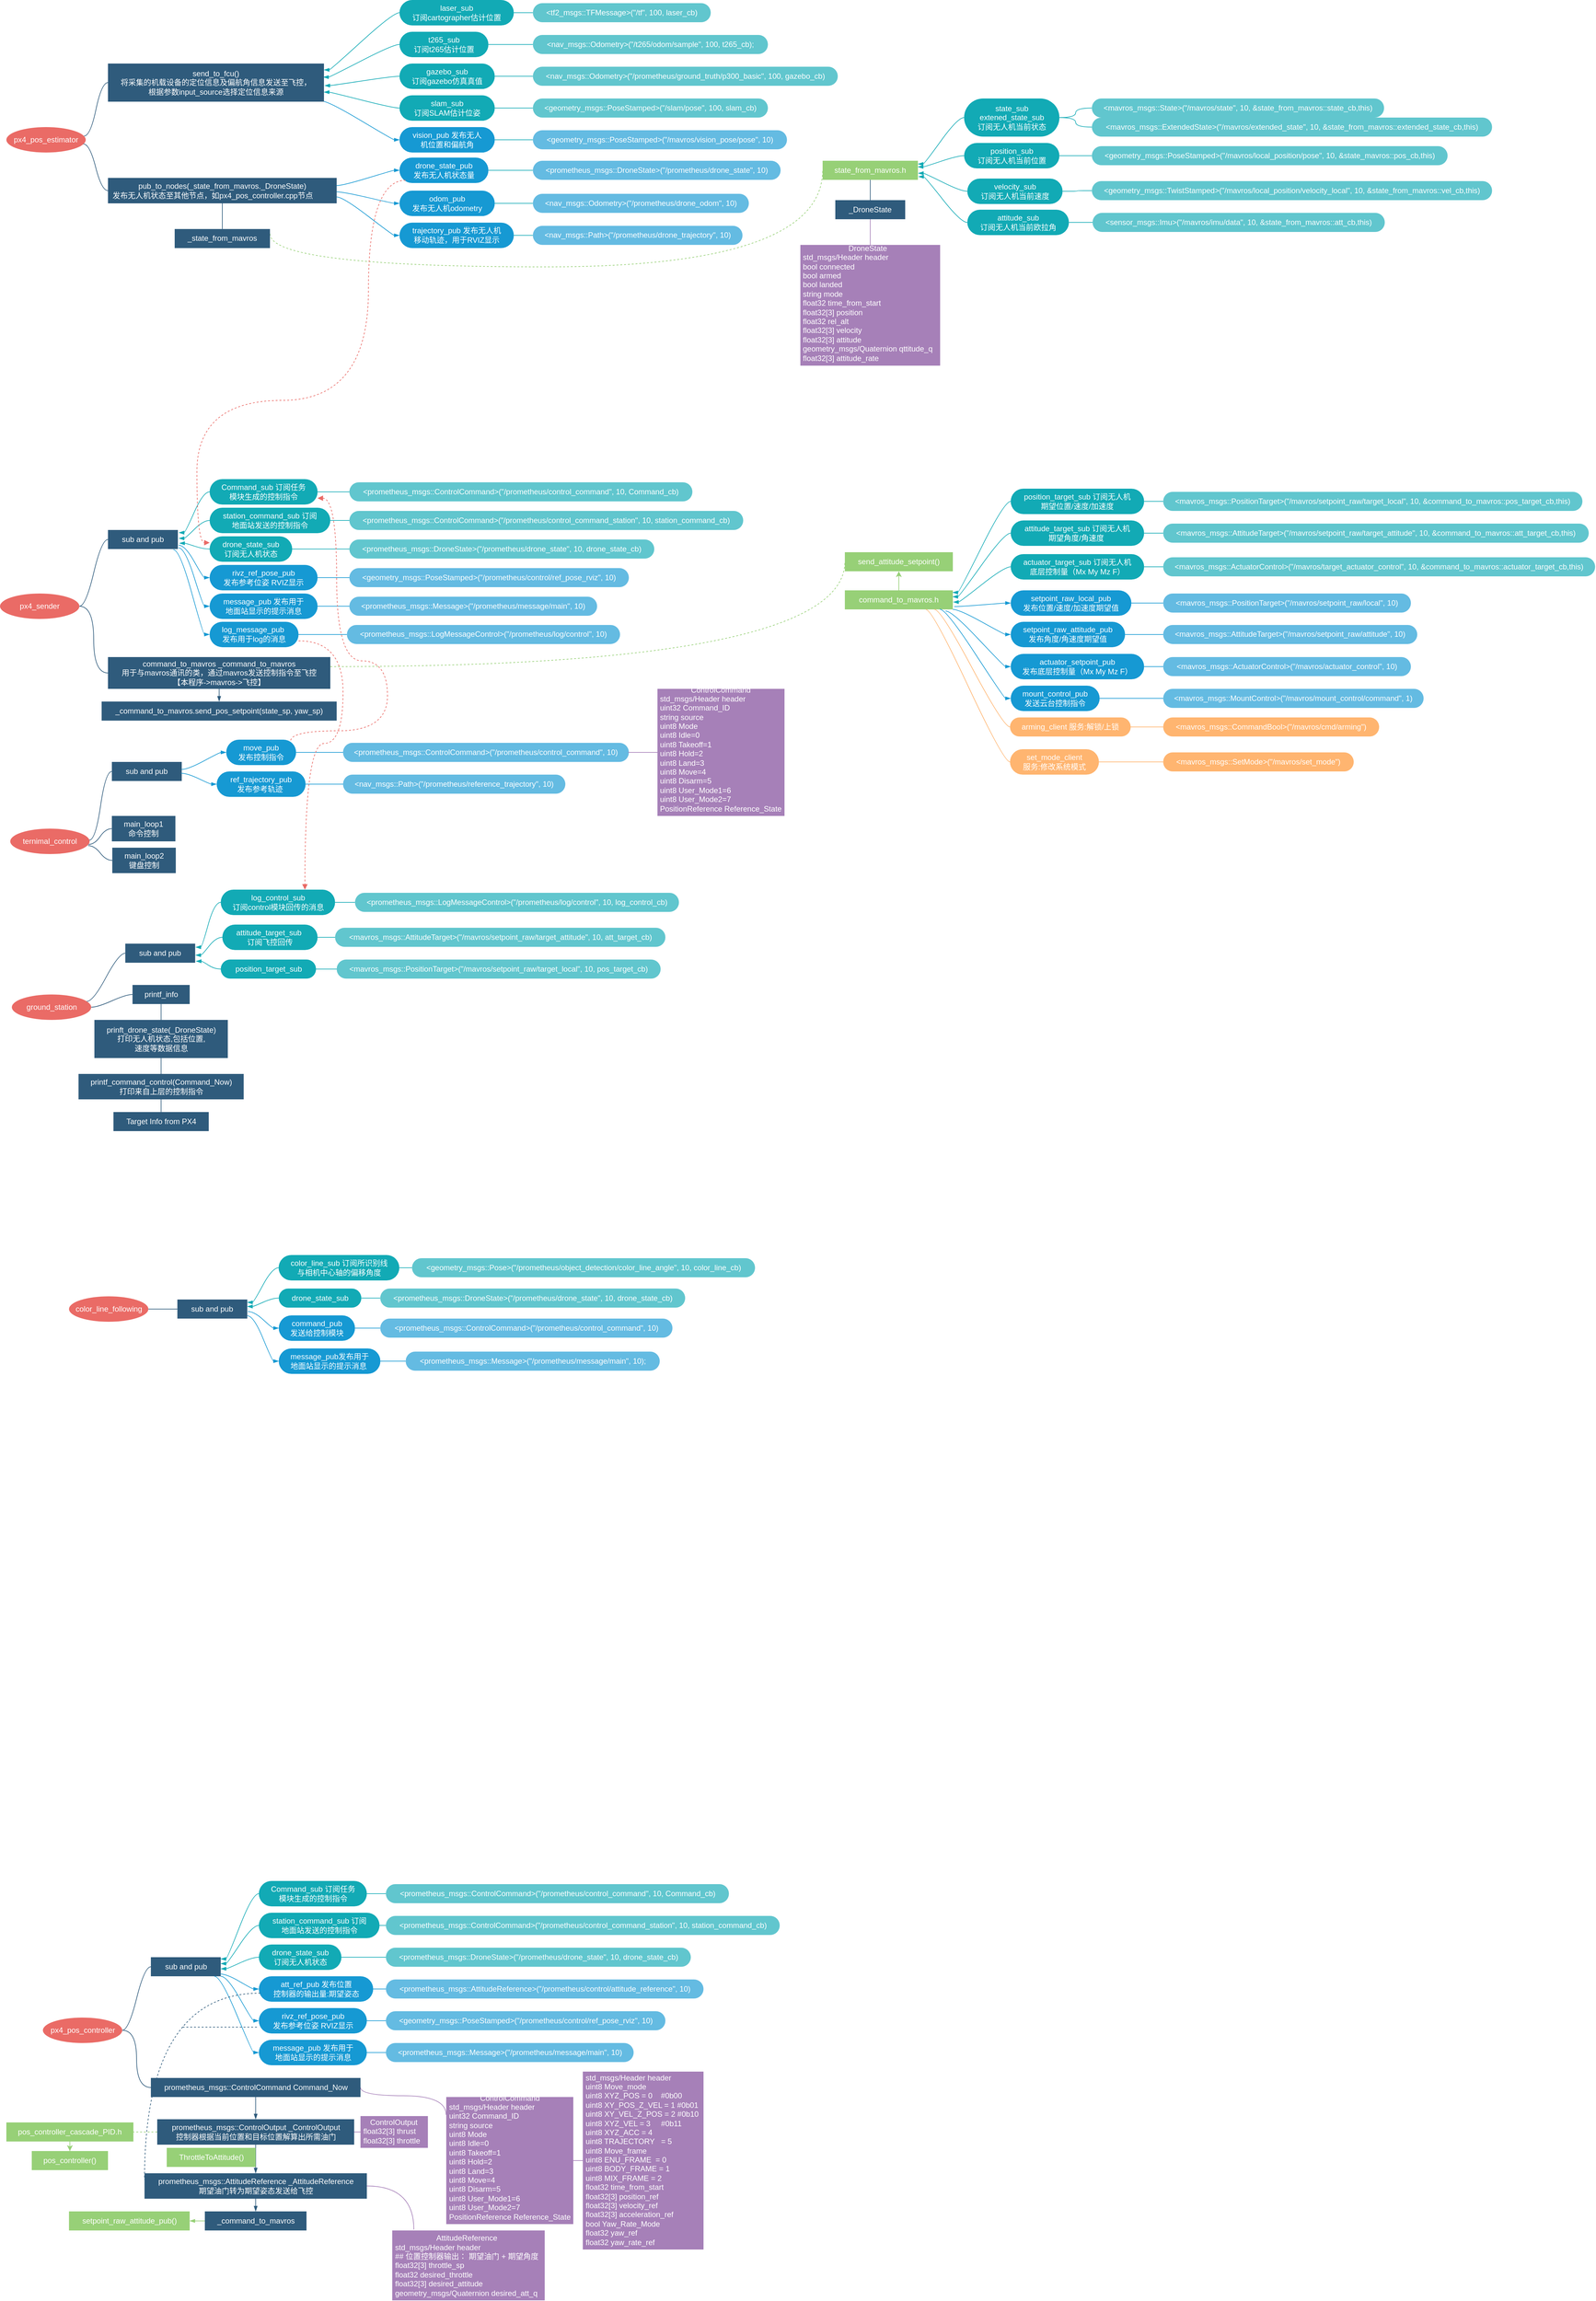 <mxfile version="15.1.4" type="device"><diagram id="6a731a19-8d31-9384-78a2-239565b7b9f0" name="Page-1"><mxGraphModel dx="646" dy="-459" grid="1" gridSize="10" guides="1" tooltips="1" connect="1" arrows="1" fold="1" page="1" pageScale="1" pageWidth="1169" pageHeight="827" background="none" math="0" shadow="0"><root><mxCell id="0"/><mxCell id="1" parent="0"/><mxCell id="em-1HlqMXCPZLSbGFmnV-1807" style="edgeStyle=orthogonalEdgeStyle;curved=1;orthogonalLoop=1;jettySize=auto;html=1;strokeColor=#12AAB5;endArrow=none;endFill=0;" parent="1" source="em-1HlqMXCPZLSbGFmnV-1786" target="em-1HlqMXCPZLSbGFmnV-1806" edge="1"><mxGeometry relative="1" as="geometry"/></mxCell><mxCell id="em-1HlqMXCPZLSbGFmnV-1786" value="&lt;span style=&quot;color: rgb(255 , 255 , 255)&quot;&gt;laser_sub&lt;/span&gt;&lt;br style=&quot;color: rgb(255 , 255 , 255)&quot;&gt;&lt;span style=&quot;color: rgb(255 , 255 , 255)&quot;&gt;订阅cartographer估计位置&lt;/span&gt;" style="whiteSpace=wrap;html=1;rounded=1;arcSize=50;align=center;verticalAlign=middle;strokeWidth=1;autosize=1;spacing=4;treeFolding=1;treeMoving=1;newEdgeStyle={&quot;edgeStyle&quot;:&quot;entityRelationEdgeStyle&quot;,&quot;startArrow&quot;:&quot;none&quot;,&quot;endArrow&quot;:&quot;none&quot;,&quot;segment&quot;:10,&quot;curved&quot;:1};shadow=0;sketch=0;fillColor=#12AAB5;gradientColor=none;strokeColor=none;" parent="1" vertex="1"><mxGeometry x="688.88" y="920" width="180" height="40" as="geometry"/></mxCell><mxCell id="em-1HlqMXCPZLSbGFmnV-1787" value="" style="edgeStyle=entityRelationEdgeStyle;startArrow=blockThin;endArrow=none;segment=10;curved=1;strokeColor=#12AAB5;exitX=1;exitY=0.167;exitDx=0;exitDy=0;exitPerimeter=0;startFill=1;" parent="1" source="em-1HlqMXCPZLSbGFmnV-1852" target="em-1HlqMXCPZLSbGFmnV-1786" edge="1"><mxGeometry relative="1" as="geometry"><mxPoint x="605.498" y="1085.834" as="sourcePoint"/></mxGeometry></mxCell><mxCell id="em-1HlqMXCPZLSbGFmnV-1809" style="edgeStyle=orthogonalEdgeStyle;curved=1;orthogonalLoop=1;jettySize=auto;html=1;strokeColor=#12AAB5;endArrow=none;endFill=0;" parent="1" source="em-1HlqMXCPZLSbGFmnV-1798" target="em-1HlqMXCPZLSbGFmnV-1808" edge="1"><mxGeometry relative="1" as="geometry"/></mxCell><mxCell id="em-1HlqMXCPZLSbGFmnV-1798" value="&lt;span style=&quot;color: rgb(255 , 255 , 255)&quot;&gt;t265_sub&lt;/span&gt;&lt;br style=&quot;color: rgb(255 , 255 , 255)&quot;&gt;&lt;span style=&quot;color: rgb(255 , 255 , 255)&quot;&gt;订阅t265估计位置&lt;/span&gt;" style="whiteSpace=wrap;html=1;rounded=1;arcSize=50;align=center;verticalAlign=middle;strokeWidth=1;autosize=1;spacing=4;treeFolding=1;treeMoving=1;newEdgeStyle={&quot;edgeStyle&quot;:&quot;entityRelationEdgeStyle&quot;,&quot;startArrow&quot;:&quot;none&quot;,&quot;endArrow&quot;:&quot;none&quot;,&quot;segment&quot;:10,&quot;curved&quot;:1};shadow=0;sketch=0;fillColor=#12AAB5;gradientColor=none;strokeColor=none;" parent="1" vertex="1"><mxGeometry x="688.88" y="970" width="140" height="40" as="geometry"/></mxCell><mxCell id="em-1HlqMXCPZLSbGFmnV-1799" value="" style="edgeStyle=entityRelationEdgeStyle;startArrow=blockThin;endArrow=none;segment=10;curved=1;strokeColor=#12AAB5;exitX=0.997;exitY=0.356;exitDx=0;exitDy=0;exitPerimeter=0;startFill=1;" parent="1" source="em-1HlqMXCPZLSbGFmnV-1852" target="em-1HlqMXCPZLSbGFmnV-1798" edge="1"><mxGeometry relative="1" as="geometry"><mxPoint x="616.88" y="1090.56" as="sourcePoint"/></mxGeometry></mxCell><mxCell id="em-1HlqMXCPZLSbGFmnV-1811" style="edgeStyle=orthogonalEdgeStyle;curved=1;orthogonalLoop=1;jettySize=auto;html=1;strokeColor=#12AAB5;endArrow=none;endFill=0;" parent="1" source="em-1HlqMXCPZLSbGFmnV-1800" target="em-1HlqMXCPZLSbGFmnV-1810" edge="1"><mxGeometry relative="1" as="geometry"/></mxCell><mxCell id="em-1HlqMXCPZLSbGFmnV-1800" value="&lt;span style=&quot;color: rgb(255 , 255 , 255)&quot;&gt;gazebo_sub&lt;/span&gt;&lt;br style=&quot;color: rgb(255 , 255 , 255)&quot;&gt;&lt;span style=&quot;color: rgb(255 , 255 , 255)&quot;&gt;订阅&lt;/span&gt;&lt;font color=&quot;#ffffff&quot;&gt;gazebo仿真真值&lt;/font&gt;" style="whiteSpace=wrap;html=1;rounded=1;arcSize=50;align=center;verticalAlign=middle;strokeWidth=1;autosize=1;spacing=4;treeFolding=1;treeMoving=1;newEdgeStyle={&quot;edgeStyle&quot;:&quot;entityRelationEdgeStyle&quot;,&quot;startArrow&quot;:&quot;none&quot;,&quot;endArrow&quot;:&quot;none&quot;,&quot;segment&quot;:10,&quot;curved&quot;:1};shadow=0;sketch=0;fillColor=#12AAB5;gradientColor=none;strokeColor=none;" parent="1" vertex="1"><mxGeometry x="688.88" y="1020" width="150" height="40" as="geometry"/></mxCell><mxCell id="em-1HlqMXCPZLSbGFmnV-1801" value="" style="edgeStyle=entityRelationEdgeStyle;startArrow=blockThin;endArrow=none;segment=10;curved=1;strokeColor=#12AAB5;exitX=1.003;exitY=0.578;exitDx=0;exitDy=0;exitPerimeter=0;startFill=1;" parent="1" source="em-1HlqMXCPZLSbGFmnV-1852" target="em-1HlqMXCPZLSbGFmnV-1800" edge="1"><mxGeometry relative="1" as="geometry"><mxPoint x="621.755" y="1094.12" as="sourcePoint"/></mxGeometry></mxCell><mxCell id="em-1HlqMXCPZLSbGFmnV-1813" style="edgeStyle=orthogonalEdgeStyle;curved=1;orthogonalLoop=1;jettySize=auto;html=1;strokeColor=#12AAB5;endArrow=none;endFill=0;" parent="1" source="em-1HlqMXCPZLSbGFmnV-1803" target="em-1HlqMXCPZLSbGFmnV-1812" edge="1"><mxGeometry relative="1" as="geometry"/></mxCell><mxCell id="em-1HlqMXCPZLSbGFmnV-1803" value="&lt;span style=&quot;color: rgb(255 , 255 , 255)&quot;&gt;slam_sub&lt;/span&gt;&lt;br style=&quot;color: rgb(255 , 255 , 255)&quot;&gt;&lt;span style=&quot;color: rgb(255 , 255 , 255)&quot;&gt;订阅&lt;/span&gt;&lt;font color=&quot;#ffffff&quot;&gt;SLAM估计位姿&lt;/font&gt;" style="whiteSpace=wrap;html=1;rounded=1;arcSize=50;align=center;verticalAlign=middle;strokeWidth=1;autosize=1;spacing=4;treeFolding=1;treeMoving=1;newEdgeStyle={&quot;edgeStyle&quot;:&quot;entityRelationEdgeStyle&quot;,&quot;startArrow&quot;:&quot;none&quot;,&quot;endArrow&quot;:&quot;none&quot;,&quot;segment&quot;:10,&quot;curved&quot;:1};shadow=0;sketch=0;fillColor=#12AAB5;gradientColor=none;strokeColor=none;" parent="1" vertex="1"><mxGeometry x="688.88" y="1070" width="150" height="40" as="geometry"/></mxCell><mxCell id="em-1HlqMXCPZLSbGFmnV-1804" value="" style="edgeStyle=entityRelationEdgeStyle;startArrow=blockThin;endArrow=none;segment=10;curved=1;strokeColor=#12AAB5;exitX=1;exitY=0.75;exitDx=0;exitDy=0;startFill=1;" parent="1" source="em-1HlqMXCPZLSbGFmnV-1852" target="em-1HlqMXCPZLSbGFmnV-1803" edge="1"><mxGeometry relative="1" as="geometry"><mxPoint x="625.13" y="1099.6" as="sourcePoint"/></mxGeometry></mxCell><mxCell id="em-1HlqMXCPZLSbGFmnV-1806" value="&lt;font color=&quot;#ffffff&quot;&gt;&amp;lt;tf2_msgs::TFMessage&amp;gt;(&quot;/tf&quot;, 100, laser_cb)&lt;/font&gt;" style="whiteSpace=wrap;html=1;rounded=1;arcSize=50;align=center;verticalAlign=middle;strokeWidth=1;autosize=1;spacing=4;treeFolding=1;treeMoving=1;newEdgeStyle={&quot;edgeStyle&quot;:&quot;entityRelationEdgeStyle&quot;,&quot;startArrow&quot;:&quot;none&quot;,&quot;endArrow&quot;:&quot;none&quot;,&quot;segment&quot;:10,&quot;curved&quot;:1};shadow=0;sketch=0;gradientColor=none;strokeColor=none;fillColor=#61C6CE;" parent="1" vertex="1"><mxGeometry x="898.88" y="925" width="280" height="30" as="geometry"/></mxCell><mxCell id="em-1HlqMXCPZLSbGFmnV-1808" value="&lt;font color=&quot;#ffffff&quot;&gt;&amp;lt;nav_msgs::Odometry&amp;gt;(&quot;/t265/odom/sample&quot;, 100, t265_cb);&lt;/font&gt;" style="whiteSpace=wrap;html=1;rounded=1;arcSize=50;align=center;verticalAlign=middle;strokeWidth=1;autosize=1;spacing=4;treeFolding=1;treeMoving=1;newEdgeStyle={&quot;edgeStyle&quot;:&quot;entityRelationEdgeStyle&quot;,&quot;startArrow&quot;:&quot;none&quot;,&quot;endArrow&quot;:&quot;none&quot;,&quot;segment&quot;:10,&quot;curved&quot;:1};shadow=0;sketch=0;gradientColor=none;strokeColor=none;fillColor=#61C6CE;" parent="1" vertex="1"><mxGeometry x="898.88" y="975" width="370" height="30" as="geometry"/></mxCell><mxCell id="em-1HlqMXCPZLSbGFmnV-1810" value="&lt;font color=&quot;#ffffff&quot;&gt;&amp;lt;nav_msgs::Odometry&amp;gt;(&quot;/prometheus/ground_truth/p300_basic&quot;, 100, gazebo_cb)&lt;/font&gt;" style="whiteSpace=wrap;html=1;rounded=1;arcSize=50;align=center;verticalAlign=middle;strokeWidth=1;autosize=1;spacing=4;treeFolding=1;treeMoving=1;newEdgeStyle={&quot;edgeStyle&quot;:&quot;entityRelationEdgeStyle&quot;,&quot;startArrow&quot;:&quot;none&quot;,&quot;endArrow&quot;:&quot;none&quot;,&quot;segment&quot;:10,&quot;curved&quot;:1};shadow=0;sketch=0;gradientColor=none;strokeColor=none;fillColor=#61C6CE;" parent="1" vertex="1"><mxGeometry x="898.88" y="1025" width="480" height="30" as="geometry"/></mxCell><mxCell id="em-1HlqMXCPZLSbGFmnV-1812" value="&lt;font color=&quot;#ffffff&quot;&gt;&amp;lt;geometry_msgs::PoseStamped&amp;gt;(&quot;/slam/pose&quot;, 100, slam_cb)&lt;/font&gt;" style="whiteSpace=wrap;html=1;rounded=1;arcSize=50;align=center;verticalAlign=middle;strokeWidth=1;autosize=1;spacing=4;treeFolding=1;treeMoving=1;newEdgeStyle={&quot;edgeStyle&quot;:&quot;entityRelationEdgeStyle&quot;,&quot;startArrow&quot;:&quot;none&quot;,&quot;endArrow&quot;:&quot;none&quot;,&quot;segment&quot;:10,&quot;curved&quot;:1};shadow=0;sketch=0;gradientColor=none;strokeColor=none;fillColor=#61C6CE;" parent="1" vertex="1"><mxGeometry x="898.88" y="1075" width="370" height="30" as="geometry"/></mxCell><mxCell id="em-1HlqMXCPZLSbGFmnV-1818" style="edgeStyle=orthogonalEdgeStyle;curved=1;orthogonalLoop=1;jettySize=auto;html=1;strokeColor=#12AAB5;endArrow=none;endFill=0;" parent="1" source="em-1HlqMXCPZLSbGFmnV-1815" target="em-1HlqMXCPZLSbGFmnV-1817" edge="1"><mxGeometry relative="1" as="geometry"/></mxCell><mxCell id="em-1HlqMXCPZLSbGFmnV-1815" value="&lt;span style=&quot;color: rgb(255 , 255 , 255)&quot;&gt;vision_pub&amp;nbsp;&lt;/span&gt;&lt;font color=&quot;#ffffff&quot;&gt;发布无人&lt;br&gt;机位置和偏航角&lt;/font&gt;" style="whiteSpace=wrap;html=1;rounded=1;arcSize=50;align=center;verticalAlign=middle;strokeWidth=1;autosize=1;spacing=4;treeFolding=1;treeMoving=1;newEdgeStyle={&quot;edgeStyle&quot;:&quot;entityRelationEdgeStyle&quot;,&quot;startArrow&quot;:&quot;none&quot;,&quot;endArrow&quot;:&quot;none&quot;,&quot;segment&quot;:10,&quot;curved&quot;:1};shadow=0;sketch=0;gradientColor=none;strokeColor=none;fillColor=#1699D3;" parent="1" vertex="1"><mxGeometry x="688.88" y="1120" width="150" height="40" as="geometry"/></mxCell><mxCell id="em-1HlqMXCPZLSbGFmnV-1816" value="" style="edgeStyle=entityRelationEdgeStyle;startArrow=none;endArrow=blockThin;segment=10;curved=1;exitX=0.991;exitY=0.986;exitDx=0;exitDy=0;exitPerimeter=0;endFill=1;strokeColor=#1699D3;" parent="1" source="em-1HlqMXCPZLSbGFmnV-1852" target="em-1HlqMXCPZLSbGFmnV-1815" edge="1"><mxGeometry relative="1" as="geometry"><mxPoint x="616.13" y="1112" as="sourcePoint"/></mxGeometry></mxCell><mxCell id="em-1HlqMXCPZLSbGFmnV-1817" value="&lt;font color=&quot;#ffffff&quot;&gt;&amp;lt;geometry_msgs::PoseStamped&amp;gt;(&quot;/mavros/vision_pose/pose&quot;, 10)&lt;/font&gt;" style="whiteSpace=wrap;html=1;rounded=1;arcSize=50;align=center;verticalAlign=middle;strokeWidth=1;autosize=1;spacing=4;treeFolding=1;treeMoving=1;newEdgeStyle={&quot;edgeStyle&quot;:&quot;entityRelationEdgeStyle&quot;,&quot;startArrow&quot;:&quot;none&quot;,&quot;endArrow&quot;:&quot;none&quot;,&quot;segment&quot;:10,&quot;curved&quot;:1};shadow=0;sketch=0;gradientColor=none;strokeColor=none;fillColor=#64BBE2;" parent="1" vertex="1"><mxGeometry x="898.88" y="1125" width="400" height="30" as="geometry"/></mxCell><mxCell id="em-1HlqMXCPZLSbGFmnV-1822" style="edgeStyle=orthogonalEdgeStyle;curved=1;orthogonalLoop=1;jettySize=auto;html=1;strokeColor=#12AAB5;endArrow=none;endFill=0;" parent="1" source="em-1HlqMXCPZLSbGFmnV-1819" target="em-1HlqMXCPZLSbGFmnV-1821" edge="1"><mxGeometry relative="1" as="geometry"/></mxCell><mxCell id="em-1HlqMXCPZLSbGFmnV-1819" value="&lt;span style=&quot;color: rgb(255 , 255 , 255)&quot;&gt;drone_state_pub&lt;/span&gt;&lt;br style=&quot;color: rgb(255 , 255 , 255)&quot;&gt;&lt;font color=&quot;#ffffff&quot;&gt;发布无人机状态量&lt;/font&gt;" style="whiteSpace=wrap;html=1;rounded=1;arcSize=50;align=center;verticalAlign=middle;strokeWidth=1;autosize=1;spacing=4;treeFolding=1;treeMoving=1;newEdgeStyle={&quot;edgeStyle&quot;:&quot;entityRelationEdgeStyle&quot;,&quot;startArrow&quot;:&quot;none&quot;,&quot;endArrow&quot;:&quot;none&quot;,&quot;segment&quot;:10,&quot;curved&quot;:1};shadow=0;sketch=0;gradientColor=none;strokeColor=none;fillColor=#1699D3;" parent="1" vertex="1"><mxGeometry x="688.88" y="1168" width="140" height="40" as="geometry"/></mxCell><mxCell id="em-1HlqMXCPZLSbGFmnV-1820" value="" style="edgeStyle=entityRelationEdgeStyle;startArrow=none;endArrow=blockThin;segment=10;curved=1;exitX=0.999;exitY=0.302;exitDx=0;exitDy=0;exitPerimeter=0;endFill=1;strokeColor=#1699D3;" parent="1" source="em-1HlqMXCPZLSbGFmnV-1856" target="em-1HlqMXCPZLSbGFmnV-1819" edge="1"><mxGeometry relative="1" as="geometry"><mxPoint x="609.505" y="1115.8" as="sourcePoint"/></mxGeometry></mxCell><mxCell id="em-1HlqMXCPZLSbGFmnV-1821" value="&lt;font color=&quot;#ffffff&quot;&gt;&amp;lt;prometheus_msgs::DroneState&amp;gt;(&quot;/prometheus/drone_state&quot;, 10)&lt;/font&gt;" style="whiteSpace=wrap;html=1;rounded=1;arcSize=50;align=center;verticalAlign=middle;strokeWidth=1;autosize=1;spacing=4;treeFolding=1;treeMoving=1;newEdgeStyle={&quot;edgeStyle&quot;:&quot;entityRelationEdgeStyle&quot;,&quot;startArrow&quot;:&quot;none&quot;,&quot;endArrow&quot;:&quot;none&quot;,&quot;segment&quot;:10,&quot;curved&quot;:1};shadow=0;sketch=0;gradientColor=none;strokeColor=none;fillColor=#64BBE2;" parent="1" vertex="1"><mxGeometry x="898.88" y="1173" width="390" height="30" as="geometry"/></mxCell><mxCell id="em-1HlqMXCPZLSbGFmnV-1827" style="edgeStyle=orthogonalEdgeStyle;curved=1;orthogonalLoop=1;jettySize=auto;html=1;strokeColor=#12AAB5;endArrow=none;endFill=0;" parent="1" source="em-1HlqMXCPZLSbGFmnV-1824" target="em-1HlqMXCPZLSbGFmnV-1826" edge="1"><mxGeometry relative="1" as="geometry"/></mxCell><mxCell id="em-1HlqMXCPZLSbGFmnV-1824" value="&lt;span style=&quot;color: rgb(255 , 255 , 255)&quot;&gt;odom_pub&lt;/span&gt;&lt;br style=&quot;color: rgb(255 , 255 , 255)&quot;&gt;&lt;font color=&quot;#ffffff&quot;&gt;发布无人机odometry&lt;/font&gt;" style="whiteSpace=wrap;html=1;rounded=1;arcSize=50;align=center;verticalAlign=middle;strokeWidth=1;autosize=1;spacing=4;treeFolding=1;treeMoving=1;newEdgeStyle={&quot;edgeStyle&quot;:&quot;entityRelationEdgeStyle&quot;,&quot;startArrow&quot;:&quot;none&quot;,&quot;endArrow&quot;:&quot;none&quot;,&quot;segment&quot;:10,&quot;curved&quot;:1};shadow=0;sketch=0;gradientColor=none;strokeColor=none;fillColor=#1699D3;" parent="1" vertex="1"><mxGeometry x="688.88" y="1220.0" width="150" height="40" as="geometry"/></mxCell><mxCell id="em-1HlqMXCPZLSbGFmnV-1825" value="" style="edgeStyle=entityRelationEdgeStyle;startArrow=none;endArrow=blockThin;segment=10;curved=1;exitX=0.999;exitY=0.547;exitDx=0;exitDy=0;exitPerimeter=0;endFill=1;strokeColor=#1699D3;" parent="1" source="em-1HlqMXCPZLSbGFmnV-1856" target="em-1HlqMXCPZLSbGFmnV-1824" edge="1"><mxGeometry relative="1" as="geometry"><mxPoint x="599.005" y="1119.6" as="sourcePoint"/></mxGeometry></mxCell><mxCell id="em-1HlqMXCPZLSbGFmnV-1826" value="&lt;font color=&quot;#ffffff&quot;&gt;&amp;lt;nav_msgs::Odometry&amp;gt;(&quot;/prometheus/drone_odom&quot;, 10)&lt;/font&gt;" style="whiteSpace=wrap;html=1;rounded=1;arcSize=50;align=center;verticalAlign=middle;strokeWidth=1;autosize=1;spacing=4;treeFolding=1;treeMoving=1;newEdgeStyle={&quot;edgeStyle&quot;:&quot;entityRelationEdgeStyle&quot;,&quot;startArrow&quot;:&quot;none&quot;,&quot;endArrow&quot;:&quot;none&quot;,&quot;segment&quot;:10,&quot;curved&quot;:1};shadow=0;sketch=0;gradientColor=none;strokeColor=none;fillColor=#64BBE2;" parent="1" vertex="1"><mxGeometry x="898.88" y="1225" width="340" height="30" as="geometry"/></mxCell><mxCell id="em-1HlqMXCPZLSbGFmnV-1832" style="edgeStyle=orthogonalEdgeStyle;curved=1;orthogonalLoop=1;jettySize=auto;html=1;strokeColor=#12AAB5;endArrow=none;endFill=0;" parent="1" source="em-1HlqMXCPZLSbGFmnV-1828" target="em-1HlqMXCPZLSbGFmnV-1831" edge="1"><mxGeometry relative="1" as="geometry"/></mxCell><mxCell id="em-1HlqMXCPZLSbGFmnV-1828" value="&lt;span style=&quot;color: rgb(255 , 255 , 255)&quot;&gt;trajectory_pub&amp;nbsp;&lt;/span&gt;&lt;font color=&quot;#ffffff&quot;&gt;发布无人机&lt;br&gt;移动轨迹，用于RVIZ显示&lt;/font&gt;" style="whiteSpace=wrap;html=1;rounded=1;arcSize=50;align=center;verticalAlign=middle;strokeWidth=1;autosize=1;spacing=4;treeFolding=1;treeMoving=1;newEdgeStyle={&quot;edgeStyle&quot;:&quot;entityRelationEdgeStyle&quot;,&quot;startArrow&quot;:&quot;none&quot;,&quot;endArrow&quot;:&quot;none&quot;,&quot;segment&quot;:10,&quot;curved&quot;:1};shadow=0;sketch=0;gradientColor=none;strokeColor=none;fillColor=#1699D3;" parent="1" vertex="1"><mxGeometry x="688.88" y="1270.4" width="180" height="40" as="geometry"/></mxCell><mxCell id="em-1HlqMXCPZLSbGFmnV-1829" value="" style="edgeStyle=entityRelationEdgeStyle;startArrow=none;endArrow=blockThin;segment=10;curved=1;exitX=1;exitY=0.75;exitDx=0;exitDy=0;endFill=1;strokeColor=#1699D3;" parent="1" source="em-1HlqMXCPZLSbGFmnV-1856" target="em-1HlqMXCPZLSbGFmnV-1828" edge="1"><mxGeometry relative="1" as="geometry"><mxPoint x="590.005" y="1119.6" as="sourcePoint"/></mxGeometry></mxCell><mxCell id="em-1HlqMXCPZLSbGFmnV-1831" value="&lt;font color=&quot;#ffffff&quot;&gt;&amp;lt;nav_msgs::Path&amp;gt;(&quot;/prometheus/drone_trajectory&quot;, 10)&lt;/font&gt;" style="whiteSpace=wrap;html=1;rounded=1;arcSize=50;align=center;verticalAlign=middle;strokeWidth=1;autosize=1;spacing=4;treeFolding=1;treeMoving=1;newEdgeStyle={&quot;edgeStyle&quot;:&quot;entityRelationEdgeStyle&quot;,&quot;startArrow&quot;:&quot;none&quot;,&quot;endArrow&quot;:&quot;none&quot;,&quot;segment&quot;:10,&quot;curved&quot;:1};shadow=0;sketch=0;gradientColor=none;strokeColor=none;fillColor=#64BBE2;" parent="1" vertex="1"><mxGeometry x="898.88" y="1275.4" width="330" height="30" as="geometry"/></mxCell><mxCell id="em-1HlqMXCPZLSbGFmnV-1852" value="&lt;span style=&quot;color: rgb(255 , 255 , 255)&quot;&gt;send_to_fcu()&lt;/span&gt;&lt;font color=&quot;#ffffff&quot;&gt;&lt;br&gt;将采集的机载设备的定位信息及偏航角信息发送至飞控，&lt;br&gt;根据参数input_source选择定位信息来源&lt;/font&gt;" style="whiteSpace=wrap;html=1;rounded=0;arcSize=50;align=center;verticalAlign=middle;strokeWidth=1;autosize=1;spacing=4;treeFolding=1;treeMoving=1;newEdgeStyle={&quot;edgeStyle&quot;:&quot;entityRelationEdgeStyle&quot;,&quot;startArrow&quot;:&quot;none&quot;,&quot;endArrow&quot;:&quot;none&quot;,&quot;segment&quot;:10,&quot;curved&quot;:1};shadow=0;sketch=0;gradientColor=none;strokeColor=none;fillColor=#2F5B7C;" parent="1" vertex="1"><mxGeometry x="230" y="1020.0" width="340" height="60" as="geometry"/></mxCell><mxCell id="em-1HlqMXCPZLSbGFmnV-1911" style="edgeStyle=orthogonalEdgeStyle;curved=1;orthogonalLoop=1;jettySize=auto;html=1;startArrow=none;startFill=0;endArrow=none;endFill=0;strokeColor=#2F5B7C;" parent="1" source="em-1HlqMXCPZLSbGFmnV-1856" target="em-1HlqMXCPZLSbGFmnV-1910" edge="1"><mxGeometry relative="1" as="geometry"/></mxCell><mxCell id="em-1HlqMXCPZLSbGFmnV-1856" value="&lt;span style=&quot;color: rgb(255 , 255 , 255)&quot;&gt;pub_to_nodes(_state_from_mavros._DroneState)&lt;/span&gt;&lt;font color=&quot;#ffffff&quot;&gt;&lt;br&gt;发布无人机状态至其他节点，如px4_pos_controller.cpp节点&amp;nbsp; &amp;nbsp; &amp;nbsp; &amp;nbsp; &amp;nbsp;&lt;/font&gt;" style="whiteSpace=wrap;html=1;rounded=0;arcSize=50;align=center;verticalAlign=middle;strokeWidth=1;autosize=1;spacing=4;treeFolding=1;treeMoving=1;newEdgeStyle={&quot;edgeStyle&quot;:&quot;entityRelationEdgeStyle&quot;,&quot;startArrow&quot;:&quot;none&quot;,&quot;endArrow&quot;:&quot;none&quot;,&quot;segment&quot;:10,&quot;curved&quot;:1};shadow=0;sketch=0;gradientColor=none;strokeColor=none;fillColor=#2F5B7C;" parent="1" vertex="1"><mxGeometry x="230" y="1200" width="360" height="40" as="geometry"/></mxCell><mxCell id="em-1HlqMXCPZLSbGFmnV-1859" value="&lt;font color=&quot;#ffffff&quot;&gt;px4_pos_estimator&lt;/font&gt;" style="ellipse;whiteSpace=wrap;html=1;align=center;newEdgeStyle={&quot;edgeStyle&quot;:&quot;entityRelationEdgeStyle&quot;,&quot;startArrow&quot;:&quot;none&quot;,&quot;endArrow&quot;:&quot;none&quot;,&quot;segment&quot;:10,&quot;curved&quot;:1};treeFolding=1;treeMoving=1;strokeColor=none;sketch=0;shadow=0;fillColor=#EA6B66;" parent="1" vertex="1"><mxGeometry x="70" y="1120" width="125" height="40" as="geometry"/></mxCell><mxCell id="em-1HlqMXCPZLSbGFmnV-1860" value="" style="edgeStyle=entityRelationEdgeStyle;startArrow=none;endArrow=none;segment=10;curved=1;entryX=0.978;entryY=0.354;entryDx=0;entryDy=0;entryPerimeter=0;exitX=0;exitY=0.5;exitDx=0;exitDy=0;strokeColor=#2F5B7C;" parent="1" source="em-1HlqMXCPZLSbGFmnV-1852" target="em-1HlqMXCPZLSbGFmnV-1859" edge="1"><mxGeometry relative="1" as="geometry"><mxPoint x="400" y="1100" as="sourcePoint"/><mxPoint x="344.93" y="1140" as="targetPoint"/></mxGeometry></mxCell><mxCell id="em-1HlqMXCPZLSbGFmnV-1861" value="" style="edgeStyle=entityRelationEdgeStyle;startArrow=none;endArrow=none;segment=10;curved=1;entryX=0;entryY=0.5;entryDx=0;entryDy=0;exitX=0.97;exitY=0.663;exitDx=0;exitDy=0;exitPerimeter=0;strokeColor=#2F5B7C;" parent="1" source="em-1HlqMXCPZLSbGFmnV-1859" target="em-1HlqMXCPZLSbGFmnV-1856" edge="1"><mxGeometry relative="1" as="geometry"><mxPoint x="230" y="1060.0" as="sourcePoint"/><mxPoint x="202.25" y="1144.16" as="targetPoint"/></mxGeometry></mxCell><mxCell id="em-1HlqMXCPZLSbGFmnV-1875" style="edgeStyle=orthogonalEdgeStyle;orthogonalLoop=1;jettySize=auto;html=1;startArrow=none;startFill=0;endArrow=none;endFill=0;strokeColor=#12AAB5;curved=1;" parent="1" source="em-1HlqMXCPZLSbGFmnV-1866" target="em-1HlqMXCPZLSbGFmnV-1874" edge="1"><mxGeometry relative="1" as="geometry"/></mxCell><mxCell id="em-1HlqMXCPZLSbGFmnV-1877" style="edgeStyle=orthogonalEdgeStyle;curved=1;orthogonalLoop=1;jettySize=auto;html=1;startArrow=none;startFill=0;endArrow=none;endFill=0;strokeColor=#12AAB5;" parent="1" source="em-1HlqMXCPZLSbGFmnV-1866" target="em-1HlqMXCPZLSbGFmnV-1876" edge="1"><mxGeometry relative="1" as="geometry"/></mxCell><mxCell id="em-1HlqMXCPZLSbGFmnV-1866" value="&lt;span style=&quot;color: rgb(255 , 255 , 255)&quot;&gt;state_sub&lt;br&gt;extened_&lt;/span&gt;&lt;span style=&quot;color: rgb(255 , 255 , 255)&quot;&gt;state_sub&lt;/span&gt;&lt;br style=&quot;color: rgb(255 , 255 , 255)&quot;&gt;&lt;span style=&quot;color: rgb(255 , 255 , 255)&quot;&gt;订阅&lt;/span&gt;&lt;font color=&quot;#ffffff&quot;&gt;无人机当前状态&lt;/font&gt;" style="whiteSpace=wrap;html=1;rounded=1;arcSize=50;align=center;verticalAlign=middle;strokeWidth=1;autosize=1;spacing=4;treeFolding=1;treeMoving=1;newEdgeStyle={&quot;edgeStyle&quot;:&quot;entityRelationEdgeStyle&quot;,&quot;startArrow&quot;:&quot;none&quot;,&quot;endArrow&quot;:&quot;none&quot;,&quot;segment&quot;:10,&quot;curved&quot;:1};shadow=0;sketch=0;fillColor=#12AAB5;gradientColor=none;strokeColor=none;" parent="1" vertex="1"><mxGeometry x="1577.76" y="1075" width="150" height="60" as="geometry"/></mxCell><mxCell id="em-1HlqMXCPZLSbGFmnV-1867" value="" style="edgeStyle=entityRelationEdgeStyle;startArrow=blockThin;endArrow=none;segment=10;curved=1;startFill=1;strokeColor=#12AAB5;exitX=1;exitY=0.168;exitDx=0;exitDy=0;exitPerimeter=0;" parent="1" source="em-1HlqMXCPZLSbGFmnV-1895" target="em-1HlqMXCPZLSbGFmnV-1866" edge="1"><mxGeometry relative="1" as="geometry"><mxPoint x="1528.88" y="1182" as="sourcePoint"/></mxGeometry></mxCell><mxCell id="em-1HlqMXCPZLSbGFmnV-1874" value="&lt;font color=&quot;#ffffff&quot;&gt;&amp;lt;mavros_msgs::State&amp;gt;(&quot;/mavros/state&quot;, 10, &amp;amp;state_from_mavros::state_cb,this)&lt;/font&gt;" style="whiteSpace=wrap;html=1;rounded=1;arcSize=50;align=center;verticalAlign=middle;strokeWidth=1;autosize=1;spacing=4;treeFolding=1;treeMoving=1;newEdgeStyle={&quot;edgeStyle&quot;:&quot;entityRelationEdgeStyle&quot;,&quot;startArrow&quot;:&quot;none&quot;,&quot;endArrow&quot;:&quot;none&quot;,&quot;segment&quot;:10,&quot;curved&quot;:1};shadow=0;sketch=0;gradientColor=none;strokeColor=none;fillColor=#61C6CE;" parent="1" vertex="1"><mxGeometry x="1778.88" y="1075" width="460" height="30" as="geometry"/></mxCell><mxCell id="em-1HlqMXCPZLSbGFmnV-1876" value="&lt;font color=&quot;#ffffff&quot;&gt;&amp;lt;mavros_msgs::ExtendedState&amp;gt;(&quot;/mavros/extended_state&quot;, 10, &amp;amp;state_from_mavros::extended_state_cb,this)&lt;/font&gt;" style="whiteSpace=wrap;html=1;rounded=1;arcSize=50;align=center;verticalAlign=middle;strokeWidth=1;autosize=1;spacing=4;treeFolding=1;treeMoving=1;newEdgeStyle={&quot;edgeStyle&quot;:&quot;entityRelationEdgeStyle&quot;,&quot;startArrow&quot;:&quot;none&quot;,&quot;endArrow&quot;:&quot;none&quot;,&quot;segment&quot;:10,&quot;curved&quot;:1};shadow=0;sketch=0;gradientColor=none;strokeColor=none;fillColor=#61C6CE;" parent="1" vertex="1"><mxGeometry x="1778.88" y="1105" width="630" height="30" as="geometry"/></mxCell><mxCell id="em-1HlqMXCPZLSbGFmnV-1881" style="edgeStyle=orthogonalEdgeStyle;curved=1;orthogonalLoop=1;jettySize=auto;html=1;startArrow=none;startFill=0;endArrow=none;endFill=0;strokeColor=#12AAB5;" parent="1" source="em-1HlqMXCPZLSbGFmnV-1878" target="em-1HlqMXCPZLSbGFmnV-1880" edge="1"><mxGeometry relative="1" as="geometry"/></mxCell><mxCell id="em-1HlqMXCPZLSbGFmnV-1878" value="&lt;span style=&quot;color: rgb(255 , 255 , 255)&quot;&gt;position_sub&lt;/span&gt;&lt;br style=&quot;color: rgb(255 , 255 , 255)&quot;&gt;&lt;span style=&quot;color: rgb(255 , 255 , 255)&quot;&gt;订阅&lt;/span&gt;&lt;font color=&quot;#ffffff&quot;&gt;无人机当前位置&lt;/font&gt;" style="whiteSpace=wrap;html=1;rounded=1;arcSize=50;align=center;verticalAlign=middle;strokeWidth=1;autosize=1;spacing=4;treeFolding=1;treeMoving=1;newEdgeStyle={&quot;edgeStyle&quot;:&quot;entityRelationEdgeStyle&quot;,&quot;startArrow&quot;:&quot;none&quot;,&quot;endArrow&quot;:&quot;none&quot;,&quot;segment&quot;:10,&quot;curved&quot;:1};shadow=0;sketch=0;fillColor=#12AAB5;gradientColor=none;strokeColor=none;" parent="1" vertex="1"><mxGeometry x="1577.76" y="1145" width="150" height="40" as="geometry"/></mxCell><mxCell id="em-1HlqMXCPZLSbGFmnV-1879" value="" style="edgeStyle=entityRelationEdgeStyle;startArrow=blockThin;endArrow=none;segment=10;curved=1;startFill=1;strokeColor=#12AAB5;exitX=1;exitY=0.321;exitDx=0;exitDy=0;exitPerimeter=0;" parent="1" source="em-1HlqMXCPZLSbGFmnV-1895" target="em-1HlqMXCPZLSbGFmnV-1878" edge="1"><mxGeometry relative="1" as="geometry"><mxPoint x="1518.88" y="1189" as="sourcePoint"/></mxGeometry></mxCell><mxCell id="em-1HlqMXCPZLSbGFmnV-1880" value="&lt;font color=&quot;#ffffff&quot;&gt;&amp;lt;geometry_msgs::PoseStamped&amp;gt;(&quot;/mavros/local_position/pose&quot;, 10, &amp;amp;state_mavros::pos_cb,this)&lt;/font&gt;" style="whiteSpace=wrap;html=1;rounded=1;arcSize=50;align=center;verticalAlign=middle;strokeWidth=1;autosize=1;spacing=4;treeFolding=1;treeMoving=1;newEdgeStyle={&quot;edgeStyle&quot;:&quot;entityRelationEdgeStyle&quot;,&quot;startArrow&quot;:&quot;none&quot;,&quot;endArrow&quot;:&quot;none&quot;,&quot;segment&quot;:10,&quot;curved&quot;:1};shadow=0;sketch=0;gradientColor=none;strokeColor=none;fillColor=#61C6CE;" parent="1" vertex="1"><mxGeometry x="1778.88" y="1150" width="560" height="30" as="geometry"/></mxCell><mxCell id="em-1HlqMXCPZLSbGFmnV-1890" style="edgeStyle=orthogonalEdgeStyle;rounded=1;orthogonalLoop=1;jettySize=auto;html=1;startArrow=none;startFill=0;endArrow=none;endFill=0;strokeColor=#12AAB5;" parent="1" source="em-1HlqMXCPZLSbGFmnV-1886" target="em-1HlqMXCPZLSbGFmnV-1889" edge="1"><mxGeometry relative="1" as="geometry"/></mxCell><mxCell id="em-1HlqMXCPZLSbGFmnV-1886" value="&lt;span style=&quot;color: rgb(255 , 255 , 255)&quot;&gt;velocity_sub&lt;/span&gt;&lt;br style=&quot;color: rgb(255 , 255 , 255)&quot;&gt;&lt;span style=&quot;color: rgb(255 , 255 , 255)&quot;&gt;订阅&lt;/span&gt;&lt;font color=&quot;#ffffff&quot;&gt;无人机当前速度&lt;/font&gt;" style="whiteSpace=wrap;html=1;rounded=1;arcSize=50;align=center;verticalAlign=middle;strokeWidth=1;autosize=1;spacing=4;treeFolding=1;treeMoving=1;newEdgeStyle={&quot;edgeStyle&quot;:&quot;entityRelationEdgeStyle&quot;,&quot;startArrow&quot;:&quot;none&quot;,&quot;endArrow&quot;:&quot;none&quot;,&quot;segment&quot;:10,&quot;curved&quot;:1};shadow=0;sketch=0;fillColor=#12AAB5;gradientColor=none;strokeColor=none;" parent="1" vertex="1"><mxGeometry x="1582.76" y="1201" width="150" height="40" as="geometry"/></mxCell><mxCell id="em-1HlqMXCPZLSbGFmnV-1887" value="" style="edgeStyle=entityRelationEdgeStyle;startArrow=blockThin;endArrow=none;segment=10;curved=1;exitX=1.003;exitY=0.653;exitDx=0;exitDy=0;exitPerimeter=0;startFill=1;strokeColor=#12AAB5;" parent="1" source="em-1HlqMXCPZLSbGFmnV-1895" target="em-1HlqMXCPZLSbGFmnV-1886" edge="1"><mxGeometry relative="1" as="geometry"><mxPoint x="1529.3" y="1201.36" as="sourcePoint"/></mxGeometry></mxCell><mxCell id="em-1HlqMXCPZLSbGFmnV-1889" value="&lt;font color=&quot;#ffffff&quot;&gt;&amp;lt;geometry_msgs::TwistStamped&amp;gt;(&quot;/mavros/local_position/velocity_local&quot;, 10, &amp;amp;state_from_mavros::vel_cb,this)&lt;/font&gt;" style="whiteSpace=wrap;html=1;rounded=1;arcSize=50;align=center;verticalAlign=middle;strokeWidth=1;autosize=1;spacing=4;treeFolding=1;treeMoving=1;newEdgeStyle={&quot;edgeStyle&quot;:&quot;entityRelationEdgeStyle&quot;,&quot;startArrow&quot;:&quot;none&quot;,&quot;endArrow&quot;:&quot;none&quot;,&quot;segment&quot;:10,&quot;curved&quot;:1};shadow=0;sketch=0;gradientColor=none;strokeColor=none;fillColor=#61C6CE;" parent="1" vertex="1"><mxGeometry x="1778.88" y="1205" width="630" height="30" as="geometry"/></mxCell><mxCell id="em-1HlqMXCPZLSbGFmnV-1894" style="edgeStyle=orthogonalEdgeStyle;rounded=1;orthogonalLoop=1;jettySize=auto;html=1;startArrow=none;startFill=0;endArrow=none;endFill=0;strokeColor=#12AAB5;" parent="1" source="em-1HlqMXCPZLSbGFmnV-1891" target="em-1HlqMXCPZLSbGFmnV-1893" edge="1"><mxGeometry relative="1" as="geometry"/></mxCell><mxCell id="em-1HlqMXCPZLSbGFmnV-1891" value="&lt;span style=&quot;color: rgb(255 , 255 , 255)&quot;&gt;attitude_sub&lt;/span&gt;&lt;br style=&quot;color: rgb(255 , 255 , 255)&quot;&gt;&lt;span style=&quot;color: rgb(255 , 255 , 255)&quot;&gt;订阅&lt;/span&gt;&lt;font color=&quot;#ffffff&quot;&gt;无人机当前欧拉角&lt;/font&gt;" style="whiteSpace=wrap;html=1;rounded=1;arcSize=50;align=center;verticalAlign=middle;strokeWidth=1;autosize=1;spacing=4;treeFolding=1;treeMoving=1;newEdgeStyle={&quot;edgeStyle&quot;:&quot;entityRelationEdgeStyle&quot;,&quot;startArrow&quot;:&quot;none&quot;,&quot;endArrow&quot;:&quot;none&quot;,&quot;segment&quot;:10,&quot;curved&quot;:1};shadow=0;sketch=0;fillColor=#12AAB5;gradientColor=none;strokeColor=none;" parent="1" vertex="1"><mxGeometry x="1582.76" y="1250" width="160" height="40" as="geometry"/></mxCell><mxCell id="em-1HlqMXCPZLSbGFmnV-1892" value="" style="edgeStyle=entityRelationEdgeStyle;startArrow=blockThin;endArrow=none;segment=10;curved=1;exitX=1.005;exitY=0.835;exitDx=0;exitDy=0;exitPerimeter=0;startFill=1;strokeColor=#12AAB5;" parent="1" source="em-1HlqMXCPZLSbGFmnV-1895" target="em-1HlqMXCPZLSbGFmnV-1891" edge="1"><mxGeometry relative="1" as="geometry"><mxPoint x="1529.44" y="1207.57" as="sourcePoint"/></mxGeometry></mxCell><mxCell id="em-1HlqMXCPZLSbGFmnV-1893" value="&lt;font color=&quot;#ffffff&quot;&gt;&amp;lt;sensor_msgs::Imu&amp;gt;(&quot;/mavros/imu/data&quot;, 10, &amp;amp;state_from_mavros::att_cb,this)&lt;/font&gt;" style="whiteSpace=wrap;html=1;rounded=1;arcSize=50;align=center;verticalAlign=middle;strokeWidth=1;autosize=1;spacing=4;treeFolding=1;treeMoving=1;newEdgeStyle={&quot;edgeStyle&quot;:&quot;entityRelationEdgeStyle&quot;,&quot;startArrow&quot;:&quot;none&quot;,&quot;endArrow&quot;:&quot;none&quot;,&quot;segment&quot;:10,&quot;curved&quot;:1};shadow=0;sketch=0;gradientColor=none;strokeColor=none;fillColor=#61C6CE;" parent="1" vertex="1"><mxGeometry x="1780" y="1255" width="460" height="30" as="geometry"/></mxCell><mxCell id="em-1HlqMXCPZLSbGFmnV-1901" style="edgeStyle=orthogonalEdgeStyle;curved=1;orthogonalLoop=1;jettySize=auto;html=1;startArrow=none;startFill=0;endArrow=none;endFill=0;strokeColor=#2F5B7C;" parent="1" source="em-1HlqMXCPZLSbGFmnV-1895" target="em-1HlqMXCPZLSbGFmnV-1900" edge="1"><mxGeometry relative="1" as="geometry"/></mxCell><mxCell id="em-1HlqMXCPZLSbGFmnV-1895" value="&lt;font color=&quot;#ffffff&quot;&gt;state_from_mavros.h&lt;/font&gt;" style="whiteSpace=wrap;html=1;rounded=0;arcSize=50;align=center;verticalAlign=middle;strokeWidth=1;autosize=1;spacing=4;treeFolding=1;treeMoving=1;newEdgeStyle={&quot;edgeStyle&quot;:&quot;entityRelationEdgeStyle&quot;,&quot;startArrow&quot;:&quot;none&quot;,&quot;endArrow&quot;:&quot;none&quot;,&quot;segment&quot;:10,&quot;curved&quot;:1};shadow=0;sketch=0;gradientColor=none;strokeColor=none;fillColor=#97D077;" parent="1" vertex="1"><mxGeometry x="1355" y="1173" width="150" height="30" as="geometry"/></mxCell><mxCell id="em-1HlqMXCPZLSbGFmnV-1903" style="edgeStyle=orthogonalEdgeStyle;curved=1;orthogonalLoop=1;jettySize=auto;html=1;startArrow=none;startFill=0;endArrow=none;endFill=0;strokeColor=#A680B8;" parent="1" source="em-1HlqMXCPZLSbGFmnV-1900" target="em-1HlqMXCPZLSbGFmnV-1902" edge="1"><mxGeometry relative="1" as="geometry"/></mxCell><mxCell id="em-1HlqMXCPZLSbGFmnV-1900" value="&lt;font color=&quot;#ffffff&quot;&gt;_DroneState&lt;/font&gt;" style="whiteSpace=wrap;html=1;rounded=0;arcSize=50;align=center;verticalAlign=middle;strokeWidth=1;autosize=1;spacing=4;treeFolding=1;treeMoving=1;newEdgeStyle={&quot;edgeStyle&quot;:&quot;entityRelationEdgeStyle&quot;,&quot;startArrow&quot;:&quot;none&quot;,&quot;endArrow&quot;:&quot;none&quot;,&quot;segment&quot;:10,&quot;curved&quot;:1};shadow=0;sketch=0;gradientColor=none;strokeColor=none;fillColor=#2F5B7C;" parent="1" vertex="1"><mxGeometry x="1375" y="1235" width="110" height="30" as="geometry"/></mxCell><mxCell id="em-1HlqMXCPZLSbGFmnV-1902" value="&lt;div style=&quot;text-align: center&quot;&gt;&lt;span style=&quot;color: rgb(255 , 255 , 255)&quot;&gt;DroneState&lt;/span&gt;&lt;/div&gt;&lt;font color=&quot;#ffffff&quot;&gt;&lt;span style=&quot;font-size: 12px&quot;&gt;std_msgs/Header header&lt;/span&gt;&lt;br&gt;&lt;span style=&quot;font-size: 12px&quot;&gt;bool connected&lt;/span&gt;&lt;br&gt;&lt;span style=&quot;font-size: 12px&quot;&gt;bool armed&lt;/span&gt;&lt;br&gt;&lt;span style=&quot;font-size: 12px&quot;&gt;bool landed&lt;/span&gt;&lt;br&gt;&lt;span style=&quot;font-size: 12px&quot;&gt;string mode&lt;/span&gt;&lt;br&gt;&lt;span style=&quot;font-size: 12px&quot;&gt;float32 time_from_start&lt;/span&gt;&lt;br&gt;&lt;span style=&quot;font-size: 12px&quot;&gt;float32[3] position&lt;/span&gt;&lt;br&gt;&lt;span style=&quot;font-size: 12px&quot;&gt;float32 rel_alt&lt;/span&gt;&lt;br&gt;&lt;span style=&quot;font-size: 12px&quot;&gt;float32[3] velocity&lt;/span&gt;&lt;br&gt;&lt;span style=&quot;font-size: 12px&quot;&gt;float32[3] attitude&lt;/span&gt;&lt;br&gt;&lt;span style=&quot;font-size: 12px&quot;&gt;geometry_msgs/Quaternion qttitude_q&lt;/span&gt;&lt;br&gt;&lt;span style=&quot;font-size: 12px&quot;&gt;float32[3] attitude_rate&lt;/span&gt;&lt;br&gt;&lt;/font&gt;" style="whiteSpace=wrap;html=1;rounded=0;arcSize=50;align=left;verticalAlign=bottom;strokeWidth=1;autosize=1;spacing=4;treeFolding=1;treeMoving=1;newEdgeStyle={&quot;edgeStyle&quot;:&quot;entityRelationEdgeStyle&quot;,&quot;startArrow&quot;:&quot;none&quot;,&quot;endArrow&quot;:&quot;none&quot;,&quot;segment&quot;:10,&quot;curved&quot;:1};shadow=0;sketch=0;gradientColor=none;strokeColor=none;fillColor=#A680B8;" parent="1" vertex="1"><mxGeometry x="1320" y="1305.4" width="220" height="190" as="geometry"/></mxCell><mxCell id="em-1HlqMXCPZLSbGFmnV-1912" style="edgeStyle=orthogonalEdgeStyle;curved=1;orthogonalLoop=1;jettySize=auto;html=1;exitX=1;exitY=0.25;exitDx=0;exitDy=0;entryX=0;entryY=0.5;entryDx=0;entryDy=0;startArrow=none;startFill=0;endArrow=none;endFill=0;dashed=1;strokeColor=#97D077;" parent="1" source="em-1HlqMXCPZLSbGFmnV-1910" target="em-1HlqMXCPZLSbGFmnV-1895" edge="1"><mxGeometry relative="1" as="geometry"><Array as="points"><mxPoint x="485" y="1340"/><mxPoint x="1355" y="1340"/></Array></mxGeometry></mxCell><mxCell id="em-1HlqMXCPZLSbGFmnV-1910" value="&lt;font color=&quot;#ffffff&quot;&gt;_state_from_mavros&lt;/font&gt;" style="whiteSpace=wrap;html=1;rounded=0;arcSize=50;align=center;verticalAlign=middle;strokeWidth=1;autosize=1;spacing=4;treeFolding=1;treeMoving=1;newEdgeStyle={&quot;edgeStyle&quot;:&quot;entityRelationEdgeStyle&quot;,&quot;startArrow&quot;:&quot;none&quot;,&quot;endArrow&quot;:&quot;none&quot;,&quot;segment&quot;:10,&quot;curved&quot;:1};shadow=0;sketch=0;gradientColor=none;strokeColor=none;fillColor=#2F5B7C;" parent="1" vertex="1"><mxGeometry x="335" y="1280.4" width="150" height="30" as="geometry"/></mxCell><mxCell id="em-1HlqMXCPZLSbGFmnV-1947" style="edgeStyle=orthogonalEdgeStyle;curved=1;orthogonalLoop=1;jettySize=auto;html=1;exitX=1;exitY=0.5;exitDx=0;exitDy=0;entryX=0;entryY=0.5;entryDx=0;entryDy=0;startArrow=none;startFill=0;endArrow=none;endFill=0;strokeColor=#2F5B7C;" parent="1" source="em-1HlqMXCPZLSbGFmnV-1913" target="em-1HlqMXCPZLSbGFmnV-1946" edge="1"><mxGeometry relative="1" as="geometry"/></mxCell><mxCell id="em-1HlqMXCPZLSbGFmnV-1913" value="&lt;font color=&quot;#ffffff&quot;&gt;px4_pos_controller&lt;/font&gt;" style="ellipse;whiteSpace=wrap;html=1;align=center;newEdgeStyle={&quot;edgeStyle&quot;:&quot;entityRelationEdgeStyle&quot;,&quot;startArrow&quot;:&quot;none&quot;,&quot;endArrow&quot;:&quot;none&quot;,&quot;segment&quot;:10,&quot;curved&quot;:1};treeFolding=1;treeMoving=1;strokeColor=none;sketch=0;shadow=0;fillColor=#EA6B66;" parent="1" vertex="1"><mxGeometry x="127.5" y="4095" width="125" height="40" as="geometry"/></mxCell><mxCell id="em-1HlqMXCPZLSbGFmnV-1919" style="edgeStyle=orthogonalEdgeStyle;curved=1;orthogonalLoop=1;jettySize=auto;html=1;startArrow=none;startFill=0;endArrow=none;endFill=0;strokeColor=#12AAB5;" parent="1" source="em-1HlqMXCPZLSbGFmnV-1914" target="em-1HlqMXCPZLSbGFmnV-1918" edge="1"><mxGeometry relative="1" as="geometry"/></mxCell><mxCell id="em-1HlqMXCPZLSbGFmnV-1914" value="&lt;font color=&quot;#ffffff&quot;&gt;&lt;span style=&quot;font-size: 12px&quot;&gt;Command_sub 订阅任务&lt;br&gt;模块生成的控制指令&lt;/span&gt;&lt;/font&gt;" style="whiteSpace=wrap;html=1;rounded=1;arcSize=50;align=center;verticalAlign=middle;strokeWidth=1;autosize=1;spacing=4;treeFolding=1;treeMoving=1;newEdgeStyle={&quot;edgeStyle&quot;:&quot;entityRelationEdgeStyle&quot;,&quot;startArrow&quot;:&quot;none&quot;,&quot;endArrow&quot;:&quot;none&quot;,&quot;segment&quot;:10,&quot;curved&quot;:1};shadow=0;sketch=0;fillColor=#12AAB5;gradientColor=none;strokeColor=none;" parent="1" vertex="1"><mxGeometry x="467.5" y="3880" width="170" height="40" as="geometry"/></mxCell><mxCell id="em-1HlqMXCPZLSbGFmnV-1915" value="" style="edgeStyle=entityRelationEdgeStyle;startArrow=blockThin;endArrow=none;segment=10;curved=1;strokeColor=#12AAB5;exitX=1;exitY=0.091;exitDx=0;exitDy=0;startFill=1;exitPerimeter=0;" parent="1" source="em-1HlqMXCPZLSbGFmnV-1916" target="em-1HlqMXCPZLSbGFmnV-1914" edge="1"><mxGeometry relative="1" as="geometry"><mxPoint x="287.5" y="3905" as="sourcePoint"/></mxGeometry></mxCell><mxCell id="em-1HlqMXCPZLSbGFmnV-1916" value="&lt;font color=&quot;#ffffff&quot;&gt;sub and pub&lt;/font&gt;" style="whiteSpace=wrap;html=1;rounded=0;arcSize=50;align=center;verticalAlign=middle;strokeWidth=1;autosize=1;spacing=4;treeFolding=1;treeMoving=1;newEdgeStyle={&quot;edgeStyle&quot;:&quot;entityRelationEdgeStyle&quot;,&quot;startArrow&quot;:&quot;none&quot;,&quot;endArrow&quot;:&quot;none&quot;,&quot;segment&quot;:10,&quot;curved&quot;:1};shadow=0;sketch=0;gradientColor=none;strokeColor=none;fillColor=#2F5B7C;" parent="1" vertex="1"><mxGeometry x="297.5" y="4000" width="110" height="30" as="geometry"/></mxCell><mxCell id="em-1HlqMXCPZLSbGFmnV-1917" value="" style="edgeStyle=entityRelationEdgeStyle;startArrow=none;endArrow=none;segment=10;curved=1;entryX=0;entryY=0.5;entryDx=0;entryDy=0;strokeColor=#2F5B7C;" parent="1" source="em-1HlqMXCPZLSbGFmnV-1913" target="em-1HlqMXCPZLSbGFmnV-1916" edge="1"><mxGeometry relative="1" as="geometry"><mxPoint x="167.5" y="3785" as="sourcePoint"/><mxPoint x="178.5" y="3782.64" as="targetPoint"/></mxGeometry></mxCell><mxCell id="em-1HlqMXCPZLSbGFmnV-1918" value="&lt;font color=&quot;#ffffff&quot;&gt;&lt;span style=&quot;font-size: 12px&quot;&gt;&amp;lt;prometheus_msgs::ControlCommand&amp;gt;(&quot;/prometheus/control_command&quot;, 10, Command_cb)&lt;/span&gt;&lt;/font&gt;" style="whiteSpace=wrap;html=1;rounded=1;arcSize=50;align=center;verticalAlign=middle;strokeWidth=1;autosize=1;spacing=4;treeFolding=1;treeMoving=1;newEdgeStyle={&quot;edgeStyle&quot;:&quot;entityRelationEdgeStyle&quot;,&quot;startArrow&quot;:&quot;none&quot;,&quot;endArrow&quot;:&quot;none&quot;,&quot;segment&quot;:10,&quot;curved&quot;:1};shadow=0;sketch=0;gradientColor=none;strokeColor=none;fillColor=#61C6CE;" parent="1" vertex="1"><mxGeometry x="667.5" y="3885" width="540" height="30" as="geometry"/></mxCell><mxCell id="em-1HlqMXCPZLSbGFmnV-1924" style="edgeStyle=orthogonalEdgeStyle;curved=1;orthogonalLoop=1;jettySize=auto;html=1;startArrow=none;startFill=0;endArrow=none;endFill=0;strokeColor=#12AAB5;" parent="1" source="em-1HlqMXCPZLSbGFmnV-1920" target="em-1HlqMXCPZLSbGFmnV-1923" edge="1"><mxGeometry relative="1" as="geometry"/></mxCell><mxCell id="em-1HlqMXCPZLSbGFmnV-1920" value="&lt;font color=&quot;#ffffff&quot;&gt;&lt;span style=&quot;font-size: 12px&quot;&gt;station_command_sub 订阅&lt;br&gt;地面站发送的控制指令&lt;/span&gt;&lt;/font&gt;" style="whiteSpace=wrap;html=1;rounded=1;arcSize=50;align=center;verticalAlign=middle;strokeWidth=1;autosize=1;spacing=4;treeFolding=1;treeMoving=1;newEdgeStyle={&quot;edgeStyle&quot;:&quot;entityRelationEdgeStyle&quot;,&quot;startArrow&quot;:&quot;none&quot;,&quot;endArrow&quot;:&quot;none&quot;,&quot;segment&quot;:10,&quot;curved&quot;:1};shadow=0;sketch=0;fillColor=#12AAB5;gradientColor=none;strokeColor=none;" parent="1" vertex="1"><mxGeometry x="467.5" y="3930" width="190" height="40" as="geometry"/></mxCell><mxCell id="em-1HlqMXCPZLSbGFmnV-1921" value="" style="edgeStyle=entityRelationEdgeStyle;startArrow=blockThin;endArrow=none;segment=10;curved=1;strokeColor=#12AAB5;startFill=1;exitX=1;exitY=0.336;exitDx=0;exitDy=0;exitPerimeter=0;" parent="1" source="em-1HlqMXCPZLSbGFmnV-1916" target="em-1HlqMXCPZLSbGFmnV-1920" edge="1"><mxGeometry relative="1" as="geometry"><mxPoint x="399.5" y="3940" as="sourcePoint"/></mxGeometry></mxCell><mxCell id="em-1HlqMXCPZLSbGFmnV-1923" value="&lt;font color=&quot;#ffffff&quot;&gt;&lt;span style=&quot;font-size: 12px&quot;&gt;&amp;lt;prometheus_msgs::ControlCommand&amp;gt;(&quot;/prometheus/control_command_station&quot;, 10, station_command_cb)&lt;/span&gt;&lt;/font&gt;" style="whiteSpace=wrap;html=1;rounded=1;arcSize=50;align=center;verticalAlign=middle;strokeWidth=1;autosize=1;spacing=4;treeFolding=1;treeMoving=1;newEdgeStyle={&quot;edgeStyle&quot;:&quot;entityRelationEdgeStyle&quot;,&quot;startArrow&quot;:&quot;none&quot;,&quot;endArrow&quot;:&quot;none&quot;,&quot;segment&quot;:10,&quot;curved&quot;:1};shadow=0;sketch=0;gradientColor=none;strokeColor=none;fillColor=#61C6CE;" parent="1" vertex="1"><mxGeometry x="667.5" y="3935" width="620" height="30" as="geometry"/></mxCell><mxCell id="em-1HlqMXCPZLSbGFmnV-1928" style="edgeStyle=orthogonalEdgeStyle;curved=1;orthogonalLoop=1;jettySize=auto;html=1;startArrow=none;startFill=0;endArrow=none;endFill=0;strokeColor=#12AAB5;" parent="1" source="em-1HlqMXCPZLSbGFmnV-1925" target="em-1HlqMXCPZLSbGFmnV-1927" edge="1"><mxGeometry relative="1" as="geometry"/></mxCell><mxCell id="em-1HlqMXCPZLSbGFmnV-1925" value="&lt;font color=&quot;#ffffff&quot;&gt;&lt;span style=&quot;font-size: 12px&quot;&gt;drone_state_sub&lt;br&gt;订阅无人机状态&lt;/span&gt;&lt;/font&gt;" style="whiteSpace=wrap;html=1;rounded=1;arcSize=50;align=center;verticalAlign=middle;strokeWidth=1;autosize=1;spacing=4;treeFolding=1;treeMoving=1;newEdgeStyle={&quot;edgeStyle&quot;:&quot;entityRelationEdgeStyle&quot;,&quot;startArrow&quot;:&quot;none&quot;,&quot;endArrow&quot;:&quot;none&quot;,&quot;segment&quot;:10,&quot;curved&quot;:1};shadow=0;sketch=0;fillColor=#12AAB5;gradientColor=none;strokeColor=none;" parent="1" vertex="1"><mxGeometry x="467.5" y="3980" width="130" height="40" as="geometry"/></mxCell><mxCell id="em-1HlqMXCPZLSbGFmnV-1926" value="" style="edgeStyle=entityRelationEdgeStyle;startArrow=blockThin;endArrow=none;segment=10;curved=1;strokeColor=#12AAB5;startFill=1;exitX=1.001;exitY=0.607;exitDx=0;exitDy=0;exitPerimeter=0;" parent="1" source="em-1HlqMXCPZLSbGFmnV-1916" target="em-1HlqMXCPZLSbGFmnV-1925" edge="1"><mxGeometry relative="1" as="geometry"><mxPoint x="397.5" y="3990.08" as="sourcePoint"/></mxGeometry></mxCell><mxCell id="em-1HlqMXCPZLSbGFmnV-1927" value="&lt;font color=&quot;#ffffff&quot;&gt;&lt;span style=&quot;font-size: 12px&quot;&gt;&amp;lt;prometheus_msgs::DroneState&amp;gt;(&quot;/prometheus/drone_state&quot;, 10, drone_state_cb)&lt;/span&gt;&lt;/font&gt;" style="whiteSpace=wrap;html=1;rounded=1;arcSize=50;align=center;verticalAlign=middle;strokeWidth=1;autosize=1;spacing=4;treeFolding=1;treeMoving=1;newEdgeStyle={&quot;edgeStyle&quot;:&quot;entityRelationEdgeStyle&quot;,&quot;startArrow&quot;:&quot;none&quot;,&quot;endArrow&quot;:&quot;none&quot;,&quot;segment&quot;:10,&quot;curved&quot;:1};shadow=0;sketch=0;gradientColor=none;strokeColor=none;fillColor=#61C6CE;" parent="1" vertex="1"><mxGeometry x="667.5" y="3985" width="480" height="30" as="geometry"/></mxCell><mxCell id="em-1HlqMXCPZLSbGFmnV-1934" style="edgeStyle=orthogonalEdgeStyle;curved=1;orthogonalLoop=1;jettySize=auto;html=1;startArrow=none;startFill=0;endArrow=none;endFill=0;strokeColor=#1699D3;" parent="1" source="em-1HlqMXCPZLSbGFmnV-1931" target="em-1HlqMXCPZLSbGFmnV-1933" edge="1"><mxGeometry relative="1" as="geometry"/></mxCell><mxCell id="em-1HlqMXCPZLSbGFmnV-1931" value="&lt;font color=&quot;#ffffff&quot;&gt;&lt;span style=&quot;font-size: 12px&quot;&gt;att_ref_pub 发布位置&lt;br&gt;控制器的输出量:期望姿态&lt;/span&gt;&lt;/font&gt;" style="whiteSpace=wrap;html=1;rounded=1;arcSize=50;align=center;verticalAlign=middle;strokeWidth=1;autosize=1;spacing=4;treeFolding=1;treeMoving=1;newEdgeStyle={&quot;edgeStyle&quot;:&quot;entityRelationEdgeStyle&quot;,&quot;startArrow&quot;:&quot;none&quot;,&quot;endArrow&quot;:&quot;none&quot;,&quot;segment&quot;:10,&quot;curved&quot;:1};shadow=0;sketch=0;gradientColor=none;strokeColor=none;fillColor=#1699D3;" parent="1" vertex="1"><mxGeometry x="467.5" y="4030" width="180" height="40" as="geometry"/></mxCell><mxCell id="em-1HlqMXCPZLSbGFmnV-1932" value="" style="edgeStyle=entityRelationEdgeStyle;startArrow=none;endArrow=blockThin;segment=10;curved=1;exitX=0.996;exitY=0.885;exitDx=0;exitDy=0;exitPerimeter=0;endFill=1;strokeColor=#1699D3;" parent="1" source="em-1HlqMXCPZLSbGFmnV-1916" target="em-1HlqMXCPZLSbGFmnV-1931" edge="1"><mxGeometry relative="1" as="geometry"><mxPoint x="388.26" y="4084.08" as="sourcePoint"/></mxGeometry></mxCell><mxCell id="em-1HlqMXCPZLSbGFmnV-1933" value="&lt;font color=&quot;#ffffff&quot;&gt;&lt;span style=&quot;font-size: 12px&quot;&gt;&amp;lt;prometheus_msgs::AttitudeReference&amp;gt;(&quot;/prometheus/control/attitude_reference&quot;, 10)&lt;/span&gt;&lt;/font&gt;" style="whiteSpace=wrap;html=1;rounded=1;arcSize=50;align=center;verticalAlign=middle;strokeWidth=1;autosize=1;spacing=4;treeFolding=1;treeMoving=1;newEdgeStyle={&quot;edgeStyle&quot;:&quot;entityRelationEdgeStyle&quot;,&quot;startArrow&quot;:&quot;none&quot;,&quot;endArrow&quot;:&quot;none&quot;,&quot;segment&quot;:10,&quot;curved&quot;:1};shadow=0;sketch=0;gradientColor=none;strokeColor=none;fillColor=#64BBE2;" parent="1" vertex="1"><mxGeometry x="667.5" y="4035" width="500" height="30" as="geometry"/></mxCell><mxCell id="em-1HlqMXCPZLSbGFmnV-1938" style="edgeStyle=orthogonalEdgeStyle;curved=1;orthogonalLoop=1;jettySize=auto;html=1;startArrow=none;startFill=0;endArrow=none;endFill=0;strokeColor=#1699D3;" parent="1" source="em-1HlqMXCPZLSbGFmnV-1935" target="em-1HlqMXCPZLSbGFmnV-1937" edge="1"><mxGeometry relative="1" as="geometry"/></mxCell><mxCell id="em-1HlqMXCPZLSbGFmnV-1935" value="&lt;font color=&quot;#ffffff&quot;&gt;&lt;span style=&quot;font-size: 12px&quot;&gt;rivz_ref_pose_pub&lt;br&gt;发布参考位姿 RVIZ显示&lt;/span&gt;&lt;/font&gt;" style="whiteSpace=wrap;html=1;rounded=1;arcSize=50;align=center;verticalAlign=middle;strokeWidth=1;autosize=1;spacing=4;treeFolding=1;treeMoving=1;newEdgeStyle={&quot;edgeStyle&quot;:&quot;entityRelationEdgeStyle&quot;,&quot;startArrow&quot;:&quot;none&quot;,&quot;endArrow&quot;:&quot;none&quot;,&quot;segment&quot;:10,&quot;curved&quot;:1};shadow=0;sketch=0;gradientColor=none;strokeColor=none;fillColor=#1699D3;" parent="1" vertex="1"><mxGeometry x="467.5" y="4080" width="170" height="40" as="geometry"/></mxCell><mxCell id="em-1HlqMXCPZLSbGFmnV-1936" value="" style="edgeStyle=entityRelationEdgeStyle;startArrow=none;endArrow=blockThin;segment=10;curved=1;exitX=1;exitY=1;exitDx=0;exitDy=0;endFill=1;strokeColor=#1699D3;" parent="1" source="em-1HlqMXCPZLSbGFmnV-1916" target="em-1HlqMXCPZLSbGFmnV-1935" edge="1"><mxGeometry relative="1" as="geometry"><mxPoint x="397.5" y="4030" as="sourcePoint"/></mxGeometry></mxCell><mxCell id="em-1HlqMXCPZLSbGFmnV-1937" value="&lt;font color=&quot;#ffffff&quot;&gt;&lt;span style=&quot;font-size: 12px&quot;&gt;&amp;lt;geometry_msgs::PoseStamped&amp;gt;(&quot;/prometheus/control/ref_pose_rviz&quot;, 10)&lt;/span&gt;&lt;/font&gt;" style="whiteSpace=wrap;html=1;rounded=1;arcSize=50;align=center;verticalAlign=middle;strokeWidth=1;autosize=1;spacing=4;treeFolding=1;treeMoving=1;newEdgeStyle={&quot;edgeStyle&quot;:&quot;entityRelationEdgeStyle&quot;,&quot;startArrow&quot;:&quot;none&quot;,&quot;endArrow&quot;:&quot;none&quot;,&quot;segment&quot;:10,&quot;curved&quot;:1};shadow=0;sketch=0;gradientColor=none;strokeColor=none;fillColor=#64BBE2;" parent="1" vertex="1"><mxGeometry x="667.5" y="4085" width="440" height="30" as="geometry"/></mxCell><mxCell id="em-1HlqMXCPZLSbGFmnV-1942" style="edgeStyle=orthogonalEdgeStyle;curved=1;orthogonalLoop=1;jettySize=auto;html=1;startArrow=none;startFill=0;endArrow=none;endFill=0;strokeColor=#1699D3;" parent="1" source="em-1HlqMXCPZLSbGFmnV-1939" target="em-1HlqMXCPZLSbGFmnV-1941" edge="1"><mxGeometry relative="1" as="geometry"/></mxCell><mxCell id="em-1HlqMXCPZLSbGFmnV-1939" value="&lt;font color=&quot;#ffffff&quot;&gt;&lt;span style=&quot;font-size: 12px&quot;&gt;message_pub 发布用于&lt;br&gt;地面站显示的提示消息&lt;/span&gt;&lt;/font&gt;" style="whiteSpace=wrap;html=1;rounded=1;arcSize=50;align=center;verticalAlign=middle;strokeWidth=1;autosize=1;spacing=4;treeFolding=1;treeMoving=1;newEdgeStyle={&quot;edgeStyle&quot;:&quot;entityRelationEdgeStyle&quot;,&quot;startArrow&quot;:&quot;none&quot;,&quot;endArrow&quot;:&quot;none&quot;,&quot;segment&quot;:10,&quot;curved&quot;:1};shadow=0;sketch=0;gradientColor=none;strokeColor=none;fillColor=#1699D3;" parent="1" vertex="1"><mxGeometry x="467.5" y="4130" width="170" height="40" as="geometry"/></mxCell><mxCell id="em-1HlqMXCPZLSbGFmnV-1940" value="" style="edgeStyle=entityRelationEdgeStyle;startArrow=none;endArrow=blockThin;segment=10;curved=1;exitX=0.909;exitY=1;exitDx=0;exitDy=0;endFill=1;strokeColor=#1699D3;exitPerimeter=0;" parent="1" source="em-1HlqMXCPZLSbGFmnV-1916" target="em-1HlqMXCPZLSbGFmnV-1939" edge="1"><mxGeometry relative="1" as="geometry"><mxPoint x="407.5" y="4070" as="sourcePoint"/></mxGeometry></mxCell><mxCell id="em-1HlqMXCPZLSbGFmnV-1941" value="&lt;font color=&quot;#ffffff&quot;&gt;&lt;span style=&quot;font-size: 12px&quot;&gt;&amp;lt;prometheus_msgs::Message&amp;gt;(&quot;/prometheus/message/main&quot;, 10)&lt;/span&gt;&lt;/font&gt;" style="whiteSpace=wrap;html=1;rounded=1;arcSize=50;align=center;verticalAlign=middle;strokeWidth=1;autosize=1;spacing=4;treeFolding=1;treeMoving=1;newEdgeStyle={&quot;edgeStyle&quot;:&quot;entityRelationEdgeStyle&quot;,&quot;startArrow&quot;:&quot;none&quot;,&quot;endArrow&quot;:&quot;none&quot;,&quot;segment&quot;:10,&quot;curved&quot;:1};shadow=0;sketch=0;gradientColor=none;strokeColor=none;fillColor=#64BBE2;" parent="1" vertex="1"><mxGeometry x="667.5" y="4135" width="390" height="30" as="geometry"/></mxCell><mxCell id="em-1HlqMXCPZLSbGFmnV-1954" style="edgeStyle=orthogonalEdgeStyle;curved=1;orthogonalLoop=1;jettySize=auto;html=1;startArrow=none;startFill=0;endArrow=none;endFill=0;strokeColor=#A680B8;" parent="1" source="em-1HlqMXCPZLSbGFmnV-1943" target="em-1HlqMXCPZLSbGFmnV-1953" edge="1"><mxGeometry relative="1" as="geometry"/></mxCell><mxCell id="em-1HlqMXCPZLSbGFmnV-1943" value="&lt;div style=&quot;text-align: center&quot;&gt;&lt;span style=&quot;color: rgb(255 , 255 , 255) ; text-align: left&quot;&gt;ControlCommand&lt;/span&gt;&lt;br&gt;&lt;/div&gt;&lt;font color=&quot;#ffffff&quot;&gt;&lt;span style=&quot;font-size: 12px&quot;&gt;&lt;div&gt;std_msgs/Header header&lt;br&gt;&lt;/div&gt;&lt;div&gt;uint32 Command_ID&lt;/div&gt;&lt;div&gt;string source&lt;/div&gt;&lt;div&gt;uint8 Mode&lt;/div&gt;&lt;div&gt;uint8 Idle=0&lt;/div&gt;&lt;div&gt;uint8 Takeoff=1&lt;/div&gt;&lt;div&gt;uint8 Hold=2&lt;/div&gt;&lt;div&gt;uint8 Land=3&lt;/div&gt;&lt;div&gt;uint8 Move=4&lt;/div&gt;&lt;div&gt;uint8 Disarm=5&lt;/div&gt;&lt;div&gt;uint8 User_Mode1=6&lt;/div&gt;&lt;div&gt;uint8 User_Mode2=7&lt;/div&gt;&lt;div&gt;PositionReference Reference_State&lt;/div&gt;&lt;/span&gt;&lt;/font&gt;" style="whiteSpace=wrap;html=1;rounded=0;arcSize=50;align=left;verticalAlign=bottom;strokeWidth=1;autosize=1;spacing=4;treeFolding=1;treeMoving=1;newEdgeStyle={&quot;edgeStyle&quot;:&quot;entityRelationEdgeStyle&quot;,&quot;startArrow&quot;:&quot;none&quot;,&quot;endArrow&quot;:&quot;none&quot;,&quot;segment&quot;:10,&quot;curved&quot;:1};shadow=0;sketch=0;gradientColor=none;strokeColor=none;fillColor=#A680B8;" parent="1" vertex="1"><mxGeometry x="762.5" y="4220" width="200" height="200" as="geometry"/></mxCell><mxCell id="em-1HlqMXCPZLSbGFmnV-1948" style="edgeStyle=orthogonalEdgeStyle;curved=1;orthogonalLoop=1;jettySize=auto;html=1;entryX=-0.001;entryY=0.14;entryDx=0;entryDy=0;startArrow=none;startFill=0;endArrow=none;endFill=0;exitX=1;exitY=0.5;exitDx=0;exitDy=0;strokeColor=#A680B8;entryPerimeter=0;" parent="1" source="em-1HlqMXCPZLSbGFmnV-1946" target="em-1HlqMXCPZLSbGFmnV-1943" edge="1"><mxGeometry relative="1" as="geometry"><Array as="points"><mxPoint x="762.5" y="4218"/></Array></mxGeometry></mxCell><mxCell id="em-1HlqMXCPZLSbGFmnV-1958" style="edgeStyle=orthogonalEdgeStyle;curved=1;orthogonalLoop=1;jettySize=auto;html=1;startArrow=none;startFill=0;endArrow=blockThin;endFill=1;strokeColor=#2F5B7C;" parent="1" source="em-1HlqMXCPZLSbGFmnV-1946" target="em-1HlqMXCPZLSbGFmnV-1957" edge="1"><mxGeometry relative="1" as="geometry"/></mxCell><mxCell id="em-1HlqMXCPZLSbGFmnV-1946" value="&lt;font color=&quot;#ffffff&quot;&gt;&lt;span style=&quot;font-size: 12px&quot;&gt;prometheus_msgs::ControlCommand Command_Now&lt;/span&gt;&lt;/font&gt;" style="whiteSpace=wrap;html=1;rounded=0;arcSize=50;align=center;verticalAlign=middle;strokeWidth=1;autosize=1;spacing=4;treeFolding=1;treeMoving=1;newEdgeStyle={&quot;edgeStyle&quot;:&quot;entityRelationEdgeStyle&quot;,&quot;startArrow&quot;:&quot;none&quot;,&quot;endArrow&quot;:&quot;none&quot;,&quot;segment&quot;:10,&quot;curved&quot;:1};shadow=0;sketch=0;gradientColor=none;strokeColor=none;fillColor=#2F5B7C;" parent="1" vertex="1"><mxGeometry x="297.5" y="4190" width="330" height="30" as="geometry"/></mxCell><mxCell id="I74rr0ujYwUD2AHIowav-60" style="edgeStyle=orthogonalEdgeStyle;rounded=0;orthogonalLoop=1;jettySize=auto;html=1;strokeColor=#97D077;" parent="1" source="em-1HlqMXCPZLSbGFmnV-1951" target="I74rr0ujYwUD2AHIowav-59" edge="1"><mxGeometry relative="1" as="geometry"/></mxCell><mxCell id="em-1HlqMXCPZLSbGFmnV-1951" value="&lt;font color=&quot;#ffffff&quot;&gt;command_to_mavros.h&lt;/font&gt;" style="whiteSpace=wrap;html=1;rounded=0;arcSize=50;align=center;verticalAlign=middle;strokeWidth=1;autosize=1;spacing=4;treeFolding=1;treeMoving=1;newEdgeStyle={&quot;edgeStyle&quot;:&quot;entityRelationEdgeStyle&quot;,&quot;startArrow&quot;:&quot;none&quot;,&quot;endArrow&quot;:&quot;none&quot;,&quot;segment&quot;:10,&quot;curved&quot;:1};shadow=0;sketch=0;gradientColor=none;strokeColor=none;fillColor=#97D077;" parent="1" vertex="1"><mxGeometry x="1390" y="1849" width="170" height="30" as="geometry"/></mxCell><mxCell id="em-1HlqMXCPZLSbGFmnV-1953" value="&lt;div style=&quot;text-align: center&quot;&gt;&lt;span style=&quot;color: rgb(255 , 255 , 255) ; text-align: left&quot;&gt;PositionReference&lt;/span&gt;&lt;br&gt;&lt;/div&gt;&lt;font color=&quot;#ffffff&quot;&gt;&lt;div style=&quot;font-size: 12px&quot;&gt;&lt;span&gt;std_msgs/Header header&lt;/span&gt;&lt;/div&gt;&lt;div&gt;&lt;div&gt;&lt;span style=&quot;font-size: 12px&quot;&gt;uint8 Move_mode&lt;/span&gt;&lt;/div&gt;&lt;div&gt;&lt;span style=&quot;font-size: 12px&quot;&gt;uint8 XYZ_POS = 0&lt;span style=&quot;white-space: pre&quot;&gt; &lt;/span&gt;&amp;nbsp; &amp;nbsp;#0b00&lt;/span&gt;&lt;/div&gt;&lt;div&gt;&lt;span style=&quot;font-size: 12px&quot;&gt;uint8 XY_POS_Z_VEL = 1 #0b01&amp;nbsp;&lt;/span&gt;&lt;/div&gt;&lt;div&gt;&lt;span style=&quot;font-size: 12px&quot;&gt;uint8 XY_VEL_Z_POS = 2 #0b10&lt;/span&gt;&lt;/div&gt;&lt;div&gt;&lt;span style=&quot;font-size: 12px&quot;&gt;uint8 XYZ_VEL = 3&lt;span style=&quot;white-space: pre&quot;&gt; &lt;/span&gt;&lt;span style=&quot;white-space: pre&quot;&gt; &lt;/span&gt;&amp;nbsp; &amp;nbsp;#0b11&lt;/span&gt;&lt;/div&gt;&lt;div&gt;&lt;span style=&quot;font-size: 12px&quot;&gt;uint8 XYZ_ACC = 4&lt;/span&gt;&lt;/div&gt;&lt;div&gt;&lt;span style=&quot;font-size: 12px&quot;&gt;uint8 TRAJECTORY&amp;nbsp; &amp;nbsp;= 5&lt;/span&gt;&lt;/div&gt;&lt;div&gt;&lt;span style=&quot;font-size: 12px&quot;&gt;uint8 Move_frame&lt;/span&gt;&lt;/div&gt;&lt;div&gt;&lt;span style=&quot;font-size: 12px&quot;&gt;uint8 ENU_FRAME&amp;nbsp; = 0&lt;/span&gt;&lt;/div&gt;&lt;div&gt;&lt;span style=&quot;font-size: 12px&quot;&gt;uint8 BODY_FRAME = 1&lt;/span&gt;&lt;/div&gt;&lt;div&gt;&lt;span style=&quot;font-size: 12px&quot;&gt;uint8 MIX_FRAME = 2&lt;/span&gt;&lt;/div&gt;&lt;div&gt;&lt;span style=&quot;font-size: 12px&quot;&gt;float32 time_from_start&lt;/span&gt;&lt;/div&gt;&lt;div&gt;&lt;span style=&quot;font-size: 12px&quot;&gt;float32[3] position_ref&lt;/span&gt;&lt;/div&gt;&lt;div&gt;&lt;span style=&quot;font-size: 12px&quot;&gt;float32[3] velocity_ref&lt;/span&gt;&lt;/div&gt;&lt;div&gt;&lt;span style=&quot;font-size: 12px&quot;&gt;float32[3] acceleration_ref&lt;/span&gt;&lt;/div&gt;&lt;div&gt;&lt;span style=&quot;font-size: 12px&quot;&gt;bool Yaw_Rate_Mode&lt;/span&gt;&lt;/div&gt;&lt;div&gt;&lt;span style=&quot;font-size: 12px&quot;&gt;float32 yaw_ref&lt;/span&gt;&lt;/div&gt;&lt;div&gt;&lt;span style=&quot;font-size: 12px&quot;&gt;float32 yaw_rate_ref&lt;/span&gt;&lt;/div&gt;&lt;/div&gt;&lt;/font&gt;" style="whiteSpace=wrap;html=1;rounded=0;arcSize=50;align=left;verticalAlign=bottom;strokeWidth=1;autosize=1;spacing=4;treeFolding=1;treeMoving=1;newEdgeStyle={&quot;edgeStyle&quot;:&quot;entityRelationEdgeStyle&quot;,&quot;startArrow&quot;:&quot;none&quot;,&quot;endArrow&quot;:&quot;none&quot;,&quot;segment&quot;:10,&quot;curved&quot;:1};shadow=0;sketch=0;gradientColor=none;strokeColor=none;fillColor=#A680B8;" parent="1" vertex="1"><mxGeometry x="977.5" y="4180" width="190" height="280" as="geometry"/></mxCell><mxCell id="em-1HlqMXCPZLSbGFmnV-1955" value="&lt;div style=&quot;text-align: center&quot;&gt;&lt;span style=&quot;color: rgb(255 , 255 , 255) ; text-align: left&quot;&gt;AttitudeReference&lt;/span&gt;&lt;br&gt;&lt;/div&gt;&lt;font color=&quot;#ffffff&quot;&gt;&lt;div&gt;&lt;span style=&quot;font-size: 12px&quot;&gt;std_msgs/Header header&lt;/span&gt;&lt;/div&gt;&lt;/font&gt;&lt;div&gt;&lt;font color=&quot;#ffffff&quot;&gt;&lt;span style=&quot;font-size: 12px&quot;&gt;## 位置控制器输出： 期望油门 + 期望角度&lt;/span&gt;&lt;/font&gt;&lt;/div&gt;&lt;div&gt;&lt;font color=&quot;#ffffff&quot;&gt;&lt;span style=&quot;font-size: 12px&quot;&gt;float32[3] throttle_sp&lt;/span&gt;&lt;/font&gt;&lt;/div&gt;&lt;div&gt;&lt;font color=&quot;#ffffff&quot;&gt;&lt;span style=&quot;font-size: 12px&quot;&gt;float32 desired_throttle&lt;/span&gt;&lt;/font&gt;&lt;/div&gt;&lt;div&gt;&lt;font color=&quot;#ffffff&quot;&gt;&lt;span style=&quot;font-size: 12px&quot;&gt;float32[3] desired_attitude&lt;/span&gt;&lt;/font&gt;&lt;/div&gt;&lt;div&gt;&lt;font color=&quot;#ffffff&quot;&gt;&lt;span style=&quot;font-size: 12px&quot;&gt;geometry_msgs/Quaternion desired_att_q&lt;/span&gt;&lt;/font&gt;&lt;/div&gt;" style="whiteSpace=wrap;html=1;rounded=0;arcSize=50;align=left;verticalAlign=bottom;strokeWidth=1;autosize=1;spacing=4;treeFolding=1;treeMoving=1;newEdgeStyle={&quot;edgeStyle&quot;:&quot;entityRelationEdgeStyle&quot;,&quot;startArrow&quot;:&quot;none&quot;,&quot;endArrow&quot;:&quot;none&quot;,&quot;segment&quot;:10,&quot;curved&quot;:1};shadow=0;sketch=0;gradientColor=none;strokeColor=none;fillColor=#A680B8;" parent="1" vertex="1"><mxGeometry x="677.5" y="4430" width="240" height="110" as="geometry"/></mxCell><mxCell id="em-1HlqMXCPZLSbGFmnV-1960" style="edgeStyle=orthogonalEdgeStyle;curved=1;orthogonalLoop=1;jettySize=auto;html=1;entryX=0;entryY=0.5;entryDx=0;entryDy=0;startArrow=none;startFill=0;endArrow=none;endFill=0;strokeColor=#A680B8;" parent="1" source="em-1HlqMXCPZLSbGFmnV-1957" target="em-1HlqMXCPZLSbGFmnV-1959" edge="1"><mxGeometry relative="1" as="geometry"/></mxCell><mxCell id="em-1HlqMXCPZLSbGFmnV-1962" style="edgeStyle=orthogonalEdgeStyle;curved=1;orthogonalLoop=1;jettySize=auto;html=1;startArrow=none;startFill=0;endArrow=blockThin;endFill=1;strokeColor=#2F5B7C;" parent="1" source="em-1HlqMXCPZLSbGFmnV-1957" target="em-1HlqMXCPZLSbGFmnV-1961" edge="1"><mxGeometry relative="1" as="geometry"/></mxCell><mxCell id="em-1HlqMXCPZLSbGFmnV-1957" value="&lt;font color=&quot;#ffffff&quot;&gt;prometheus_msgs::ControlOutput _ControlOutput&lt;br&gt;控制器根据当前位置和目标位置解算出所需油门&lt;br&gt;&lt;/font&gt;" style="whiteSpace=wrap;html=1;rounded=0;arcSize=50;align=center;verticalAlign=middle;strokeWidth=1;autosize=1;spacing=4;treeFolding=1;treeMoving=1;newEdgeStyle={&quot;edgeStyle&quot;:&quot;entityRelationEdgeStyle&quot;,&quot;startArrow&quot;:&quot;none&quot;,&quot;endArrow&quot;:&quot;none&quot;,&quot;segment&quot;:10,&quot;curved&quot;:1};shadow=0;sketch=0;gradientColor=none;strokeColor=none;fillColor=#2F5B7C;" parent="1" vertex="1"><mxGeometry x="307.5" y="4255" width="310" height="40" as="geometry"/></mxCell><mxCell id="em-1HlqMXCPZLSbGFmnV-1959" value="&lt;div style=&quot;text-align: center&quot;&gt;&lt;span style=&quot;color: rgb(255 , 255 , 255) ; text-align: left&quot;&gt;ControlOutput&lt;/span&gt;&lt;br&gt;&lt;/div&gt;&lt;font color=&quot;#ffffff&quot;&gt;&lt;span style=&quot;font-size: 12px&quot;&gt;float32[3] thrust&lt;br&gt;float32[3] throttle&amp;nbsp;&amp;nbsp;&lt;br&gt;&lt;/span&gt;&lt;/font&gt;" style="whiteSpace=wrap;html=1;rounded=0;arcSize=50;align=left;verticalAlign=bottom;strokeWidth=1;autosize=1;spacing=4;treeFolding=1;treeMoving=1;newEdgeStyle={&quot;edgeStyle&quot;:&quot;entityRelationEdgeStyle&quot;,&quot;startArrow&quot;:&quot;none&quot;,&quot;endArrow&quot;:&quot;none&quot;,&quot;segment&quot;:10,&quot;curved&quot;:1};shadow=0;sketch=0;gradientColor=none;strokeColor=none;fillColor=#A680B8;" parent="1" vertex="1"><mxGeometry x="627.5" y="4250" width="106.12" height="50" as="geometry"/></mxCell><mxCell id="em-1HlqMXCPZLSbGFmnV-1965" style="edgeStyle=orthogonalEdgeStyle;curved=1;orthogonalLoop=1;jettySize=auto;html=1;startArrow=none;startFill=0;endArrow=blockThin;endFill=1;strokeColor=#2F5B7C;" parent="1" source="em-1HlqMXCPZLSbGFmnV-1961" target="em-1HlqMXCPZLSbGFmnV-1964" edge="1"><mxGeometry relative="1" as="geometry"/></mxCell><mxCell id="em-1HlqMXCPZLSbGFmnV-1961" value="&lt;font color=&quot;#ffffff&quot;&gt;prometheus_msgs::AttitudeReference _AttitudeReference&lt;br&gt;期望油门转为期望姿态发送给飞控&lt;br&gt;&lt;/font&gt;" style="whiteSpace=wrap;html=1;rounded=0;arcSize=50;align=center;verticalAlign=middle;strokeWidth=1;autosize=1;spacing=4;treeFolding=1;treeMoving=1;newEdgeStyle={&quot;edgeStyle&quot;:&quot;entityRelationEdgeStyle&quot;,&quot;startArrow&quot;:&quot;none&quot;,&quot;endArrow&quot;:&quot;none&quot;,&quot;segment&quot;:10,&quot;curved&quot;:1};shadow=0;sketch=0;gradientColor=none;strokeColor=none;fillColor=#2F5B7C;" parent="1" vertex="1"><mxGeometry x="287.5" y="4340" width="350" height="40" as="geometry"/></mxCell><mxCell id="em-1HlqMXCPZLSbGFmnV-1963" style="edgeStyle=orthogonalEdgeStyle;curved=1;orthogonalLoop=1;jettySize=auto;html=1;entryX=0.14;entryY=-0.014;entryDx=0;entryDy=0;startArrow=none;startFill=0;endArrow=none;endFill=0;exitX=1;exitY=0.5;exitDx=0;exitDy=0;strokeColor=#A680B8;entryPerimeter=0;" parent="1" source="em-1HlqMXCPZLSbGFmnV-1961" target="em-1HlqMXCPZLSbGFmnV-1955" edge="1"><mxGeometry relative="1" as="geometry"><mxPoint x="557.5" y="4390" as="sourcePoint"/><mxPoint x="692.3" y="4420" as="targetPoint"/><Array as="points"><mxPoint x="711.5" y="4360"/><mxPoint x="711.5" y="4428"/></Array></mxGeometry></mxCell><mxCell id="em-1HlqMXCPZLSbGFmnV-1964" value="&lt;span style=&quot;color: rgb(255 , 255 , 255)&quot;&gt;_command_to_mavros&lt;/span&gt;" style="whiteSpace=wrap;html=1;rounded=0;arcSize=50;align=center;verticalAlign=middle;strokeWidth=1;autosize=1;spacing=4;treeFolding=1;treeMoving=1;newEdgeStyle={&quot;edgeStyle&quot;:&quot;entityRelationEdgeStyle&quot;,&quot;startArrow&quot;:&quot;none&quot;,&quot;endArrow&quot;:&quot;none&quot;,&quot;segment&quot;:10,&quot;curved&quot;:1};shadow=0;sketch=0;gradientColor=none;strokeColor=none;fillColor=#2F5B7C;" parent="1" vertex="1"><mxGeometry x="382.5" y="4400" width="160" height="30" as="geometry"/></mxCell><mxCell id="em-1HlqMXCPZLSbGFmnV-1966" style="edgeStyle=orthogonalEdgeStyle;curved=1;orthogonalLoop=1;jettySize=auto;html=1;exitX=0.013;exitY=0.663;exitDx=0;exitDy=0;entryX=0;entryY=0.25;entryDx=0;entryDy=0;startArrow=none;startFill=0;endArrow=none;endFill=0;strokeColor=#2F5B7C;exitPerimeter=0;dashed=1;" parent="1" source="em-1HlqMXCPZLSbGFmnV-1931" target="em-1HlqMXCPZLSbGFmnV-1961" edge="1"><mxGeometry relative="1" as="geometry"><mxPoint x="262.5" y="4125" as="sourcePoint"/><mxPoint x="307.5" y="4215" as="targetPoint"/><Array as="points"><mxPoint x="287.5" y="4056"/></Array></mxGeometry></mxCell><mxCell id="em-1HlqMXCPZLSbGFmnV-1968" style="edgeStyle=orthogonalEdgeStyle;curved=1;orthogonalLoop=1;jettySize=auto;html=1;entryX=0;entryY=0.75;entryDx=0;entryDy=0;startArrow=none;startFill=0;endArrow=none;endFill=0;strokeColor=#2F5B7C;dashed=1;" parent="1" target="em-1HlqMXCPZLSbGFmnV-1935" edge="1"><mxGeometry relative="1" as="geometry"><mxPoint x="347.5" y="4110" as="sourcePoint"/><mxPoint x="367.5" y="4185" as="targetPoint"/><Array as="points"><mxPoint x="397.5" y="4110"/></Array></mxGeometry></mxCell><mxCell id="em-1HlqMXCPZLSbGFmnV-1973" style="edgeStyle=orthogonalEdgeStyle;curved=1;orthogonalLoop=1;jettySize=auto;html=1;startArrow=none;startFill=0;endArrow=none;endFill=0;strokeColor=#12AAB5;" parent="1" source="em-1HlqMXCPZLSbGFmnV-1969" target="em-1HlqMXCPZLSbGFmnV-1972" edge="1"><mxGeometry relative="1" as="geometry"/></mxCell><mxCell id="em-1HlqMXCPZLSbGFmnV-1969" value="&lt;font color=&quot;#ffffff&quot;&gt;&lt;span style=&quot;font-size: 12px&quot;&gt;position_target_sub 订阅无人机&lt;br&gt;期望位置/速度/加速度&lt;/span&gt;&lt;/font&gt;" style="whiteSpace=wrap;html=1;rounded=1;arcSize=50;align=center;verticalAlign=middle;strokeWidth=1;autosize=1;spacing=4;treeFolding=1;treeMoving=1;newEdgeStyle={&quot;edgeStyle&quot;:&quot;entityRelationEdgeStyle&quot;,&quot;startArrow&quot;:&quot;none&quot;,&quot;endArrow&quot;:&quot;none&quot;,&quot;segment&quot;:10,&quot;curved&quot;:1};shadow=0;sketch=0;fillColor=#12AAB5;gradientColor=none;strokeColor=none;" parent="1" vertex="1"><mxGeometry x="1651.12" y="1689" width="210" height="40" as="geometry"/></mxCell><mxCell id="em-1HlqMXCPZLSbGFmnV-1970" value="" style="edgeStyle=entityRelationEdgeStyle;startArrow=blockThin;endArrow=none;segment=10;curved=1;strokeColor=#12AAB5;exitX=0.998;exitY=0.112;exitDx=0;exitDy=0;startFill=1;exitPerimeter=0;" parent="1" source="em-1HlqMXCPZLSbGFmnV-1951" target="em-1HlqMXCPZLSbGFmnV-1969" edge="1"><mxGeometry relative="1" as="geometry"><mxPoint x="1571.12" y="1801.73" as="sourcePoint"/></mxGeometry></mxCell><mxCell id="em-1HlqMXCPZLSbGFmnV-1972" value="&lt;font color=&quot;#ffffff&quot;&gt;&lt;span style=&quot;font-size: 12px&quot;&gt;&amp;lt;mavros_msgs::PositionTarget&amp;gt;(&quot;/mavros/setpoint_raw/target_local&quot;, 10, &amp;amp;command_to_mavros::pos_target_cb,this)&lt;/span&gt;&lt;/font&gt;" style="whiteSpace=wrap;html=1;rounded=1;arcSize=50;align=center;verticalAlign=middle;strokeWidth=1;autosize=1;spacing=4;treeFolding=1;treeMoving=1;newEdgeStyle={&quot;edgeStyle&quot;:&quot;entityRelationEdgeStyle&quot;,&quot;startArrow&quot;:&quot;none&quot;,&quot;endArrow&quot;:&quot;none&quot;,&quot;segment&quot;:10,&quot;curved&quot;:1};shadow=0;sketch=0;gradientColor=none;strokeColor=none;fillColor=#61C6CE;" parent="1" vertex="1"><mxGeometry x="1891.12" y="1694" width="660" height="30" as="geometry"/></mxCell><mxCell id="em-1HlqMXCPZLSbGFmnV-1978" style="edgeStyle=orthogonalEdgeStyle;curved=1;orthogonalLoop=1;jettySize=auto;html=1;startArrow=none;startFill=0;endArrow=none;endFill=0;strokeColor=#12AAB5;" parent="1" source="em-1HlqMXCPZLSbGFmnV-1974" target="em-1HlqMXCPZLSbGFmnV-1977" edge="1"><mxGeometry relative="1" as="geometry"/></mxCell><mxCell id="em-1HlqMXCPZLSbGFmnV-1974" value="&lt;font color=&quot;#ffffff&quot;&gt;&lt;span style=&quot;font-size: 12px&quot;&gt;attitude_target_sub 订阅无人机&lt;br&gt;期望角度/角速度&amp;nbsp;&lt;/span&gt;&lt;/font&gt;" style="whiteSpace=wrap;html=1;rounded=1;arcSize=50;align=center;verticalAlign=middle;strokeWidth=1;autosize=1;spacing=4;treeFolding=1;treeMoving=1;newEdgeStyle={&quot;edgeStyle&quot;:&quot;entityRelationEdgeStyle&quot;,&quot;startArrow&quot;:&quot;none&quot;,&quot;endArrow&quot;:&quot;none&quot;,&quot;segment&quot;:10,&quot;curved&quot;:1};shadow=0;sketch=0;fillColor=#12AAB5;gradientColor=none;strokeColor=none;" parent="1" vertex="1"><mxGeometry x="1651.12" y="1739" width="210" height="40" as="geometry"/></mxCell><mxCell id="em-1HlqMXCPZLSbGFmnV-1975" value="" style="edgeStyle=entityRelationEdgeStyle;startArrow=blockThin;endArrow=none;segment=10;curved=1;strokeColor=#12AAB5;exitX=0.998;exitY=0.336;exitDx=0;exitDy=0;startFill=1;exitPerimeter=0;" parent="1" source="em-1HlqMXCPZLSbGFmnV-1951" target="em-1HlqMXCPZLSbGFmnV-1974" edge="1"><mxGeometry relative="1" as="geometry"><mxPoint x="1561.12" y="1845.36" as="sourcePoint"/></mxGeometry></mxCell><mxCell id="em-1HlqMXCPZLSbGFmnV-1977" value="&lt;font color=&quot;#ffffff&quot;&gt;&lt;span style=&quot;font-size: 12px&quot;&gt;&amp;lt;mavros_msgs::AttitudeTarget&amp;gt;(&quot;/mavros/setpoint_raw/target_attitude&quot;, 10, &amp;amp;command_to_mavros::att_target_cb,this)&lt;/span&gt;&lt;/font&gt;" style="whiteSpace=wrap;html=1;rounded=1;arcSize=50;align=center;verticalAlign=middle;strokeWidth=1;autosize=1;spacing=4;treeFolding=1;treeMoving=1;newEdgeStyle={&quot;edgeStyle&quot;:&quot;entityRelationEdgeStyle&quot;,&quot;startArrow&quot;:&quot;none&quot;,&quot;endArrow&quot;:&quot;none&quot;,&quot;segment&quot;:10,&quot;curved&quot;:1};shadow=0;sketch=0;gradientColor=none;strokeColor=none;fillColor=#61C6CE;" parent="1" vertex="1"><mxGeometry x="1891.12" y="1744" width="670" height="30" as="geometry"/></mxCell><mxCell id="em-1HlqMXCPZLSbGFmnV-1982" style="edgeStyle=orthogonalEdgeStyle;curved=1;orthogonalLoop=1;jettySize=auto;html=1;startArrow=none;startFill=0;endArrow=none;endFill=0;strokeColor=#12AAB5;" parent="1" source="em-1HlqMXCPZLSbGFmnV-1979" target="em-1HlqMXCPZLSbGFmnV-1981" edge="1"><mxGeometry relative="1" as="geometry"/></mxCell><mxCell id="em-1HlqMXCPZLSbGFmnV-1979" value="&lt;font color=&quot;#ffffff&quot;&gt;&lt;span style=&quot;font-size: 12px&quot;&gt;actuator_target_sub 订阅无人机&lt;br&gt;底层控制量（Mx My Mz F）&lt;/span&gt;&lt;/font&gt;" style="whiteSpace=wrap;html=1;rounded=1;arcSize=50;align=center;verticalAlign=middle;strokeWidth=1;autosize=1;spacing=4;treeFolding=1;treeMoving=1;newEdgeStyle={&quot;edgeStyle&quot;:&quot;entityRelationEdgeStyle&quot;,&quot;startArrow&quot;:&quot;none&quot;,&quot;endArrow&quot;:&quot;none&quot;,&quot;segment&quot;:10,&quot;curved&quot;:1};shadow=0;sketch=0;fillColor=#12AAB5;gradientColor=none;strokeColor=none;" parent="1" vertex="1"><mxGeometry x="1651.12" y="1792" width="210" height="40" as="geometry"/></mxCell><mxCell id="em-1HlqMXCPZLSbGFmnV-1980" value="" style="edgeStyle=entityRelationEdgeStyle;startArrow=blockThin;endArrow=none;segment=10;curved=1;strokeColor=#12AAB5;exitX=1.004;exitY=0.614;exitDx=0;exitDy=0;startFill=1;exitPerimeter=0;" parent="1" source="em-1HlqMXCPZLSbGFmnV-1951" target="em-1HlqMXCPZLSbGFmnV-1979" edge="1"><mxGeometry relative="1" as="geometry"><mxPoint x="1560.78" y="1852.08" as="sourcePoint"/></mxGeometry></mxCell><mxCell id="em-1HlqMXCPZLSbGFmnV-1981" value="&lt;font color=&quot;#ffffff&quot;&gt;&lt;span style=&quot;font-size: 12px&quot;&gt;&amp;lt;mavros_msgs::ActuatorControl&amp;gt;(&quot;/mavros/target_actuator_control&quot;, 10, &amp;amp;command_to_mavros::actuator_target_cb,this)&lt;/span&gt;&lt;/font&gt;" style="whiteSpace=wrap;html=1;rounded=1;arcSize=50;align=center;verticalAlign=middle;strokeWidth=1;autosize=1;spacing=4;treeFolding=1;treeMoving=1;newEdgeStyle={&quot;edgeStyle&quot;:&quot;entityRelationEdgeStyle&quot;,&quot;startArrow&quot;:&quot;none&quot;,&quot;endArrow&quot;:&quot;none&quot;,&quot;segment&quot;:10,&quot;curved&quot;:1};shadow=0;sketch=0;gradientColor=none;strokeColor=none;fillColor=#61C6CE;" parent="1" vertex="1"><mxGeometry x="1891.12" y="1797" width="680" height="30" as="geometry"/></mxCell><mxCell id="em-1HlqMXCPZLSbGFmnV-1986" style="edgeStyle=orthogonalEdgeStyle;curved=1;orthogonalLoop=1;jettySize=auto;html=1;startArrow=none;startFill=0;endArrow=none;endFill=0;strokeColor=#1699D3;" parent="1" source="em-1HlqMXCPZLSbGFmnV-1983" target="em-1HlqMXCPZLSbGFmnV-1985" edge="1"><mxGeometry relative="1" as="geometry"/></mxCell><mxCell id="em-1HlqMXCPZLSbGFmnV-1983" value="&lt;font color=&quot;#ffffff&quot;&gt;&lt;span style=&quot;font-size: 12px&quot;&gt;setpoint_raw_local_pub &lt;br&gt;发布位置/速度/加速度期望值&lt;/span&gt;&lt;/font&gt;" style="whiteSpace=wrap;html=1;rounded=1;arcSize=50;align=center;verticalAlign=middle;strokeWidth=1;autosize=1;spacing=4;treeFolding=1;treeMoving=1;newEdgeStyle={&quot;edgeStyle&quot;:&quot;entityRelationEdgeStyle&quot;,&quot;startArrow&quot;:&quot;none&quot;,&quot;endArrow&quot;:&quot;none&quot;,&quot;segment&quot;:10,&quot;curved&quot;:1};shadow=0;sketch=0;gradientColor=none;strokeColor=none;fillColor=#1699D3;" parent="1" vertex="1"><mxGeometry x="1651.12" y="1849" width="190" height="40" as="geometry"/></mxCell><mxCell id="em-1HlqMXCPZLSbGFmnV-1984" value="" style="edgeStyle=entityRelationEdgeStyle;startArrow=none;endArrow=blockThin;segment=10;curved=1;exitX=1.013;exitY=0.852;exitDx=0;exitDy=0;exitPerimeter=0;endFill=1;strokeColor=#1699D3;" parent="1" source="em-1HlqMXCPZLSbGFmnV-1951" target="em-1HlqMXCPZLSbGFmnV-1983" edge="1"><mxGeometry relative="1" as="geometry"><mxPoint x="1588.88" y="1837" as="sourcePoint"/></mxGeometry></mxCell><mxCell id="em-1HlqMXCPZLSbGFmnV-1985" value="&lt;font color=&quot;#ffffff&quot;&gt;&lt;span style=&quot;font-size: 12px&quot;&gt;&amp;lt;mavros_msgs::PositionTarget&amp;gt;(&quot;/mavros/setpoint_raw/local&quot;, 10)&lt;/span&gt;&lt;/font&gt;" style="whiteSpace=wrap;html=1;rounded=1;arcSize=50;align=center;verticalAlign=middle;strokeWidth=1;autosize=1;spacing=4;treeFolding=1;treeMoving=1;newEdgeStyle={&quot;edgeStyle&quot;:&quot;entityRelationEdgeStyle&quot;,&quot;startArrow&quot;:&quot;none&quot;,&quot;endArrow&quot;:&quot;none&quot;,&quot;segment&quot;:10,&quot;curved&quot;:1};shadow=0;sketch=0;gradientColor=none;strokeColor=none;fillColor=#64BBE2;" parent="1" vertex="1"><mxGeometry x="1891.12" y="1854" width="390" height="30" as="geometry"/></mxCell><mxCell id="em-1HlqMXCPZLSbGFmnV-1992" style="edgeStyle=orthogonalEdgeStyle;curved=1;orthogonalLoop=1;jettySize=auto;html=1;startArrow=none;startFill=0;endArrow=none;endFill=0;strokeColor=#1699D3;" parent="1" source="em-1HlqMXCPZLSbGFmnV-1987" target="em-1HlqMXCPZLSbGFmnV-1991" edge="1"><mxGeometry relative="1" as="geometry"/></mxCell><mxCell id="em-1HlqMXCPZLSbGFmnV-1987" value="&lt;font color=&quot;#ffffff&quot;&gt;&lt;span style=&quot;font-size: 12px&quot;&gt;setpoint_raw_attitude_pub&lt;br&gt;发布角度/角速度期望值&lt;/span&gt;&lt;/font&gt;" style="whiteSpace=wrap;html=1;rounded=1;arcSize=50;align=center;verticalAlign=middle;strokeWidth=1;autosize=1;spacing=4;treeFolding=1;treeMoving=1;newEdgeStyle={&quot;edgeStyle&quot;:&quot;entityRelationEdgeStyle&quot;,&quot;startArrow&quot;:&quot;none&quot;,&quot;endArrow&quot;:&quot;none&quot;,&quot;segment&quot;:10,&quot;curved&quot;:1};shadow=0;sketch=0;gradientColor=none;strokeColor=none;fillColor=#1699D3;" parent="1" vertex="1"><mxGeometry x="1651.12" y="1898.44" width="180" height="40" as="geometry"/></mxCell><mxCell id="em-1HlqMXCPZLSbGFmnV-1988" value="" style="edgeStyle=entityRelationEdgeStyle;startArrow=none;endArrow=blockThin;segment=10;curved=1;exitX=1;exitY=1;exitDx=0;exitDy=0;endFill=1;strokeColor=#1699D3;" parent="1" source="em-1HlqMXCPZLSbGFmnV-1951" target="em-1HlqMXCPZLSbGFmnV-1987" edge="1"><mxGeometry relative="1" as="geometry"><mxPoint x="1562.21" y="1884" as="sourcePoint"/></mxGeometry></mxCell><mxCell id="em-1HlqMXCPZLSbGFmnV-1991" value="&lt;font color=&quot;#ffffff&quot;&gt;&lt;span style=&quot;font-size: 12px&quot;&gt;&amp;lt;mavros_msgs::AttitudeTarget&amp;gt;(&quot;/mavros/setpoint_raw/attitude&quot;, 10)&lt;/span&gt;&lt;/font&gt;" style="whiteSpace=wrap;html=1;rounded=1;arcSize=50;align=center;verticalAlign=middle;strokeWidth=1;autosize=1;spacing=4;treeFolding=1;treeMoving=1;newEdgeStyle={&quot;edgeStyle&quot;:&quot;entityRelationEdgeStyle&quot;,&quot;startArrow&quot;:&quot;none&quot;,&quot;endArrow&quot;:&quot;none&quot;,&quot;segment&quot;:10,&quot;curved&quot;:1};shadow=0;sketch=0;gradientColor=none;strokeColor=none;fillColor=#64BBE2;" parent="1" vertex="1"><mxGeometry x="1891.12" y="1903.44" width="400" height="30" as="geometry"/></mxCell><mxCell id="em-1HlqMXCPZLSbGFmnV-1996" style="edgeStyle=orthogonalEdgeStyle;curved=1;orthogonalLoop=1;jettySize=auto;html=1;startArrow=none;startFill=0;endArrow=none;endFill=0;strokeColor=#1699D3;" parent="1" source="em-1HlqMXCPZLSbGFmnV-1993" target="em-1HlqMXCPZLSbGFmnV-1995" edge="1"><mxGeometry relative="1" as="geometry"/></mxCell><mxCell id="em-1HlqMXCPZLSbGFmnV-1993" value="&lt;font color=&quot;#ffffff&quot;&gt;&lt;span style=&quot;font-size: 12px&quot;&gt;actuator_setpoint_pub&lt;br&gt;发布底层控制量（Mx My Mz F）&lt;/span&gt;&lt;/font&gt;" style="whiteSpace=wrap;html=1;rounded=1;arcSize=50;align=center;verticalAlign=middle;strokeWidth=1;autosize=1;spacing=4;treeFolding=1;treeMoving=1;newEdgeStyle={&quot;edgeStyle&quot;:&quot;entityRelationEdgeStyle&quot;,&quot;startArrow&quot;:&quot;none&quot;,&quot;endArrow&quot;:&quot;none&quot;,&quot;segment&quot;:10,&quot;curved&quot;:1};shadow=0;sketch=0;gradientColor=none;strokeColor=none;fillColor=#1699D3;" parent="1" vertex="1"><mxGeometry x="1651.12" y="1949" width="210" height="40" as="geometry"/></mxCell><mxCell id="em-1HlqMXCPZLSbGFmnV-1994" value="" style="edgeStyle=entityRelationEdgeStyle;startArrow=none;endArrow=blockThin;segment=10;curved=1;exitX=0.933;exitY=1.085;exitDx=0;exitDy=0;endFill=1;strokeColor=#1699D3;exitPerimeter=0;" parent="1" source="em-1HlqMXCPZLSbGFmnV-1951" target="em-1HlqMXCPZLSbGFmnV-1993" edge="1"><mxGeometry relative="1" as="geometry"><mxPoint x="1560" y="1889" as="sourcePoint"/></mxGeometry></mxCell><mxCell id="em-1HlqMXCPZLSbGFmnV-1995" value="&lt;font color=&quot;#ffffff&quot;&gt;&lt;span style=&quot;font-size: 12px&quot;&gt;&amp;lt;mavros_msgs::ActuatorControl&amp;gt;(&quot;/mavros/actuator_control&quot;, 10)&lt;/span&gt;&lt;/font&gt;" style="whiteSpace=wrap;html=1;rounded=1;arcSize=50;align=center;verticalAlign=middle;strokeWidth=1;autosize=1;spacing=4;treeFolding=1;treeMoving=1;newEdgeStyle={&quot;edgeStyle&quot;:&quot;entityRelationEdgeStyle&quot;,&quot;startArrow&quot;:&quot;none&quot;,&quot;endArrow&quot;:&quot;none&quot;,&quot;segment&quot;:10,&quot;curved&quot;:1};shadow=0;sketch=0;gradientColor=none;strokeColor=none;fillColor=#64BBE2;" parent="1" vertex="1"><mxGeometry x="1891.12" y="1954" width="390" height="30" as="geometry"/></mxCell><mxCell id="em-1HlqMXCPZLSbGFmnV-2004" style="edgeStyle=orthogonalEdgeStyle;curved=1;orthogonalLoop=1;jettySize=auto;html=1;startArrow=none;startFill=0;endArrow=none;endFill=0;strokeColor=#FFB570;" parent="1" source="em-1HlqMXCPZLSbGFmnV-1997" target="em-1HlqMXCPZLSbGFmnV-2003" edge="1"><mxGeometry relative="1" as="geometry"/></mxCell><mxCell id="em-1HlqMXCPZLSbGFmnV-1997" value="&lt;font color=&quot;#ffffff&quot;&gt;&lt;span style=&quot;font-size: 12px&quot;&gt;arming_client 服务:解锁/上锁&lt;/span&gt;&lt;/font&gt;" style="whiteSpace=wrap;html=1;rounded=1;arcSize=50;align=center;verticalAlign=middle;strokeWidth=1;autosize=1;spacing=4;treeFolding=1;treeMoving=1;newEdgeStyle={&quot;edgeStyle&quot;:&quot;entityRelationEdgeStyle&quot;,&quot;startArrow&quot;:&quot;none&quot;,&quot;endArrow&quot;:&quot;none&quot;,&quot;segment&quot;:10,&quot;curved&quot;:1};shadow=0;sketch=0;gradientColor=none;strokeColor=none;fillColor=#FFB570;" parent="1" vertex="1"><mxGeometry x="1650" y="2049" width="190" height="30" as="geometry"/></mxCell><mxCell id="em-1HlqMXCPZLSbGFmnV-1998" value="" style="edgeStyle=entityRelationEdgeStyle;startArrow=none;endArrow=none;segment=10;curved=1;exitX=0.83;exitY=1;exitDx=0;exitDy=0;endFill=0;exitPerimeter=0;strokeColor=#FFB570;" parent="1" source="em-1HlqMXCPZLSbGFmnV-1951" target="em-1HlqMXCPZLSbGFmnV-1997" edge="1"><mxGeometry relative="1" as="geometry"><mxPoint x="1548.61" y="1901.55" as="sourcePoint"/></mxGeometry></mxCell><mxCell id="em-1HlqMXCPZLSbGFmnV-2002" style="edgeStyle=orthogonalEdgeStyle;curved=1;orthogonalLoop=1;jettySize=auto;html=1;startArrow=none;startFill=0;endArrow=none;endFill=0;strokeColor=#1699D3;" parent="1" source="em-1HlqMXCPZLSbGFmnV-1999" target="em-1HlqMXCPZLSbGFmnV-2001" edge="1"><mxGeometry relative="1" as="geometry"/></mxCell><mxCell id="em-1HlqMXCPZLSbGFmnV-1999" value="&lt;font color=&quot;#ffffff&quot;&gt;mount_control_pub&lt;br&gt;发送云台控制指令&lt;br&gt;&lt;/font&gt;" style="whiteSpace=wrap;html=1;rounded=1;arcSize=50;align=center;verticalAlign=middle;strokeWidth=1;autosize=1;spacing=4;treeFolding=1;treeMoving=1;newEdgeStyle={&quot;edgeStyle&quot;:&quot;entityRelationEdgeStyle&quot;,&quot;startArrow&quot;:&quot;none&quot;,&quot;endArrow&quot;:&quot;none&quot;,&quot;segment&quot;:10,&quot;curved&quot;:1};shadow=0;sketch=0;gradientColor=none;strokeColor=none;fillColor=#1699D3;" parent="1" vertex="1"><mxGeometry x="1651.12" y="1999" width="140" height="40" as="geometry"/></mxCell><mxCell id="em-1HlqMXCPZLSbGFmnV-2000" value="" style="edgeStyle=entityRelationEdgeStyle;startArrow=none;endArrow=blockThin;segment=10;curved=1;exitX=0.879;exitY=0.987;exitDx=0;exitDy=0;endFill=1;strokeColor=#1699D3;exitPerimeter=0;" parent="1" source="em-1HlqMXCPZLSbGFmnV-1951" target="em-1HlqMXCPZLSbGFmnV-1999" edge="1"><mxGeometry relative="1" as="geometry"><mxPoint x="1551.12" y="1895.27" as="sourcePoint"/></mxGeometry></mxCell><mxCell id="em-1HlqMXCPZLSbGFmnV-2001" value="&lt;font color=&quot;#ffffff&quot;&gt;&lt;span style=&quot;font-size: 12px&quot;&gt;&amp;lt;mavros_msgs::MountControl&amp;gt;(&quot;/mavros/mount_control/command&quot;, 1)&lt;/span&gt;&lt;/font&gt;" style="whiteSpace=wrap;html=1;rounded=1;arcSize=50;align=center;verticalAlign=middle;strokeWidth=1;autosize=1;spacing=4;treeFolding=1;treeMoving=1;newEdgeStyle={&quot;edgeStyle&quot;:&quot;entityRelationEdgeStyle&quot;,&quot;startArrow&quot;:&quot;none&quot;,&quot;endArrow&quot;:&quot;none&quot;,&quot;segment&quot;:10,&quot;curved&quot;:1};shadow=0;sketch=0;gradientColor=none;strokeColor=none;fillColor=#64BBE2;" parent="1" vertex="1"><mxGeometry x="1891.12" y="2004" width="410" height="30" as="geometry"/></mxCell><mxCell id="em-1HlqMXCPZLSbGFmnV-2003" value="&lt;font color=&quot;#ffffff&quot;&gt;&lt;span style=&quot;font-size: 12px&quot;&gt;&amp;lt;mavros_msgs::CommandBool&amp;gt;(&quot;/mavros/cmd/arming&quot;)&lt;/span&gt;&lt;/font&gt;" style="whiteSpace=wrap;html=1;rounded=1;arcSize=50;align=center;verticalAlign=middle;strokeWidth=1;autosize=1;spacing=4;treeFolding=1;treeMoving=1;newEdgeStyle={&quot;edgeStyle&quot;:&quot;entityRelationEdgeStyle&quot;,&quot;startArrow&quot;:&quot;none&quot;,&quot;endArrow&quot;:&quot;none&quot;,&quot;segment&quot;:10,&quot;curved&quot;:1};shadow=0;sketch=0;gradientColor=none;strokeColor=none;fillColor=#FFB570;" parent="1" vertex="1"><mxGeometry x="1891.12" y="2049" width="340" height="30" as="geometry"/></mxCell><mxCell id="em-1HlqMXCPZLSbGFmnV-2008" style="edgeStyle=orthogonalEdgeStyle;curved=1;orthogonalLoop=1;jettySize=auto;html=1;startArrow=none;startFill=0;endArrow=none;endFill=0;strokeColor=#FFB570;" parent="1" source="em-1HlqMXCPZLSbGFmnV-2005" target="em-1HlqMXCPZLSbGFmnV-2007" edge="1"><mxGeometry relative="1" as="geometry"/></mxCell><mxCell id="em-1HlqMXCPZLSbGFmnV-2005" value="&lt;font color=&quot;#ffffff&quot;&gt;&lt;span style=&quot;font-size: 12px&quot;&gt;set_mode_client&lt;br&gt;服务:修改系统模式&lt;/span&gt;&lt;/font&gt;" style="whiteSpace=wrap;html=1;rounded=1;arcSize=50;align=center;verticalAlign=middle;strokeWidth=1;autosize=1;spacing=4;treeFolding=1;treeMoving=1;newEdgeStyle={&quot;edgeStyle&quot;:&quot;entityRelationEdgeStyle&quot;,&quot;startArrow&quot;:&quot;none&quot;,&quot;endArrow&quot;:&quot;none&quot;,&quot;segment&quot;:10,&quot;curved&quot;:1};shadow=0;sketch=0;gradientColor=none;strokeColor=none;fillColor=#FFB570;" parent="1" vertex="1"><mxGeometry x="1650" y="2099" width="140" height="40" as="geometry"/></mxCell><mxCell id="em-1HlqMXCPZLSbGFmnV-2006" value="" style="edgeStyle=entityRelationEdgeStyle;startArrow=none;endArrow=none;segment=10;curved=1;exitX=0.75;exitY=1;exitDx=0;exitDy=0;endFill=0;strokeColor=#FFB570;" parent="1" source="em-1HlqMXCPZLSbGFmnV-1951" target="em-1HlqMXCPZLSbGFmnV-2005" edge="1"><mxGeometry relative="1" as="geometry"><mxPoint x="1531.1" y="1919" as="sourcePoint"/></mxGeometry></mxCell><mxCell id="em-1HlqMXCPZLSbGFmnV-2007" value="&lt;font color=&quot;#ffffff&quot;&gt;&lt;span style=&quot;font-size: 12px&quot;&gt;&amp;lt;mavros_msgs::SetMode&amp;gt;(&quot;/mavros/set_mode&quot;)&lt;/span&gt;&lt;/font&gt;" style="whiteSpace=wrap;html=1;rounded=1;arcSize=50;align=center;verticalAlign=middle;strokeWidth=1;autosize=1;spacing=4;treeFolding=1;treeMoving=1;newEdgeStyle={&quot;edgeStyle&quot;:&quot;entityRelationEdgeStyle&quot;,&quot;startArrow&quot;:&quot;none&quot;,&quot;endArrow&quot;:&quot;none&quot;,&quot;segment&quot;:10,&quot;curved&quot;:1};shadow=0;sketch=0;gradientColor=none;strokeColor=none;fillColor=#FFB570;" parent="1" vertex="1"><mxGeometry x="1891.12" y="2104" width="300" height="30" as="geometry"/></mxCell><mxCell id="I74rr0ujYwUD2AHIowav-1" value="&lt;font color=&quot;#ffffff&quot;&gt;px4_sender&lt;/font&gt;" style="ellipse;whiteSpace=wrap;html=1;align=center;newEdgeStyle={&quot;edgeStyle&quot;:&quot;entityRelationEdgeStyle&quot;,&quot;startArrow&quot;:&quot;none&quot;,&quot;endArrow&quot;:&quot;none&quot;,&quot;segment&quot;:10,&quot;curved&quot;:1};treeFolding=1;treeMoving=1;strokeColor=none;sketch=0;shadow=0;fillColor=#EA6B66;" parent="1" vertex="1"><mxGeometry x="60.0" y="1854" width="125" height="40" as="geometry"/></mxCell><mxCell id="I74rr0ujYwUD2AHIowav-2" value="&lt;font color=&quot;#ffffff&quot;&gt;sub and pub&lt;/font&gt;" style="whiteSpace=wrap;html=1;rounded=0;arcSize=50;align=center;verticalAlign=middle;strokeWidth=1;autosize=1;spacing=4;treeFolding=1;treeMoving=1;newEdgeStyle={&quot;edgeStyle&quot;:&quot;entityRelationEdgeStyle&quot;,&quot;startArrow&quot;:&quot;none&quot;,&quot;endArrow&quot;:&quot;none&quot;,&quot;segment&quot;:10,&quot;curved&quot;:1};shadow=0;sketch=0;gradientColor=none;strokeColor=none;fillColor=#2F5B7C;" parent="1" vertex="1"><mxGeometry x="230" y="1754" width="110" height="30" as="geometry"/></mxCell><mxCell id="I74rr0ujYwUD2AHIowav-3" value="" style="edgeStyle=entityRelationEdgeStyle;startArrow=none;endArrow=none;segment=10;curved=1;entryX=0;entryY=0.5;entryDx=0;entryDy=0;strokeColor=#2F5B7C;" parent="1" source="I74rr0ujYwUD2AHIowav-1" target="I74rr0ujYwUD2AHIowav-2" edge="1"><mxGeometry relative="1" as="geometry"><mxPoint x="185" y="1869" as="sourcePoint"/><mxPoint x="111" y="1536.64" as="targetPoint"/></mxGeometry></mxCell><mxCell id="I74rr0ujYwUD2AHIowav-8" style="edgeStyle=orthogonalEdgeStyle;curved=1;orthogonalLoop=1;jettySize=auto;html=1;startArrow=none;startFill=0;endArrow=none;endFill=0;strokeColor=#12AAB5;" parent="1" source="I74rr0ujYwUD2AHIowav-9" target="I74rr0ujYwUD2AHIowav-11" edge="1"><mxGeometry relative="1" as="geometry"/></mxCell><mxCell id="I74rr0ujYwUD2AHIowav-9" value="&lt;font color=&quot;#ffffff&quot;&gt;&lt;span style=&quot;font-size: 12px&quot;&gt;Command_sub 订阅任务&lt;br&gt;模块生成的控制指令&lt;/span&gt;&lt;/font&gt;" style="whiteSpace=wrap;html=1;rounded=1;arcSize=50;align=center;verticalAlign=middle;strokeWidth=1;autosize=1;spacing=4;treeFolding=1;treeMoving=1;newEdgeStyle={&quot;edgeStyle&quot;:&quot;entityRelationEdgeStyle&quot;,&quot;startArrow&quot;:&quot;none&quot;,&quot;endArrow&quot;:&quot;none&quot;,&quot;segment&quot;:10,&quot;curved&quot;:1};shadow=0;sketch=0;gradientColor=none;strokeColor=none;fillColor=#12AAB5;" parent="1" vertex="1"><mxGeometry x="390" y="1674" width="170" height="40" as="geometry"/></mxCell><mxCell id="I74rr0ujYwUD2AHIowav-10" value="" style="edgeStyle=entityRelationEdgeStyle;startArrow=blockThin;endArrow=none;segment=10;curved=1;strokeColor=#12AAB5;exitX=1.014;exitY=0.14;exitDx=0;exitDy=0;startFill=1;exitPerimeter=0;" parent="1" source="I74rr0ujYwUD2AHIowav-2" target="I74rr0ujYwUD2AHIowav-9" edge="1"><mxGeometry relative="1" as="geometry"><mxPoint x="348.88" y="1826.73" as="sourcePoint"/></mxGeometry></mxCell><mxCell id="I74rr0ujYwUD2AHIowav-11" value="&lt;font color=&quot;#ffffff&quot;&gt;&lt;span style=&quot;font-size: 12px&quot;&gt;&amp;lt;prometheus_msgs::ControlCommand&amp;gt;(&quot;/prometheus/control_command&quot;, 10, Command_cb)&lt;/span&gt;&lt;/font&gt;" style="whiteSpace=wrap;html=1;rounded=1;arcSize=50;align=center;verticalAlign=middle;strokeWidth=1;autosize=1;spacing=4;treeFolding=1;treeMoving=1;newEdgeStyle={&quot;edgeStyle&quot;:&quot;entityRelationEdgeStyle&quot;,&quot;startArrow&quot;:&quot;none&quot;,&quot;endArrow&quot;:&quot;none&quot;,&quot;segment&quot;:10,&quot;curved&quot;:1};shadow=0;sketch=0;gradientColor=none;strokeColor=none;fillColor=#61C6CE;" parent="1" vertex="1"><mxGeometry x="610" y="1679" width="540" height="30" as="geometry"/></mxCell><mxCell id="I74rr0ujYwUD2AHIowav-12" value="&lt;font color=&quot;#ffffff&quot;&gt;&lt;span style=&quot;font-size: 12px&quot;&gt;station_command_sub 订阅&lt;br&gt;地面站发送的控制指令&lt;/span&gt;&lt;/font&gt;" style="whiteSpace=wrap;html=1;rounded=1;arcSize=50;align=center;verticalAlign=middle;strokeWidth=1;autosize=1;spacing=4;treeFolding=1;treeMoving=1;newEdgeStyle={&quot;edgeStyle&quot;:&quot;entityRelationEdgeStyle&quot;,&quot;startArrow&quot;:&quot;none&quot;,&quot;endArrow&quot;:&quot;none&quot;,&quot;segment&quot;:10,&quot;curved&quot;:1};shadow=0;sketch=0;fillColor=#12AAB5;gradientColor=none;strokeColor=none;" parent="1" vertex="1"><mxGeometry x="390" y="1719" width="190" height="40" as="geometry"/></mxCell><mxCell id="I74rr0ujYwUD2AHIowav-13" value="" style="edgeStyle=entityRelationEdgeStyle;startArrow=blockThin;endArrow=none;segment=10;curved=1;strokeColor=#12AAB5;startFill=1;exitX=1.014;exitY=0.439;exitDx=0;exitDy=0;exitPerimeter=0;" parent="1" source="I74rr0ujYwUD2AHIowav-2" target="I74rr0ujYwUD2AHIowav-12" edge="1"><mxGeometry relative="1" as="geometry"><mxPoint x="348.88" y="1834.08" as="sourcePoint"/></mxGeometry></mxCell><mxCell id="I74rr0ujYwUD2AHIowav-14" value="&lt;font color=&quot;#ffffff&quot;&gt;&lt;span style=&quot;font-size: 12px&quot;&gt;&amp;lt;prometheus_msgs::ControlCommand&amp;gt;(&quot;/prometheus/control_command_station&quot;, 10, station_command_cb)&lt;/span&gt;&lt;/font&gt;" style="whiteSpace=wrap;html=1;rounded=1;arcSize=50;align=center;verticalAlign=middle;strokeWidth=1;autosize=1;spacing=4;treeFolding=1;treeMoving=1;newEdgeStyle={&quot;edgeStyle&quot;:&quot;entityRelationEdgeStyle&quot;,&quot;startArrow&quot;:&quot;none&quot;,&quot;endArrow&quot;:&quot;none&quot;,&quot;segment&quot;:10,&quot;curved&quot;:1};shadow=0;sketch=0;gradientColor=none;strokeColor=none;fillColor=#61C6CE;" parent="1" vertex="1"><mxGeometry x="610" y="1724" width="620" height="30" as="geometry"/></mxCell><mxCell id="I74rr0ujYwUD2AHIowav-15" style="edgeStyle=orthogonalEdgeStyle;curved=1;orthogonalLoop=1;jettySize=auto;html=1;startArrow=none;startFill=0;endArrow=none;endFill=0;strokeColor=#12AAB5;" parent="1" source="I74rr0ujYwUD2AHIowav-16" target="I74rr0ujYwUD2AHIowav-18" edge="1"><mxGeometry relative="1" as="geometry"/></mxCell><mxCell id="I74rr0ujYwUD2AHIowav-16" value="&lt;font color=&quot;#ffffff&quot;&gt;&lt;span style=&quot;font-size: 12px&quot;&gt;drone_state_sub&lt;br&gt;订阅无人机状态&lt;/span&gt;&lt;/font&gt;" style="whiteSpace=wrap;html=1;rounded=1;arcSize=50;align=center;verticalAlign=middle;strokeWidth=1;autosize=1;spacing=4;treeFolding=1;treeMoving=1;newEdgeStyle={&quot;edgeStyle&quot;:&quot;entityRelationEdgeStyle&quot;,&quot;startArrow&quot;:&quot;none&quot;,&quot;endArrow&quot;:&quot;none&quot;,&quot;segment&quot;:10,&quot;curved&quot;:1};shadow=0;sketch=0;fillColor=#12AAB5;gradientColor=none;strokeColor=none;" parent="1" vertex="1"><mxGeometry x="390" y="1764" width="130" height="40" as="geometry"/></mxCell><mxCell id="I74rr0ujYwUD2AHIowav-17" value="" style="edgeStyle=entityRelationEdgeStyle;startArrow=blockThin;endArrow=none;segment=10;curved=1;strokeColor=#12AAB5;startFill=1;exitX=1.022;exitY=0.696;exitDx=0;exitDy=0;exitPerimeter=0;" parent="1" source="I74rr0ujYwUD2AHIowav-2" target="I74rr0ujYwUD2AHIowav-16" edge="1"><mxGeometry relative="1" as="geometry"><mxPoint x="348.99" y="1842.21" as="sourcePoint"/></mxGeometry></mxCell><mxCell id="I74rr0ujYwUD2AHIowav-18" value="&lt;font color=&quot;#ffffff&quot;&gt;&lt;span style=&quot;font-size: 12px&quot;&gt;&amp;lt;prometheus_msgs::DroneState&amp;gt;(&quot;/prometheus/drone_state&quot;, 10, drone_state_cb)&lt;/span&gt;&lt;/font&gt;" style="whiteSpace=wrap;html=1;rounded=1;arcSize=50;align=center;verticalAlign=middle;strokeWidth=1;autosize=1;spacing=4;treeFolding=1;treeMoving=1;newEdgeStyle={&quot;edgeStyle&quot;:&quot;entityRelationEdgeStyle&quot;,&quot;startArrow&quot;:&quot;none&quot;,&quot;endArrow&quot;:&quot;none&quot;,&quot;segment&quot;:10,&quot;curved&quot;:1};shadow=0;sketch=0;gradientColor=none;strokeColor=none;fillColor=#61C6CE;" parent="1" vertex="1"><mxGeometry x="610" y="1769" width="480" height="30" as="geometry"/></mxCell><mxCell id="I74rr0ujYwUD2AHIowav-19" style="edgeStyle=orthogonalEdgeStyle;curved=1;orthogonalLoop=1;jettySize=auto;html=1;startArrow=none;startFill=0;endArrow=none;endFill=0;strokeColor=#12AAB5;entryX=0;entryY=0.5;entryDx=0;entryDy=0;exitX=1;exitY=0.5;exitDx=0;exitDy=0;" parent="1" source="I74rr0ujYwUD2AHIowav-12" target="I74rr0ujYwUD2AHIowav-14" edge="1"><mxGeometry relative="1" as="geometry"><mxPoint x="590" y="1804" as="sourcePoint"/><mxPoint x="615" y="1804" as="targetPoint"/></mxGeometry></mxCell><mxCell id="I74rr0ujYwUD2AHIowav-20" style="edgeStyle=orthogonalEdgeStyle;curved=1;orthogonalLoop=1;jettySize=auto;html=1;startArrow=none;startFill=0;endArrow=none;endFill=0;strokeColor=#1699D3;" parent="1" source="I74rr0ujYwUD2AHIowav-21" target="I74rr0ujYwUD2AHIowav-23" edge="1"><mxGeometry relative="1" as="geometry"/></mxCell><mxCell id="I74rr0ujYwUD2AHIowav-21" value="&lt;font color=&quot;#ffffff&quot;&gt;&lt;span style=&quot;font-size: 12px&quot;&gt;rivz_ref_pose_pub&lt;br&gt;发布参考位姿 RVIZ显示&lt;/span&gt;&lt;/font&gt;" style="whiteSpace=wrap;html=1;rounded=1;arcSize=50;align=center;verticalAlign=middle;strokeWidth=1;autosize=1;spacing=4;treeFolding=1;treeMoving=1;newEdgeStyle={&quot;edgeStyle&quot;:&quot;entityRelationEdgeStyle&quot;,&quot;startArrow&quot;:&quot;none&quot;,&quot;endArrow&quot;:&quot;none&quot;,&quot;segment&quot;:10,&quot;curved&quot;:1};shadow=0;sketch=0;gradientColor=none;strokeColor=none;fillColor=#1699D3;" parent="1" vertex="1"><mxGeometry x="390" y="1809" width="170" height="40" as="geometry"/></mxCell><mxCell id="I74rr0ujYwUD2AHIowav-22" value="" style="edgeStyle=entityRelationEdgeStyle;startArrow=none;endArrow=blockThin;segment=10;curved=1;exitX=1.012;exitY=0.799;exitDx=0;exitDy=0;endFill=1;strokeColor=#1699D3;exitPerimeter=0;" parent="1" source="I74rr0ujYwUD2AHIowav-2" target="I74rr0ujYwUD2AHIowav-21" edge="1"><mxGeometry relative="1" as="geometry"><mxPoint x="350.01" y="1794" as="sourcePoint"/></mxGeometry></mxCell><mxCell id="I74rr0ujYwUD2AHIowav-23" value="&lt;font color=&quot;#ffffff&quot;&gt;&lt;span style=&quot;font-size: 12px&quot;&gt;&amp;lt;geometry_msgs::PoseStamped&amp;gt;(&quot;/prometheus/control/ref_pose_rviz&quot;, 10)&lt;/span&gt;&lt;/font&gt;" style="whiteSpace=wrap;html=1;rounded=1;arcSize=50;align=center;verticalAlign=middle;strokeWidth=1;autosize=1;spacing=4;treeFolding=1;treeMoving=1;newEdgeStyle={&quot;edgeStyle&quot;:&quot;entityRelationEdgeStyle&quot;,&quot;startArrow&quot;:&quot;none&quot;,&quot;endArrow&quot;:&quot;none&quot;,&quot;segment&quot;:10,&quot;curved&quot;:1};shadow=0;sketch=0;gradientColor=none;strokeColor=none;fillColor=#64BBE2;" parent="1" vertex="1"><mxGeometry x="610" y="1814" width="440" height="30" as="geometry"/></mxCell><mxCell id="I74rr0ujYwUD2AHIowav-24" style="edgeStyle=orthogonalEdgeStyle;curved=1;orthogonalLoop=1;jettySize=auto;html=1;startArrow=none;startFill=0;endArrow=none;endFill=0;strokeColor=#1699D3;" parent="1" source="I74rr0ujYwUD2AHIowav-25" target="I74rr0ujYwUD2AHIowav-27" edge="1"><mxGeometry relative="1" as="geometry"/></mxCell><mxCell id="I74rr0ujYwUD2AHIowav-25" value="&lt;font color=&quot;#ffffff&quot;&gt;&lt;span style=&quot;font-size: 12px&quot;&gt;message_pub 发布用于&lt;br&gt;地面站显示的提示消息&lt;/span&gt;&lt;/font&gt;" style="whiteSpace=wrap;html=1;rounded=1;arcSize=50;align=center;verticalAlign=middle;strokeWidth=1;autosize=1;spacing=4;treeFolding=1;treeMoving=1;newEdgeStyle={&quot;edgeStyle&quot;:&quot;entityRelationEdgeStyle&quot;,&quot;startArrow&quot;:&quot;none&quot;,&quot;endArrow&quot;:&quot;none&quot;,&quot;segment&quot;:10,&quot;curved&quot;:1};shadow=0;sketch=0;gradientColor=none;strokeColor=none;fillColor=#1699D3;" parent="1" vertex="1"><mxGeometry x="390" y="1854" width="170" height="40" as="geometry"/></mxCell><mxCell id="I74rr0ujYwUD2AHIowav-26" value="" style="edgeStyle=entityRelationEdgeStyle;startArrow=none;endArrow=blockThin;segment=10;curved=1;exitX=1.01;exitY=0.936;exitDx=0;exitDy=0;endFill=1;strokeColor=#1699D3;exitPerimeter=0;" parent="1" source="I74rr0ujYwUD2AHIowav-2" target="I74rr0ujYwUD2AHIowav-25" edge="1"><mxGeometry relative="1" as="geometry"><mxPoint x="340.0" y="1794" as="sourcePoint"/></mxGeometry></mxCell><mxCell id="I74rr0ujYwUD2AHIowav-27" value="&lt;font color=&quot;#ffffff&quot;&gt;&lt;span style=&quot;font-size: 12px&quot;&gt;&amp;lt;prometheus_msgs::Message&amp;gt;(&quot;/prometheus/message/main&quot;, 10)&lt;/span&gt;&lt;/font&gt;" style="whiteSpace=wrap;html=1;rounded=1;arcSize=50;align=center;verticalAlign=middle;strokeWidth=1;autosize=1;spacing=4;treeFolding=1;treeMoving=1;newEdgeStyle={&quot;edgeStyle&quot;:&quot;entityRelationEdgeStyle&quot;,&quot;startArrow&quot;:&quot;none&quot;,&quot;endArrow&quot;:&quot;none&quot;,&quot;segment&quot;:10,&quot;curved&quot;:1};shadow=0;sketch=0;gradientColor=none;strokeColor=none;fillColor=#64BBE2;" parent="1" vertex="1"><mxGeometry x="610" y="1859" width="390" height="30" as="geometry"/></mxCell><mxCell id="I74rr0ujYwUD2AHIowav-28" style="edgeStyle=orthogonalEdgeStyle;curved=1;orthogonalLoop=1;jettySize=auto;html=1;entryX=0;entryY=0.5;entryDx=0;entryDy=0;startArrow=none;startFill=0;endArrow=none;endFill=0;strokeColor=#2F5B7C;" parent="1" source="I74rr0ujYwUD2AHIowav-1" target="I74rr0ujYwUD2AHIowav-29" edge="1"><mxGeometry relative="1" as="geometry"><mxPoint x="170" y="1894" as="sourcePoint"/></mxGeometry></mxCell><mxCell id="I74rr0ujYwUD2AHIowav-29" value="&lt;font color=&quot;#ffffff&quot;&gt;command_to_mavros _command_to_mavros&lt;/font&gt;&lt;br&gt;&lt;font color=&quot;#ffffff&quot;&gt;&lt;span style=&quot;font-size: 12px&quot;&gt;用于与mavros通讯的类，通过mavros发送控制指令至飞控&lt;br&gt;【本程序-&amp;gt;mavros-&amp;gt;飞控】&lt;/span&gt;&lt;/font&gt;" style="whiteSpace=wrap;html=1;rounded=0;arcSize=50;align=center;verticalAlign=middle;strokeWidth=1;autosize=1;spacing=4;treeFolding=1;treeMoving=1;newEdgeStyle={&quot;edgeStyle&quot;:&quot;entityRelationEdgeStyle&quot;,&quot;startArrow&quot;:&quot;none&quot;,&quot;endArrow&quot;:&quot;none&quot;,&quot;segment&quot;:10,&quot;curved&quot;:1};shadow=0;sketch=0;gradientColor=none;strokeColor=none;fillColor=#2F5B7C;" parent="1" vertex="1"><mxGeometry x="230" y="1954" width="350" height="50" as="geometry"/></mxCell><mxCell id="I74rr0ujYwUD2AHIowav-31" value="&lt;font color=&quot;#ffffff&quot;&gt;&lt;span style=&quot;font-size: 12px&quot;&gt;_command_to_mavros.send_pos_setpoint(state_sp, yaw_sp)&lt;/span&gt;&lt;/font&gt;" style="whiteSpace=wrap;html=1;rounded=0;arcSize=50;align=center;verticalAlign=middle;strokeWidth=1;autosize=1;spacing=4;treeFolding=1;treeMoving=1;newEdgeStyle={&quot;edgeStyle&quot;:&quot;entityRelationEdgeStyle&quot;,&quot;startArrow&quot;:&quot;none&quot;,&quot;endArrow&quot;:&quot;none&quot;,&quot;segment&quot;:10,&quot;curved&quot;:1};shadow=0;sketch=0;gradientColor=none;strokeColor=none;fillColor=#2F5B7C;" parent="1" vertex="1"><mxGeometry x="220" y="2024" width="370" height="30" as="geometry"/></mxCell><mxCell id="I74rr0ujYwUD2AHIowav-34" value="&lt;font color=&quot;#ffffff&quot;&gt;ternimal_control&lt;/font&gt;" style="ellipse;whiteSpace=wrap;html=1;align=center;newEdgeStyle={&quot;edgeStyle&quot;:&quot;entityRelationEdgeStyle&quot;,&quot;startArrow&quot;:&quot;none&quot;,&quot;endArrow&quot;:&quot;none&quot;,&quot;segment&quot;:10,&quot;curved&quot;:1};treeFolding=1;treeMoving=1;strokeColor=none;sketch=0;shadow=0;fillColor=#EA6B66;" parent="1" vertex="1"><mxGeometry x="76.12" y="2224" width="125" height="40" as="geometry"/></mxCell><mxCell id="I74rr0ujYwUD2AHIowav-35" value="&lt;font color=&quot;#ffffff&quot;&gt;sub and pub&lt;/font&gt;" style="whiteSpace=wrap;html=1;rounded=0;arcSize=50;align=center;verticalAlign=middle;strokeWidth=1;autosize=1;spacing=4;treeFolding=1;treeMoving=1;newEdgeStyle={&quot;edgeStyle&quot;:&quot;entityRelationEdgeStyle&quot;,&quot;startArrow&quot;:&quot;none&quot;,&quot;endArrow&quot;:&quot;none&quot;,&quot;segment&quot;:10,&quot;curved&quot;:1};shadow=0;sketch=0;gradientColor=none;strokeColor=none;fillColor=#2F5B7C;" parent="1" vertex="1"><mxGeometry x="236.12" y="2119" width="110" height="30" as="geometry"/></mxCell><mxCell id="I74rr0ujYwUD2AHIowav-36" value="" style="edgeStyle=entityRelationEdgeStyle;startArrow=none;endArrow=none;segment=10;curved=1;entryX=0;entryY=0.5;entryDx=0;entryDy=0;strokeColor=#2F5B7C;exitX=0.995;exitY=0.453;exitDx=0;exitDy=0;exitPerimeter=0;" parent="1" source="I74rr0ujYwUD2AHIowav-34" target="I74rr0ujYwUD2AHIowav-35" edge="1"><mxGeometry relative="1" as="geometry"><mxPoint x="201.12" y="2244" as="sourcePoint"/><mxPoint x="127.12" y="1906.64" as="targetPoint"/></mxGeometry></mxCell><mxCell id="I74rr0ujYwUD2AHIowav-37" value="&lt;font color=&quot;#ffffff&quot;&gt;&lt;span style=&quot;font-size: 12px&quot;&gt;move_pub&lt;/span&gt;&lt;br&gt;&lt;span style=&quot;font-size: 12px&quot;&gt;发布控制指令&lt;/span&gt;&lt;br&gt;&lt;/font&gt;" style="whiteSpace=wrap;html=1;rounded=1;arcSize=50;align=center;verticalAlign=middle;strokeWidth=1;autosize=1;spacing=4;treeFolding=1;treeMoving=1;newEdgeStyle={&quot;edgeStyle&quot;:&quot;entityRelationEdgeStyle&quot;,&quot;startArrow&quot;:&quot;none&quot;,&quot;endArrow&quot;:&quot;none&quot;,&quot;segment&quot;:10,&quot;curved&quot;:1};shadow=0;sketch=0;gradientColor=none;strokeColor=none;fillColor=#1699D3;" parent="1" vertex="1"><mxGeometry x="416.12" y="2084.0" width="110" height="40" as="geometry"/></mxCell><mxCell id="I74rr0ujYwUD2AHIowav-38" value="" style="edgeStyle=entityRelationEdgeStyle;startArrow=none;endArrow=blockThin;segment=10;curved=1;exitX=0.998;exitY=0.392;exitDx=0;exitDy=0;endFill=1;strokeColor=#1699D3;exitPerimeter=0;" parent="1" source="I74rr0ujYwUD2AHIowav-35" target="I74rr0ujYwUD2AHIowav-37" edge="1"><mxGeometry relative="1" as="geometry"><mxPoint x="346.12" y="2064" as="sourcePoint"/></mxGeometry></mxCell><mxCell id="I74rr0ujYwUD2AHIowav-41" style="edgeStyle=orthogonalEdgeStyle;curved=1;orthogonalLoop=1;jettySize=auto;html=1;startArrow=none;startFill=0;endArrow=none;endFill=0;strokeColor=#1699D3;exitX=1;exitY=0.5;exitDx=0;exitDy=0;" parent="1" source="I74rr0ujYwUD2AHIowav-37" target="I74rr0ujYwUD2AHIowav-42" edge="1"><mxGeometry relative="1" as="geometry"><mxPoint x="536.12" y="2104" as="sourcePoint"/></mxGeometry></mxCell><mxCell id="I74rr0ujYwUD2AHIowav-42" value="&lt;font color=&quot;#ffffff&quot;&gt;&lt;span style=&quot;font-size: 12px&quot;&gt;&amp;lt;prometheus_msgs::ControlCommand&amp;gt;(&quot;/prometheus/control_command&quot;, 10)&lt;/span&gt;&lt;/font&gt;" style="whiteSpace=wrap;html=1;rounded=1;arcSize=50;align=center;verticalAlign=middle;strokeWidth=1;autosize=1;spacing=4;treeFolding=1;treeMoving=1;newEdgeStyle={&quot;edgeStyle&quot;:&quot;entityRelationEdgeStyle&quot;,&quot;startArrow&quot;:&quot;none&quot;,&quot;endArrow&quot;:&quot;none&quot;,&quot;segment&quot;:10,&quot;curved&quot;:1};shadow=0;sketch=0;gradientColor=none;strokeColor=none;fillColor=#64BBE2;" parent="1" vertex="1"><mxGeometry x="600" y="2089" width="450" height="30" as="geometry"/></mxCell><mxCell id="I74rr0ujYwUD2AHIowav-43" value="&lt;font color=&quot;#ffffff&quot;&gt;&lt;span style=&quot;font-size: 12px&quot;&gt;ref_trajectory_pub&lt;br&gt;&lt;/span&gt;&lt;/font&gt;&lt;span style=&quot;color: rgb(255 , 255 , 255)&quot;&gt;发布参考轨迹&amp;nbsp;&lt;/span&gt;&lt;font color=&quot;#ffffff&quot;&gt;&lt;br&gt;&lt;/font&gt;" style="whiteSpace=wrap;html=1;rounded=1;arcSize=50;align=center;verticalAlign=middle;strokeWidth=1;autosize=1;spacing=4;treeFolding=1;treeMoving=1;newEdgeStyle={&quot;edgeStyle&quot;:&quot;entityRelationEdgeStyle&quot;,&quot;startArrow&quot;:&quot;none&quot;,&quot;endArrow&quot;:&quot;none&quot;,&quot;segment&quot;:10,&quot;curved&quot;:1};shadow=0;sketch=0;gradientColor=none;strokeColor=none;fillColor=#1699D3;" parent="1" vertex="1"><mxGeometry x="401.12" y="2134.0" width="140" height="40" as="geometry"/></mxCell><mxCell id="I74rr0ujYwUD2AHIowav-44" value="" style="edgeStyle=entityRelationEdgeStyle;startArrow=none;endArrow=blockThin;segment=10;curved=1;exitX=0.99;exitY=0.594;exitDx=0;exitDy=0;endFill=1;strokeColor=#1699D3;exitPerimeter=0;" parent="1" source="I74rr0ujYwUD2AHIowav-35" target="I74rr0ujYwUD2AHIowav-43" edge="1"><mxGeometry relative="1" as="geometry"><mxPoint x="356.12" y="2185.76" as="sourcePoint"/></mxGeometry></mxCell><mxCell id="I74rr0ujYwUD2AHIowav-45" style="edgeStyle=orthogonalEdgeStyle;curved=1;orthogonalLoop=1;jettySize=auto;html=1;startArrow=none;startFill=0;endArrow=none;endFill=0;strokeColor=#1699D3;exitX=1;exitY=0.5;exitDx=0;exitDy=0;" parent="1" source="I74rr0ujYwUD2AHIowav-43" target="I74rr0ujYwUD2AHIowav-46" edge="1"><mxGeometry relative="1" as="geometry"><mxPoint x="566.12" y="2154.0" as="sourcePoint"/></mxGeometry></mxCell><mxCell id="I74rr0ujYwUD2AHIowav-46" value="&lt;font color=&quot;#ffffff&quot;&gt;&lt;span style=&quot;font-size: 12px&quot;&gt;&amp;lt;nav_msgs::Path&amp;gt;(&quot;/prometheus/reference_trajectory&quot;, 10)&lt;/span&gt;&lt;/font&gt;" style="whiteSpace=wrap;html=1;rounded=1;arcSize=50;align=center;verticalAlign=middle;strokeWidth=1;autosize=1;spacing=4;treeFolding=1;treeMoving=1;newEdgeStyle={&quot;edgeStyle&quot;:&quot;entityRelationEdgeStyle&quot;,&quot;startArrow&quot;:&quot;none&quot;,&quot;endArrow&quot;:&quot;none&quot;,&quot;segment&quot;:10,&quot;curved&quot;:1};shadow=0;sketch=0;gradientColor=none;strokeColor=none;fillColor=#64BBE2;" parent="1" vertex="1"><mxGeometry x="600" y="2139" width="350" height="30" as="geometry"/></mxCell><mxCell id="I74rr0ujYwUD2AHIowav-47" value="&lt;div style=&quot;text-align: center&quot;&gt;&lt;span style=&quot;color: rgb(255 , 255 , 255) ; text-align: left&quot;&gt;ControlCommand&lt;/span&gt;&lt;br&gt;&lt;/div&gt;&lt;font color=&quot;#ffffff&quot;&gt;&lt;span style=&quot;font-size: 12px&quot;&gt;&lt;div&gt;std_msgs/Header header&lt;br&gt;&lt;/div&gt;&lt;div&gt;uint32 Command_ID&lt;/div&gt;&lt;div&gt;string source&lt;/div&gt;&lt;div&gt;uint8 Mode&lt;/div&gt;&lt;div&gt;uint8 Idle=0&lt;/div&gt;&lt;div&gt;uint8 Takeoff=1&lt;/div&gt;&lt;div&gt;uint8 Hold=2&lt;/div&gt;&lt;div&gt;uint8 Land=3&lt;/div&gt;&lt;div&gt;uint8 Move=4&lt;/div&gt;&lt;div&gt;uint8 Disarm=5&lt;/div&gt;&lt;div&gt;uint8 User_Mode1=6&lt;/div&gt;&lt;div&gt;uint8 User_Mode2=7&lt;/div&gt;&lt;div&gt;PositionReference Reference_State&lt;/div&gt;&lt;/span&gt;&lt;/font&gt;" style="whiteSpace=wrap;html=1;rounded=0;arcSize=50;align=left;verticalAlign=bottom;strokeWidth=1;autosize=1;spacing=4;treeFolding=1;treeMoving=1;newEdgeStyle={&quot;edgeStyle&quot;:&quot;entityRelationEdgeStyle&quot;,&quot;startArrow&quot;:&quot;none&quot;,&quot;endArrow&quot;:&quot;none&quot;,&quot;segment&quot;:10,&quot;curved&quot;:1};shadow=0;sketch=0;gradientColor=none;strokeColor=none;fillColor=#A680B8;" parent="1" vertex="1"><mxGeometry x="1095" y="2004" width="200" height="200" as="geometry"/></mxCell><mxCell id="I74rr0ujYwUD2AHIowav-49" style="edgeStyle=orthogonalEdgeStyle;curved=1;orthogonalLoop=1;jettySize=auto;html=1;startArrow=none;startFill=0;endArrow=none;endFill=0;exitX=0.997;exitY=0.501;exitDx=0;exitDy=0;exitPerimeter=0;strokeColor=#A680B8;" parent="1" source="I74rr0ujYwUD2AHIowav-42" target="I74rr0ujYwUD2AHIowav-47" edge="1"><mxGeometry relative="1" as="geometry"><mxPoint x="1055.0" y="2103.93" as="sourcePoint"/><mxPoint x="1105.0" y="2103.93" as="targetPoint"/><Array as="points"/></mxGeometry></mxCell><mxCell id="I74rr0ujYwUD2AHIowav-50" value="&lt;font color=&quot;#ffffff&quot;&gt;main_loop1&lt;br&gt;命令控制&lt;br&gt;&lt;/font&gt;" style="whiteSpace=wrap;html=1;rounded=0;arcSize=50;align=center;verticalAlign=middle;strokeWidth=1;autosize=1;spacing=4;treeFolding=1;treeMoving=1;newEdgeStyle={&quot;edgeStyle&quot;:&quot;entityRelationEdgeStyle&quot;,&quot;startArrow&quot;:&quot;none&quot;,&quot;endArrow&quot;:&quot;none&quot;,&quot;segment&quot;:10,&quot;curved&quot;:1};shadow=0;sketch=0;gradientColor=none;strokeColor=none;fillColor=#2F5B7C;" parent="1" vertex="1"><mxGeometry x="236.12" y="2204" width="100" height="40" as="geometry"/></mxCell><mxCell id="I74rr0ujYwUD2AHIowav-51" value="" style="edgeStyle=entityRelationEdgeStyle;startArrow=none;endArrow=none;segment=10;curved=1;entryX=0;entryY=0.5;entryDx=0;entryDy=0;strokeColor=#2F5B7C;exitX=0.984;exitY=0.621;exitDx=0;exitDy=0;exitPerimeter=0;" parent="1" source="I74rr0ujYwUD2AHIowav-34" target="I74rr0ujYwUD2AHIowav-50" edge="1"><mxGeometry relative="1" as="geometry"><mxPoint x="213.305" y="2332.12" as="sourcePoint"/><mxPoint x="139.93" y="1996.64" as="targetPoint"/></mxGeometry></mxCell><mxCell id="I74rr0ujYwUD2AHIowav-52" value="&lt;font color=&quot;#ffffff&quot;&gt;main_loop2&lt;br&gt;键盘控制&lt;br&gt;&lt;/font&gt;" style="whiteSpace=wrap;html=1;rounded=0;arcSize=50;align=center;verticalAlign=middle;strokeWidth=1;autosize=1;spacing=4;treeFolding=1;treeMoving=1;newEdgeStyle={&quot;edgeStyle&quot;:&quot;entityRelationEdgeStyle&quot;,&quot;startArrow&quot;:&quot;none&quot;,&quot;endArrow&quot;:&quot;none&quot;,&quot;segment&quot;:10,&quot;curved&quot;:1};shadow=0;sketch=0;gradientColor=none;strokeColor=none;fillColor=#2F5B7C;" parent="1" vertex="1"><mxGeometry x="236.75" y="2254" width="100" height="40" as="geometry"/></mxCell><mxCell id="I74rr0ujYwUD2AHIowav-53" value="" style="edgeStyle=entityRelationEdgeStyle;startArrow=none;endArrow=none;segment=10;curved=1;entryX=0;entryY=0.5;entryDx=0;entryDy=0;strokeColor=#2F5B7C;exitX=0.981;exitY=0.668;exitDx=0;exitDy=0;exitPerimeter=0;" parent="1" source="I74rr0ujYwUD2AHIowav-34" target="I74rr0ujYwUD2AHIowav-52" edge="1"><mxGeometry relative="1" as="geometry"><mxPoint x="201.12" y="2308.84" as="sourcePoint"/><mxPoint x="141.93" y="2056.64" as="targetPoint"/></mxGeometry></mxCell><mxCell id="I74rr0ujYwUD2AHIowav-54" style="edgeStyle=orthogonalEdgeStyle;curved=1;orthogonalLoop=1;jettySize=auto;html=1;startArrow=none;startFill=0;endArrow=blockThin;endFill=1;strokeColor=#2F5B7C;entryX=0.5;entryY=0;entryDx=0;entryDy=0;" parent="1" source="I74rr0ujYwUD2AHIowav-29" target="I74rr0ujYwUD2AHIowav-31" edge="1"><mxGeometry relative="1" as="geometry"><mxPoint x="430" y="2009" as="sourcePoint"/><mxPoint x="430" y="2049" as="targetPoint"/></mxGeometry></mxCell><mxCell id="I74rr0ujYwUD2AHIowav-58" style="edgeStyle=orthogonalEdgeStyle;rounded=0;orthogonalLoop=1;jettySize=auto;html=1;strokeColor=#97D077;" parent="1" source="I74rr0ujYwUD2AHIowav-55" target="I74rr0ujYwUD2AHIowav-57" edge="1"><mxGeometry relative="1" as="geometry"/></mxCell><mxCell id="I74rr0ujYwUD2AHIowav-55" value="&lt;font color=&quot;#ffffff&quot;&gt;&lt;span style=&quot;font-size: 12px&quot;&gt;pos_controller_cascade_PID.h&lt;/span&gt;&lt;/font&gt;" style="whiteSpace=wrap;html=1;rounded=0;arcSize=50;align=center;verticalAlign=middle;strokeWidth=1;autosize=1;spacing=4;treeFolding=1;treeMoving=1;newEdgeStyle={&quot;edgeStyle&quot;:&quot;entityRelationEdgeStyle&quot;,&quot;startArrow&quot;:&quot;none&quot;,&quot;endArrow&quot;:&quot;none&quot;,&quot;segment&quot;:10,&quot;curved&quot;:1};shadow=0;sketch=0;gradientColor=none;strokeColor=none;fillColor=#97D077;" parent="1" vertex="1"><mxGeometry x="70" y="4260" width="200" height="30" as="geometry"/></mxCell><mxCell id="I74rr0ujYwUD2AHIowav-56" style="edgeStyle=orthogonalEdgeStyle;curved=1;orthogonalLoop=1;jettySize=auto;html=1;entryX=1;entryY=0.5;entryDx=0;entryDy=0;startArrow=none;startFill=0;endArrow=none;endFill=0;dashed=1;strokeColor=#97D077;" parent="1" source="em-1HlqMXCPZLSbGFmnV-1957" target="I74rr0ujYwUD2AHIowav-55" edge="1"><mxGeometry relative="1" as="geometry"><mxPoint x="226.15" y="4400" as="sourcePoint"/><mxPoint x="307.1" y="4468.64" as="targetPoint"/></mxGeometry></mxCell><mxCell id="I74rr0ujYwUD2AHIowav-57" value="&lt;font color=&quot;#ffffff&quot;&gt;&lt;span style=&quot;font-size: 12px&quot;&gt;pos_controller()&lt;/span&gt;&lt;/font&gt;" style="whiteSpace=wrap;html=1;rounded=0;arcSize=50;align=center;verticalAlign=middle;strokeWidth=1;autosize=1;spacing=4;treeFolding=1;treeMoving=1;newEdgeStyle={&quot;edgeStyle&quot;:&quot;entityRelationEdgeStyle&quot;,&quot;startArrow&quot;:&quot;none&quot;,&quot;endArrow&quot;:&quot;none&quot;,&quot;segment&quot;:10,&quot;curved&quot;:1};shadow=0;sketch=0;gradientColor=none;strokeColor=none;fillColor=#97D077;" parent="1" vertex="1"><mxGeometry x="110" y="4305" width="120" height="30" as="geometry"/></mxCell><mxCell id="I74rr0ujYwUD2AHIowav-59" value="&lt;font color=&quot;#ffffff&quot;&gt;&lt;span style=&quot;font-size: 12px&quot;&gt;send_attitude_setpoint()&lt;/span&gt;&lt;/font&gt;" style="whiteSpace=wrap;html=1;rounded=0;arcSize=50;align=center;verticalAlign=middle;strokeWidth=1;autosize=1;spacing=4;treeFolding=1;treeMoving=1;newEdgeStyle={&quot;edgeStyle&quot;:&quot;entityRelationEdgeStyle&quot;,&quot;startArrow&quot;:&quot;none&quot;,&quot;endArrow&quot;:&quot;none&quot;,&quot;segment&quot;:10,&quot;curved&quot;:1};shadow=0;sketch=0;gradientColor=none;strokeColor=none;fillColor=#97D077;" parent="1" vertex="1"><mxGeometry x="1390" y="1789" width="170" height="30" as="geometry"/></mxCell><mxCell id="I74rr0ujYwUD2AHIowav-61" value="&lt;font color=&quot;#ffffff&quot;&gt;&lt;span style=&quot;font-size: 12px&quot;&gt;ThrottleToAttitude()&lt;/span&gt;&lt;/font&gt;" style="whiteSpace=wrap;html=1;rounded=0;arcSize=50;align=center;verticalAlign=middle;strokeWidth=1;autosize=1;spacing=4;treeFolding=1;treeMoving=1;newEdgeStyle={&quot;edgeStyle&quot;:&quot;entityRelationEdgeStyle&quot;,&quot;startArrow&quot;:&quot;none&quot;,&quot;endArrow&quot;:&quot;none&quot;,&quot;segment&quot;:10,&quot;curved&quot;:1};shadow=0;sketch=0;gradientColor=none;strokeColor=none;fillColor=#97D077;" parent="1" vertex="1"><mxGeometry x="322.5" y="4300" width="140" height="30" as="geometry"/></mxCell><mxCell id="I74rr0ujYwUD2AHIowav-63" style="edgeStyle=orthogonalEdgeStyle;curved=1;orthogonalLoop=1;jettySize=auto;html=1;startArrow=block;startFill=1;endArrow=none;endFill=0;exitX=1;exitY=0.75;exitDx=0;exitDy=0;dashed=1;strokeColor=#EA6B66;entryX=0.922;entryY=0.054;entryDx=0;entryDy=0;entryPerimeter=0;" parent="1" source="I74rr0ujYwUD2AHIowav-9" target="I74rr0ujYwUD2AHIowav-37" edge="1"><mxGeometry relative="1" as="geometry"><mxPoint x="656.12" y="1954.0" as="sourcePoint"/><mxPoint x="737.07" y="2022.64" as="targetPoint"/><Array as="points"><mxPoint x="590" y="1704"/><mxPoint x="590" y="1960"/><mxPoint x="670" y="1960"/><mxPoint x="670" y="2070"/><mxPoint x="518" y="2070"/></Array></mxGeometry></mxCell><mxCell id="JRAyBpDbyeD6J749J3WN-1" value="&lt;font color=&quot;#ffffff&quot;&gt;color_line_following&lt;/font&gt;" style="ellipse;whiteSpace=wrap;html=1;align=center;newEdgeStyle={&quot;edgeStyle&quot;:&quot;entityRelationEdgeStyle&quot;,&quot;startArrow&quot;:&quot;none&quot;,&quot;endArrow&quot;:&quot;none&quot;,&quot;segment&quot;:10,&quot;curved&quot;:1};treeFolding=1;treeMoving=1;strokeColor=none;sketch=0;shadow=0;fillColor=#EA6B66;" parent="1" vertex="1"><mxGeometry x="168.62" y="2960" width="125" height="40" as="geometry"/></mxCell><mxCell id="JRAyBpDbyeD6J749J3WN-2" value="&lt;font color=&quot;#ffffff&quot;&gt;sub and pub&lt;/font&gt;" style="whiteSpace=wrap;html=1;rounded=0;arcSize=50;align=center;verticalAlign=middle;strokeWidth=1;autosize=1;spacing=4;treeFolding=1;treeMoving=1;newEdgeStyle={&quot;edgeStyle&quot;:&quot;entityRelationEdgeStyle&quot;,&quot;startArrow&quot;:&quot;none&quot;,&quot;endArrow&quot;:&quot;none&quot;,&quot;segment&quot;:10,&quot;curved&quot;:1};shadow=0;sketch=0;gradientColor=none;strokeColor=none;fillColor=#2F5B7C;" parent="1" vertex="1"><mxGeometry x="339.25" y="2965" width="110" height="30" as="geometry"/></mxCell><mxCell id="JRAyBpDbyeD6J749J3WN-3" value="" style="edgeStyle=entityRelationEdgeStyle;startArrow=none;endArrow=none;segment=10;curved=1;entryX=0;entryY=0.5;entryDx=0;entryDy=0;strokeColor=#2F5B7C;" parent="1" source="JRAyBpDbyeD6J749J3WN-1" target="JRAyBpDbyeD6J749J3WN-2" edge="1"><mxGeometry relative="1" as="geometry"><mxPoint x="293.625" y="3083.12" as="sourcePoint"/><mxPoint x="220.25" y="2747.64" as="targetPoint"/></mxGeometry></mxCell><mxCell id="JRAyBpDbyeD6J749J3WN-7" style="edgeStyle=orthogonalEdgeStyle;rounded=0;orthogonalLoop=1;jettySize=auto;html=1;endArrow=none;endFill=0;strokeColor=#12AAB5;" parent="1" source="JRAyBpDbyeD6J749J3WN-4" target="JRAyBpDbyeD6J749J3WN-6" edge="1"><mxGeometry relative="1" as="geometry"/></mxCell><mxCell id="JRAyBpDbyeD6J749J3WN-4" value="&lt;font color=&quot;#ffffff&quot;&gt;color_line_sub&amp;nbsp;订阅所识别线&lt;br&gt;与相机中心轴的偏移角度&lt;/font&gt;" style="whiteSpace=wrap;html=1;rounded=1;arcSize=50;align=center;verticalAlign=middle;strokeWidth=1;autosize=1;spacing=4;treeFolding=1;treeMoving=1;newEdgeStyle={&quot;edgeStyle&quot;:&quot;entityRelationEdgeStyle&quot;,&quot;startArrow&quot;:&quot;none&quot;,&quot;endArrow&quot;:&quot;none&quot;,&quot;segment&quot;:10,&quot;curved&quot;:1};shadow=0;sketch=0;gradientColor=none;strokeColor=none;fillColor=#12AAB5;" parent="1" vertex="1"><mxGeometry x="498.62" y="2895" width="190" height="40" as="geometry"/></mxCell><mxCell id="JRAyBpDbyeD6J749J3WN-5" value="" style="edgeStyle=entityRelationEdgeStyle;startArrow=blockThin;endArrow=none;segment=10;curved=1;strokeColor=#12AAB5;exitX=1;exitY=0.149;exitDx=0;exitDy=0;startFill=1;exitPerimeter=0;" parent="1" source="JRAyBpDbyeD6J749J3WN-2" target="JRAyBpDbyeD6J749J3WN-4" edge="1"><mxGeometry relative="1" as="geometry"><mxPoint x="450.16" y="2979.2" as="sourcePoint"/></mxGeometry></mxCell><mxCell id="JRAyBpDbyeD6J749J3WN-6" value="&lt;font color=&quot;#ffffff&quot;&gt;&amp;lt;geometry_msgs::Pose&amp;gt;(&quot;/prometheus/object_detection/color_line_angle&quot;, 10, color_line_cb)&lt;/font&gt;" style="whiteSpace=wrap;html=1;rounded=1;arcSize=50;align=center;verticalAlign=middle;strokeWidth=1;autosize=1;spacing=4;treeFolding=1;treeMoving=1;newEdgeStyle={&quot;edgeStyle&quot;:&quot;entityRelationEdgeStyle&quot;,&quot;startArrow&quot;:&quot;none&quot;,&quot;endArrow&quot;:&quot;none&quot;,&quot;segment&quot;:10,&quot;curved&quot;:1};shadow=0;sketch=0;gradientColor=none;strokeColor=none;fillColor=#61C6CE;" parent="1" vertex="1"><mxGeometry x="708.62" y="2900" width="540" height="30" as="geometry"/></mxCell><mxCell id="JRAyBpDbyeD6J749J3WN-12" style="edgeStyle=orthogonalEdgeStyle;rounded=0;orthogonalLoop=1;jettySize=auto;html=1;endArrow=none;endFill=0;strokeColor=#12AAB5;" parent="1" source="JRAyBpDbyeD6J749J3WN-8" target="JRAyBpDbyeD6J749J3WN-11" edge="1"><mxGeometry relative="1" as="geometry"/></mxCell><mxCell id="JRAyBpDbyeD6J749J3WN-8" value="&lt;font color=&quot;#ffffff&quot;&gt;drone_state_sub&lt;/font&gt;" style="whiteSpace=wrap;html=1;rounded=1;arcSize=50;align=center;verticalAlign=middle;strokeWidth=1;autosize=1;spacing=4;treeFolding=1;treeMoving=1;newEdgeStyle={&quot;edgeStyle&quot;:&quot;entityRelationEdgeStyle&quot;,&quot;startArrow&quot;:&quot;none&quot;,&quot;endArrow&quot;:&quot;none&quot;,&quot;segment&quot;:10,&quot;curved&quot;:1};shadow=0;sketch=0;gradientColor=none;strokeColor=none;fillColor=#12AAB5;" parent="1" vertex="1"><mxGeometry x="498.84" y="2947.76" width="130" height="30" as="geometry"/></mxCell><mxCell id="JRAyBpDbyeD6J749J3WN-9" value="" style="edgeStyle=entityRelationEdgeStyle;startArrow=blockThin;endArrow=none;segment=10;curved=1;strokeColor=#12AAB5;exitX=1;exitY=0.333;exitDx=0;exitDy=0;startFill=1;exitPerimeter=0;" parent="1" target="JRAyBpDbyeD6J749J3WN-8" edge="1"><mxGeometry relative="1" as="geometry"><mxPoint x="449.25" y="2975.99" as="sourcePoint"/><mxPoint x="488.62" y="2963.76" as="targetPoint"/></mxGeometry></mxCell><mxCell id="JRAyBpDbyeD6J749J3WN-11" value="&lt;font color=&quot;#ffffff&quot;&gt;&amp;lt;prometheus_msgs::DroneState&amp;gt;(&quot;/prometheus/drone_state&quot;, 10, drone_state_cb)&lt;/font&gt;" style="whiteSpace=wrap;html=1;rounded=1;arcSize=50;align=center;verticalAlign=middle;strokeWidth=1;autosize=1;spacing=4;treeFolding=1;treeMoving=1;newEdgeStyle={&quot;edgeStyle&quot;:&quot;entityRelationEdgeStyle&quot;,&quot;startArrow&quot;:&quot;none&quot;,&quot;endArrow&quot;:&quot;none&quot;,&quot;segment&quot;:10,&quot;curved&quot;:1};shadow=0;sketch=0;gradientColor=none;strokeColor=none;fillColor=#61C6CE;" parent="1" vertex="1"><mxGeometry x="658.62" y="2947.76" width="480" height="30" as="geometry"/></mxCell><mxCell id="JRAyBpDbyeD6J749J3WN-16" style="edgeStyle=orthogonalEdgeStyle;rounded=0;orthogonalLoop=1;jettySize=auto;html=1;endArrow=none;endFill=0;strokeColor=#1699D3;" parent="1" source="JRAyBpDbyeD6J749J3WN-13" target="JRAyBpDbyeD6J749J3WN-15" edge="1"><mxGeometry relative="1" as="geometry"/></mxCell><mxCell id="JRAyBpDbyeD6J749J3WN-13" value="&lt;font color=&quot;#ffffff&quot;&gt;command_pub&lt;br&gt;发送给控制模块&lt;br&gt;&lt;/font&gt;" style="whiteSpace=wrap;html=1;rounded=1;arcSize=50;align=center;verticalAlign=middle;strokeWidth=1;autosize=1;spacing=4;treeFolding=1;treeMoving=1;newEdgeStyle={&quot;edgeStyle&quot;:&quot;entityRelationEdgeStyle&quot;,&quot;startArrow&quot;:&quot;none&quot;,&quot;endArrow&quot;:&quot;none&quot;,&quot;segment&quot;:10,&quot;curved&quot;:1};shadow=0;sketch=0;gradientColor=none;strokeColor=none;fillColor=#1699D3;" parent="1" vertex="1"><mxGeometry x="498.84" y="2990.0" width="120" height="40" as="geometry"/></mxCell><mxCell id="JRAyBpDbyeD6J749J3WN-14" value="" style="edgeStyle=entityRelationEdgeStyle;startArrow=none;endArrow=blockThin;segment=10;curved=1;exitX=1.009;exitY=0.631;exitDx=0;exitDy=0;endFill=1;strokeColor=#1699D3;exitPerimeter=0;" parent="1" source="JRAyBpDbyeD6J749J3WN-2" target="JRAyBpDbyeD6J749J3WN-13" edge="1"><mxGeometry relative="1" as="geometry"><mxPoint x="438.62" y="3036.76" as="sourcePoint"/></mxGeometry></mxCell><mxCell id="JRAyBpDbyeD6J749J3WN-15" value="&lt;span style=&quot;color: rgb(255 , 255 , 255)&quot;&gt;&amp;lt;prometheus_msgs::ControlCommand&amp;gt;(&quot;/prometheus/control_command&quot;, 10)&lt;/span&gt;&lt;font color=&quot;#ffffff&quot;&gt;&lt;br&gt;&lt;/font&gt;" style="whiteSpace=wrap;html=1;rounded=1;arcSize=50;align=center;verticalAlign=middle;strokeWidth=1;autosize=1;spacing=4;treeFolding=1;treeMoving=1;newEdgeStyle={&quot;edgeStyle&quot;:&quot;entityRelationEdgeStyle&quot;,&quot;startArrow&quot;:&quot;none&quot;,&quot;endArrow&quot;:&quot;none&quot;,&quot;segment&quot;:10,&quot;curved&quot;:1};shadow=0;sketch=0;gradientColor=none;strokeColor=none;fillColor=#64BBE2;" parent="1" vertex="1"><mxGeometry x="658.62" y="2995" width="460" height="30" as="geometry"/></mxCell><mxCell id="JRAyBpDbyeD6J749J3WN-20" style="edgeStyle=orthogonalEdgeStyle;rounded=0;orthogonalLoop=1;jettySize=auto;html=1;endArrow=none;endFill=0;strokeColor=#1699D3;" parent="1" source="JRAyBpDbyeD6J749J3WN-17" target="JRAyBpDbyeD6J749J3WN-19" edge="1"><mxGeometry relative="1" as="geometry"/></mxCell><mxCell id="JRAyBpDbyeD6J749J3WN-17" value="&lt;span style=&quot;color: rgb(255 , 255 , 255)&quot;&gt;message_pub&lt;/span&gt;&lt;font color=&quot;#ffffff&quot;&gt;发布用于&lt;br&gt;地面站显示的提示消息&amp;nbsp;&lt;br&gt;&lt;/font&gt;" style="whiteSpace=wrap;html=1;rounded=1;arcSize=50;align=center;verticalAlign=middle;strokeWidth=1;autosize=1;spacing=4;treeFolding=1;treeMoving=1;newEdgeStyle={&quot;edgeStyle&quot;:&quot;entityRelationEdgeStyle&quot;,&quot;startArrow&quot;:&quot;none&quot;,&quot;endArrow&quot;:&quot;none&quot;,&quot;segment&quot;:10,&quot;curved&quot;:1};shadow=0;sketch=0;gradientColor=none;strokeColor=none;fillColor=#1699D3;" parent="1" vertex="1"><mxGeometry x="498.84" y="3042.0" width="160" height="40" as="geometry"/></mxCell><mxCell id="JRAyBpDbyeD6J749J3WN-18" value="" style="edgeStyle=entityRelationEdgeStyle;startArrow=none;endArrow=blockThin;segment=10;curved=1;endFill=1;strokeColor=#1699D3;exitX=1;exitY=0.852;exitDx=0;exitDy=0;exitPerimeter=0;" parent="1" source="JRAyBpDbyeD6J749J3WN-2" target="JRAyBpDbyeD6J749J3WN-17" edge="1"><mxGeometry relative="1" as="geometry"><mxPoint x="448.62" y="3005" as="sourcePoint"/></mxGeometry></mxCell><mxCell id="JRAyBpDbyeD6J749J3WN-19" value="&lt;font color=&quot;#ffffff&quot;&gt;&amp;lt;prometheus_msgs::Message&amp;gt;(&quot;/prometheus/message/main&quot;, 10);&lt;br&gt;&lt;/font&gt;" style="whiteSpace=wrap;html=1;rounded=1;arcSize=50;align=center;verticalAlign=middle;strokeWidth=1;autosize=1;spacing=4;treeFolding=1;treeMoving=1;newEdgeStyle={&quot;edgeStyle&quot;:&quot;entityRelationEdgeStyle&quot;,&quot;startArrow&quot;:&quot;none&quot;,&quot;endArrow&quot;:&quot;none&quot;,&quot;segment&quot;:10,&quot;curved&quot;:1};shadow=0;sketch=0;gradientColor=none;strokeColor=none;fillColor=#64BBE2;" parent="1" vertex="1"><mxGeometry x="698.62" y="3047" width="400" height="30" as="geometry"/></mxCell><mxCell id="lZ4eYMzN808-0IY6pYoJ-3" value="" style="edgeStyle=entityRelationEdgeStyle;startArrow=none;endArrow=blockThin;segment=10;curved=1;exitX=0;exitY=0.5;exitDx=0;exitDy=0;endFill=1;entryX=1;entryY=0.5;entryDx=0;entryDy=0;strokeColor=#97D077;" parent="1" source="em-1HlqMXCPZLSbGFmnV-1964" target="lZ4eYMzN808-0IY6pYoJ-4" edge="1"><mxGeometry relative="1" as="geometry"><mxPoint x="57.5" y="4385.28" as="sourcePoint"/><mxPoint x="277.5" y="4430" as="targetPoint"/></mxGeometry></mxCell><mxCell id="lZ4eYMzN808-0IY6pYoJ-4" value="&lt;span style=&quot;color: rgb(255 , 255 , 255)&quot;&gt;setpoint_raw_attitude_pub()&lt;/span&gt;" style="whiteSpace=wrap;html=1;rounded=0;arcSize=50;align=center;verticalAlign=middle;strokeWidth=1;autosize=1;spacing=4;treeFolding=1;treeMoving=1;newEdgeStyle={&quot;edgeStyle&quot;:&quot;entityRelationEdgeStyle&quot;,&quot;startArrow&quot;:&quot;none&quot;,&quot;endArrow&quot;:&quot;none&quot;,&quot;segment&quot;:10,&quot;curved&quot;:1};shadow=0;sketch=0;gradientColor=none;strokeColor=none;fillColor=#97D077;" parent="1" vertex="1"><mxGeometry x="168.62" y="4400" width="190" height="30" as="geometry"/></mxCell><mxCell id="lZ4eYMzN808-0IY6pYoJ-5" style="edgeStyle=orthogonalEdgeStyle;curved=1;orthogonalLoop=1;jettySize=auto;html=1;startArrow=none;startFill=0;endArrow=block;endFill=1;dashed=1;entryX=0;entryY=0.25;entryDx=0;entryDy=0;exitX=0.069;exitY=0.892;exitDx=0;exitDy=0;exitPerimeter=0;strokeColor=#EA6B66;" parent="1" source="em-1HlqMXCPZLSbGFmnV-1819" target="I74rr0ujYwUD2AHIowav-16" edge="1"><mxGeometry relative="1" as="geometry"><mxPoint x="150.0" y="1275.4" as="sourcePoint"/><mxPoint x="320.963" y="1680.4" as="targetPoint"/><Array as="points"><mxPoint x="640" y="1204"/><mxPoint x="640" y="1550"/><mxPoint x="370" y="1550"/><mxPoint x="370" y="1774"/></Array></mxGeometry></mxCell><mxCell id="lZ4eYMzN808-0IY6pYoJ-6" style="edgeStyle=orthogonalEdgeStyle;curved=1;orthogonalLoop=1;jettySize=auto;html=1;startArrow=none;startFill=0;endArrow=none;endFill=0;dashed=1;entryX=0;entryY=0.5;entryDx=0;entryDy=0;strokeColor=#97D077;" parent="1" source="I74rr0ujYwUD2AHIowav-29" target="I74rr0ujYwUD2AHIowav-59" edge="1"><mxGeometry relative="1" as="geometry"><mxPoint x="570" y="1714" as="sourcePoint"/><mxPoint x="747" y="2099" as="targetPoint"/><Array as="points"><mxPoint x="1390" y="1969"/></Array></mxGeometry></mxCell><mxCell id="vfLtT1q9e5mk2FMCNbkI-1" value="&lt;font color=&quot;#ffffff&quot;&gt;ground_station&lt;/font&gt;" style="ellipse;whiteSpace=wrap;html=1;align=center;newEdgeStyle={&quot;edgeStyle&quot;:&quot;entityRelationEdgeStyle&quot;,&quot;startArrow&quot;:&quot;none&quot;,&quot;endArrow&quot;:&quot;none&quot;,&quot;segment&quot;:10,&quot;curved&quot;:1};treeFolding=1;treeMoving=1;strokeColor=none;sketch=0;shadow=0;fillColor=#EA6B66;" vertex="1" parent="1"><mxGeometry x="78.62" y="2485" width="125" height="40" as="geometry"/></mxCell><mxCell id="vfLtT1q9e5mk2FMCNbkI-2" value="&lt;font color=&quot;#ffffff&quot;&gt;sub and pub&lt;/font&gt;" style="whiteSpace=wrap;html=1;rounded=0;arcSize=50;align=center;verticalAlign=middle;strokeWidth=1;autosize=1;spacing=4;treeFolding=1;treeMoving=1;newEdgeStyle={&quot;edgeStyle&quot;:&quot;entityRelationEdgeStyle&quot;,&quot;startArrow&quot;:&quot;none&quot;,&quot;endArrow&quot;:&quot;none&quot;,&quot;segment&quot;:10,&quot;curved&quot;:1};shadow=0;sketch=0;gradientColor=none;strokeColor=none;fillColor=#2F5B7C;" vertex="1" parent="1"><mxGeometry x="257.24" y="2405" width="110" height="30" as="geometry"/></mxCell><mxCell id="vfLtT1q9e5mk2FMCNbkI-3" value="" style="edgeStyle=entityRelationEdgeStyle;startArrow=none;endArrow=none;segment=10;curved=1;entryX=0;entryY=0.5;entryDx=0;entryDy=0;strokeColor=#2F5B7C;exitX=0.944;exitY=0.272;exitDx=0;exitDy=0;exitPerimeter=0;" edge="1" parent="1" target="vfLtT1q9e5mk2FMCNbkI-2" source="vfLtT1q9e5mk2FMCNbkI-1"><mxGeometry relative="1" as="geometry"><mxPoint x="203.62" y="2505" as="sourcePoint"/><mxPoint x="129.62" y="2167.64" as="targetPoint"/></mxGeometry></mxCell><mxCell id="vfLtT1q9e5mk2FMCNbkI-7" style="edgeStyle=orthogonalEdgeStyle;rounded=0;orthogonalLoop=1;jettySize=auto;html=1;startArrow=none;startFill=0;endArrow=none;endFill=0;strokeColor=#12AAB5;" edge="1" parent="1" source="vfLtT1q9e5mk2FMCNbkI-4" target="vfLtT1q9e5mk2FMCNbkI-6"><mxGeometry relative="1" as="geometry"/></mxCell><mxCell id="vfLtT1q9e5mk2FMCNbkI-4" value="&lt;font color=&quot;#ffffff&quot;&gt;attitude_target_sub&amp;nbsp;&lt;br&gt;订阅飞控回传&lt;br&gt;&lt;/font&gt;" style="whiteSpace=wrap;html=1;rounded=1;arcSize=50;align=center;verticalAlign=middle;strokeWidth=1;autosize=1;spacing=4;treeFolding=1;treeMoving=1;newEdgeStyle={&quot;edgeStyle&quot;:&quot;entityRelationEdgeStyle&quot;,&quot;startArrow&quot;:&quot;none&quot;,&quot;endArrow&quot;:&quot;none&quot;,&quot;segment&quot;:10,&quot;curved&quot;:1};shadow=0;sketch=0;gradientColor=none;strokeColor=none;fillColor=#12AAB5;" vertex="1" parent="1"><mxGeometry x="410" y="2375" width="150" height="40" as="geometry"/></mxCell><mxCell id="vfLtT1q9e5mk2FMCNbkI-5" value="" style="edgeStyle=entityRelationEdgeStyle;startArrow=blockThin;endArrow=none;segment=10;curved=1;strokeColor=#12AAB5;startFill=1;exitX=1.005;exitY=0.604;exitDx=0;exitDy=0;exitPerimeter=0;" edge="1" parent="1" target="vfLtT1q9e5mk2FMCNbkI-4" source="vfLtT1q9e5mk2FMCNbkI-2"><mxGeometry relative="1" as="geometry"><mxPoint x="360.16" y="2399.2" as="sourcePoint"/></mxGeometry></mxCell><mxCell id="vfLtT1q9e5mk2FMCNbkI-6" value="&lt;font color=&quot;#ffffff&quot;&gt;&amp;lt;mavros_msgs::AttitudeTarget&amp;gt;(&quot;/mavros/setpoint_raw/target_attitude&quot;, 10, att_target_cb)&lt;br&gt;&lt;/font&gt;" style="whiteSpace=wrap;html=1;rounded=1;arcSize=50;align=center;verticalAlign=middle;strokeWidth=1;autosize=1;spacing=4;treeFolding=1;treeMoving=1;newEdgeStyle={&quot;edgeStyle&quot;:&quot;entityRelationEdgeStyle&quot;,&quot;startArrow&quot;:&quot;none&quot;,&quot;endArrow&quot;:&quot;none&quot;,&quot;segment&quot;:10,&quot;curved&quot;:1};shadow=0;sketch=0;gradientColor=none;strokeColor=none;fillColor=#61C6CE;" vertex="1" parent="1"><mxGeometry x="587.5" y="2380" width="520" height="30" as="geometry"/></mxCell><mxCell id="vfLtT1q9e5mk2FMCNbkI-11" style="edgeStyle=orthogonalEdgeStyle;rounded=0;orthogonalLoop=1;jettySize=auto;html=1;startArrow=none;startFill=0;endArrow=none;endFill=0;strokeColor=#12AAB5;" edge="1" parent="1" source="vfLtT1q9e5mk2FMCNbkI-8" target="vfLtT1q9e5mk2FMCNbkI-10"><mxGeometry relative="1" as="geometry"/></mxCell><mxCell id="vfLtT1q9e5mk2FMCNbkI-8" value="&lt;font color=&quot;#ffffff&quot;&gt;position_target_sub&lt;br&gt;&lt;/font&gt;" style="whiteSpace=wrap;html=1;rounded=1;arcSize=50;align=center;verticalAlign=middle;strokeWidth=1;autosize=1;spacing=4;treeFolding=1;treeMoving=1;newEdgeStyle={&quot;edgeStyle&quot;:&quot;entityRelationEdgeStyle&quot;,&quot;startArrow&quot;:&quot;none&quot;,&quot;endArrow&quot;:&quot;none&quot;,&quot;segment&quot;:10,&quot;curved&quot;:1};shadow=0;sketch=0;gradientColor=none;strokeColor=none;fillColor=#12AAB5;" vertex="1" parent="1"><mxGeometry x="407.5" y="2430" width="150" height="30" as="geometry"/></mxCell><mxCell id="vfLtT1q9e5mk2FMCNbkI-9" value="" style="edgeStyle=entityRelationEdgeStyle;startArrow=blockThin;endArrow=none;segment=10;curved=1;strokeColor=#12AAB5;startFill=1;exitX=1.012;exitY=0.922;exitDx=0;exitDy=0;exitPerimeter=0;" edge="1" parent="1" target="vfLtT1q9e5mk2FMCNbkI-8" source="vfLtT1q9e5mk2FMCNbkI-2"><mxGeometry relative="1" as="geometry"><mxPoint x="359.06" y="2441.03" as="sourcePoint"/></mxGeometry></mxCell><mxCell id="vfLtT1q9e5mk2FMCNbkI-10" value="&lt;font color=&quot;#ffffff&quot;&gt;&amp;lt;mavros_msgs::PositionTarget&amp;gt;(&quot;/mavros/setpoint_raw/target_local&quot;, 10, pos_target_cb)&lt;br&gt;&lt;/font&gt;" style="whiteSpace=wrap;html=1;rounded=1;arcSize=50;align=center;verticalAlign=middle;strokeWidth=1;autosize=1;spacing=4;treeFolding=1;treeMoving=1;newEdgeStyle={&quot;edgeStyle&quot;:&quot;entityRelationEdgeStyle&quot;,&quot;startArrow&quot;:&quot;none&quot;,&quot;endArrow&quot;:&quot;none&quot;,&quot;segment&quot;:10,&quot;curved&quot;:1};shadow=0;sketch=0;gradientColor=none;strokeColor=none;fillColor=#61C6CE;" vertex="1" parent="1"><mxGeometry x="590" y="2430" width="510" height="30" as="geometry"/></mxCell><mxCell id="vfLtT1q9e5mk2FMCNbkI-15" style="edgeStyle=orthogonalEdgeStyle;rounded=0;orthogonalLoop=1;jettySize=auto;html=1;startArrow=none;startFill=0;endArrow=none;endFill=0;strokeColor=#2F5B7C;" edge="1" parent="1" source="vfLtT1q9e5mk2FMCNbkI-12" target="vfLtT1q9e5mk2FMCNbkI-14"><mxGeometry relative="1" as="geometry"/></mxCell><mxCell id="vfLtT1q9e5mk2FMCNbkI-12" value="&lt;font color=&quot;#ffffff&quot;&gt;printf_info&lt;br&gt;&lt;/font&gt;" style="whiteSpace=wrap;html=1;rounded=0;arcSize=50;align=center;verticalAlign=middle;strokeWidth=1;autosize=1;spacing=4;treeFolding=1;treeMoving=1;newEdgeStyle={&quot;edgeStyle&quot;:&quot;entityRelationEdgeStyle&quot;,&quot;startArrow&quot;:&quot;none&quot;,&quot;endArrow&quot;:&quot;none&quot;,&quot;segment&quot;:10,&quot;curved&quot;:1};shadow=0;sketch=0;gradientColor=none;strokeColor=none;fillColor=#2F5B7C;" vertex="1" parent="1"><mxGeometry x="268.62" y="2470" width="90" height="30" as="geometry"/></mxCell><mxCell id="vfLtT1q9e5mk2FMCNbkI-13" value="" style="edgeStyle=entityRelationEdgeStyle;startArrow=none;endArrow=none;segment=10;curved=1;entryX=0;entryY=0.5;entryDx=0;entryDy=0;strokeColor=#2F5B7C;" edge="1" parent="1" target="vfLtT1q9e5mk2FMCNbkI-12" source="vfLtT1q9e5mk2FMCNbkI-1"><mxGeometry relative="1" as="geometry"><mxPoint x="203.62" y="2509.84" as="sourcePoint"/><mxPoint x="144.43" y="2257.64" as="targetPoint"/></mxGeometry></mxCell><mxCell id="vfLtT1q9e5mk2FMCNbkI-18" style="edgeStyle=orthogonalEdgeStyle;rounded=0;orthogonalLoop=1;jettySize=auto;html=1;startArrow=none;startFill=0;endArrow=none;endFill=0;strokeColor=#2F5B7C;" edge="1" parent="1" source="vfLtT1q9e5mk2FMCNbkI-14" target="vfLtT1q9e5mk2FMCNbkI-17"><mxGeometry relative="1" as="geometry"/></mxCell><mxCell id="vfLtT1q9e5mk2FMCNbkI-14" value="&lt;font color=&quot;#ffffff&quot;&gt;prinft_drone_state(_DroneState)&lt;br&gt;&lt;/font&gt;&lt;span style=&quot;color: rgb(255 , 255 , 255)&quot;&gt;打印无人机状态,包括位置,&lt;br&gt;速度等数据信息&lt;/span&gt;&lt;font color=&quot;#ffffff&quot;&gt;&lt;br&gt;&lt;/font&gt;" style="whiteSpace=wrap;html=1;rounded=0;arcSize=50;align=center;verticalAlign=middle;strokeWidth=1;autosize=1;spacing=4;treeFolding=1;treeMoving=1;newEdgeStyle={&quot;edgeStyle&quot;:&quot;entityRelationEdgeStyle&quot;,&quot;startArrow&quot;:&quot;none&quot;,&quot;endArrow&quot;:&quot;none&quot;,&quot;segment&quot;:10,&quot;curved&quot;:1};shadow=0;sketch=0;gradientColor=none;strokeColor=none;fillColor=#2F5B7C;" vertex="1" parent="1"><mxGeometry x="208.62" y="2525" width="210" height="60" as="geometry"/></mxCell><mxCell id="vfLtT1q9e5mk2FMCNbkI-21" style="edgeStyle=orthogonalEdgeStyle;rounded=0;orthogonalLoop=1;jettySize=auto;html=1;startArrow=none;startFill=0;endArrow=none;endFill=0;strokeColor=#2F5B7C;" edge="1" parent="1" source="vfLtT1q9e5mk2FMCNbkI-17" target="vfLtT1q9e5mk2FMCNbkI-20"><mxGeometry relative="1" as="geometry"/></mxCell><mxCell id="vfLtT1q9e5mk2FMCNbkI-17" value="&lt;font color=&quot;#ffffff&quot;&gt;printf_command_control(Command_Now)&lt;br&gt;打印来自上层的控制指令&lt;br&gt;&lt;/font&gt;" style="whiteSpace=wrap;html=1;rounded=0;arcSize=50;align=center;verticalAlign=middle;strokeWidth=1;autosize=1;spacing=4;treeFolding=1;treeMoving=1;newEdgeStyle={&quot;edgeStyle&quot;:&quot;entityRelationEdgeStyle&quot;,&quot;startArrow&quot;:&quot;none&quot;,&quot;endArrow&quot;:&quot;none&quot;,&quot;segment&quot;:10,&quot;curved&quot;:1};shadow=0;sketch=0;gradientColor=none;strokeColor=none;fillColor=#2F5B7C;" vertex="1" parent="1"><mxGeometry x="183.62" y="2610" width="260" height="40" as="geometry"/></mxCell><mxCell id="vfLtT1q9e5mk2FMCNbkI-20" value="&lt;font color=&quot;#ffffff&quot;&gt;Target Info from PX4&lt;br&gt;&lt;/font&gt;" style="whiteSpace=wrap;html=1;rounded=0;arcSize=50;align=center;verticalAlign=middle;strokeWidth=1;autosize=1;spacing=4;treeFolding=1;treeMoving=1;newEdgeStyle={&quot;edgeStyle&quot;:&quot;entityRelationEdgeStyle&quot;,&quot;startArrow&quot;:&quot;none&quot;,&quot;endArrow&quot;:&quot;none&quot;,&quot;segment&quot;:10,&quot;curved&quot;:1};shadow=0;sketch=0;gradientColor=none;strokeColor=none;fillColor=#2F5B7C;" vertex="1" parent="1"><mxGeometry x="238.62" y="2670" width="150" height="30" as="geometry"/></mxCell><mxCell id="vfLtT1q9e5mk2FMCNbkI-25" style="edgeStyle=orthogonalEdgeStyle;rounded=0;orthogonalLoop=1;jettySize=auto;html=1;startArrow=none;startFill=0;endArrow=none;endFill=0;strokeColor=#1699D3;" edge="1" parent="1" source="vfLtT1q9e5mk2FMCNbkI-22" target="vfLtT1q9e5mk2FMCNbkI-24"><mxGeometry relative="1" as="geometry"/></mxCell><mxCell id="vfLtT1q9e5mk2FMCNbkI-22" value="&lt;font color=&quot;#ffffff&quot;&gt;log_message_pub&amp;nbsp;&lt;br&gt;发布用于log的消息&lt;br&gt;&lt;/font&gt;" style="whiteSpace=wrap;html=1;rounded=1;arcSize=50;align=center;verticalAlign=middle;strokeWidth=1;autosize=1;spacing=4;treeFolding=1;treeMoving=1;newEdgeStyle={&quot;edgeStyle&quot;:&quot;entityRelationEdgeStyle&quot;,&quot;startArrow&quot;:&quot;none&quot;,&quot;endArrow&quot;:&quot;none&quot;,&quot;segment&quot;:10,&quot;curved&quot;:1};shadow=0;sketch=0;gradientColor=none;strokeColor=none;fillColor=#1699D3;" vertex="1" parent="1"><mxGeometry x="390" y="1898.44" width="140" height="40" as="geometry"/></mxCell><mxCell id="vfLtT1q9e5mk2FMCNbkI-23" value="" style="edgeStyle=entityRelationEdgeStyle;startArrow=none;endArrow=blockThin;segment=10;curved=1;exitX=0.936;exitY=1.035;exitDx=0;exitDy=0;endFill=1;strokeColor=#1699D3;exitPerimeter=0;" edge="1" parent="1" target="vfLtT1q9e5mk2FMCNbkI-22" source="I74rr0ujYwUD2AHIowav-2"><mxGeometry relative="1" as="geometry"><mxPoint x="339.25" y="1827" as="sourcePoint"/></mxGeometry></mxCell><mxCell id="vfLtT1q9e5mk2FMCNbkI-24" value="&lt;font color=&quot;#ffffff&quot;&gt;&amp;lt;prometheus_msgs::LogMessageControl&amp;gt;(&quot;/prometheus/log/control&quot;, 10)&lt;br&gt;&lt;/font&gt;" style="whiteSpace=wrap;html=1;rounded=1;arcSize=50;align=center;verticalAlign=middle;strokeWidth=1;autosize=1;spacing=4;treeFolding=1;treeMoving=1;newEdgeStyle={&quot;edgeStyle&quot;:&quot;entityRelationEdgeStyle&quot;,&quot;startArrow&quot;:&quot;none&quot;,&quot;endArrow&quot;:&quot;none&quot;,&quot;segment&quot;:10,&quot;curved&quot;:1};shadow=0;sketch=0;gradientColor=none;strokeColor=none;fillColor=#64BBE2;" vertex="1" parent="1"><mxGeometry x="606.12" y="1903.44" width="430" height="30" as="geometry"/></mxCell><mxCell id="vfLtT1q9e5mk2FMCNbkI-30" style="edgeStyle=orthogonalEdgeStyle;rounded=0;orthogonalLoop=1;jettySize=auto;html=1;startArrow=none;startFill=0;endArrow=none;endFill=0;strokeColor=#12AAB5;" edge="1" parent="1" source="vfLtT1q9e5mk2FMCNbkI-27" target="vfLtT1q9e5mk2FMCNbkI-29"><mxGeometry relative="1" as="geometry"/></mxCell><mxCell id="vfLtT1q9e5mk2FMCNbkI-27" value="&lt;font color=&quot;#ffffff&quot;&gt;log_control_sub&lt;br&gt;订阅control模块回传的消息&lt;br&gt;&lt;/font&gt;" style="whiteSpace=wrap;html=1;rounded=1;arcSize=50;align=center;verticalAlign=middle;strokeWidth=1;autosize=1;spacing=4;treeFolding=1;treeMoving=1;newEdgeStyle={&quot;edgeStyle&quot;:&quot;entityRelationEdgeStyle&quot;,&quot;startArrow&quot;:&quot;none&quot;,&quot;endArrow&quot;:&quot;none&quot;,&quot;segment&quot;:10,&quot;curved&quot;:1};shadow=0;sketch=0;gradientColor=none;strokeColor=none;fillColor=#12AAB5;" vertex="1" parent="1"><mxGeometry x="407.5" y="2320" width="180" height="40" as="geometry"/></mxCell><mxCell id="vfLtT1q9e5mk2FMCNbkI-28" value="" style="edgeStyle=entityRelationEdgeStyle;startArrow=blockThin;endArrow=none;segment=10;curved=1;strokeColor=#12AAB5;startFill=1;exitX=1.006;exitY=0.185;exitDx=0;exitDy=0;exitPerimeter=0;" edge="1" parent="1" target="vfLtT1q9e5mk2FMCNbkI-27" source="vfLtT1q9e5mk2FMCNbkI-2"><mxGeometry relative="1" as="geometry"><mxPoint x="367.68" y="2355.03" as="sourcePoint"/></mxGeometry></mxCell><mxCell id="vfLtT1q9e5mk2FMCNbkI-29" value="&lt;font color=&quot;#ffffff&quot;&gt;&amp;lt;prometheus_msgs::LogMessageControl&amp;gt;(&quot;/prometheus/log/control&quot;, 10, log_control_cb)&lt;br&gt;&lt;/font&gt;" style="whiteSpace=wrap;html=1;rounded=1;arcSize=50;align=center;verticalAlign=middle;strokeWidth=1;autosize=1;spacing=4;treeFolding=1;treeMoving=1;newEdgeStyle={&quot;edgeStyle&quot;:&quot;entityRelationEdgeStyle&quot;,&quot;startArrow&quot;:&quot;none&quot;,&quot;endArrow&quot;:&quot;none&quot;,&quot;segment&quot;:10,&quot;curved&quot;:1};shadow=0;sketch=0;gradientColor=none;strokeColor=none;fillColor=#61C6CE;" vertex="1" parent="1"><mxGeometry x="618.84" y="2325" width="510" height="30" as="geometry"/></mxCell><mxCell id="vfLtT1q9e5mk2FMCNbkI-31" style="edgeStyle=orthogonalEdgeStyle;curved=1;orthogonalLoop=1;jettySize=auto;html=1;startArrow=none;startFill=0;endArrow=block;endFill=1;exitX=1;exitY=0.75;exitDx=0;exitDy=0;dashed=1;strokeColor=#EA6B66;" edge="1" parent="1" source="vfLtT1q9e5mk2FMCNbkI-22" target="vfLtT1q9e5mk2FMCNbkI-27"><mxGeometry relative="1" as="geometry"><mxPoint x="628.84" y="2004" as="sourcePoint"/><mxPoint x="805.84" y="2389" as="targetPoint"/><Array as="points"><mxPoint x="600" y="1928"/><mxPoint x="600" y="2090"/><mxPoint x="540" y="2090"/></Array></mxGeometry></mxCell></root></mxGraphModel></diagram></mxfile>